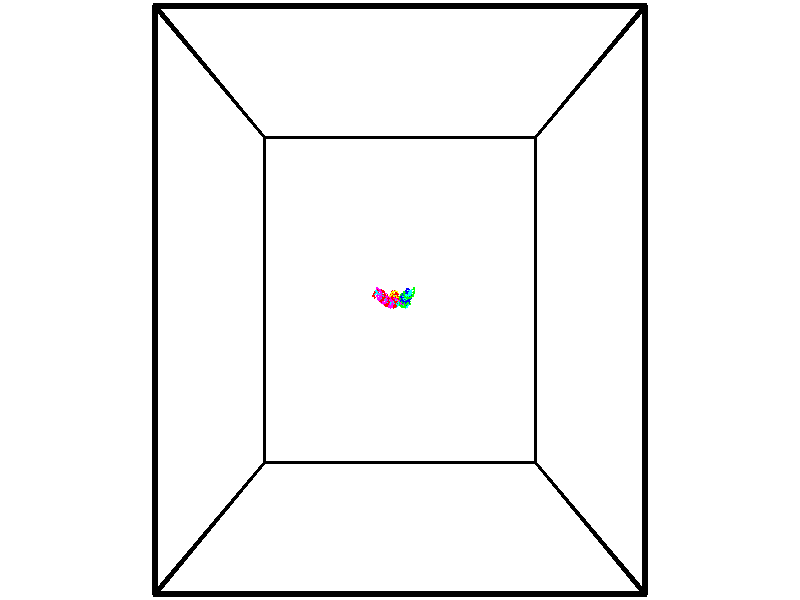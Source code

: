 // switches for output
#declare DRAW_BASES = 1; // possible values are 0, 1; only relevant for DNA ribbons
#declare DRAW_BASES_TYPE = 3; // possible values are 1, 2, 3; only relevant for DNA ribbons
#declare DRAW_FOG = 0; // set to 1 to enable fog

#include "colors.inc"

#include "transforms.inc"
background { rgb <1, 1, 1>}

#default {
   normal{
       ripples 0.25
       frequency 0.20
       turbulence 0.2
       lambda 5
   }
	finish {
		phong 0.1
		phong_size 40.
	}
}

// original window dimensions: 1024x640


// camera settings

camera {
	sky <-0, 1, 0>
	up <-0, 1, 0>
	right 1.6 * <1, 0, 0>
	location <44.88, 44.88, 200.277>
	look_at <44.88, 44.88, 44.88>
	direction <0, 0, -155.397>
	angle 67.0682
}


# declare cpy_camera_pos = <44.88, 44.88, 200.277>;
# if (DRAW_FOG = 1)
fog {
	fog_type 2
	up vnormalize(cpy_camera_pos)
	color rgbt<1,1,1,0.3>
	distance 1e-5
	fog_alt 3e-3
	fog_offset 71.808
}
# end


// LIGHTS

# declare lum = 6;
global_settings {
	ambient_light rgb lum * <0.05, 0.05, 0.05>
	max_trace_level 15
}# declare cpy_direct_light_amount = 0.25;
light_source
{	1000 * <-1, -1, 1>,
	rgb lum * cpy_direct_light_amount
	parallel
}

light_source
{	1000 * <1, 1, -1>,
	rgb lum * cpy_direct_light_amount
	parallel
}

// strand 0

// nucleotide -1

// particle -1
sphere {
	<38.851261, 45.373032, 57.060066> 0.250000
	pigment { color rgbt <1,0,0,0> }
	no_shadow
}
cylinder {
	<38.939659, 45.762596, 57.080719>,  <38.992699, 45.996334, 57.093109>, 0.100000
	pigment { color rgbt <1,0,0,0> }
	no_shadow
}
cylinder {
	<38.939659, 45.762596, 57.080719>,  <38.851261, 45.373032, 57.060066>, 0.100000
	pigment { color rgbt <1,0,0,0> }
	no_shadow
}

// particle -1
sphere {
	<38.939659, 45.762596, 57.080719> 0.100000
	pigment { color rgbt <1,0,0,0> }
	no_shadow
}
sphere {
	0, 1
	scale<0.080000,0.200000,0.300000>
	matrix <0.327173, -0.024158, -0.944655,
		-0.918760, 0.225654, -0.323975,
		0.220992, 0.973908, 0.051633,
		39.005955, 46.054768, 57.096210>
	pigment { color rgbt <0,1,1,0> }
	no_shadow
}
cylinder {
	<38.499004, 45.672512, 56.519798>,  <38.851261, 45.373032, 57.060066>, 0.130000
	pigment { color rgbt <1,0,0,0> }
	no_shadow
}

// nucleotide -1

// particle -1
sphere {
	<38.499004, 45.672512, 56.519798> 0.250000
	pigment { color rgbt <1,0,0,0> }
	no_shadow
}
cylinder {
	<38.826271, 45.887241, 56.602180>,  <39.022633, 46.016079, 56.651611>, 0.100000
	pigment { color rgbt <1,0,0,0> }
	no_shadow
}
cylinder {
	<38.826271, 45.887241, 56.602180>,  <38.499004, 45.672512, 56.519798>, 0.100000
	pigment { color rgbt <1,0,0,0> }
	no_shadow
}

// particle -1
sphere {
	<38.826271, 45.887241, 56.602180> 0.100000
	pigment { color rgbt <1,0,0,0> }
	no_shadow
}
sphere {
	0, 1
	scale<0.080000,0.200000,0.300000>
	matrix <0.301249, -0.095115, -0.948790,
		-0.489742, 0.838317, -0.239538,
		0.818170, 0.536822, 0.205960,
		39.071724, 46.048286, 56.663967>
	pigment { color rgbt <0,1,1,0> }
	no_shadow
}
cylinder {
	<38.636341, 45.997753, 55.915348>,  <38.499004, 45.672512, 56.519798>, 0.130000
	pigment { color rgbt <1,0,0,0> }
	no_shadow
}

// nucleotide -1

// particle -1
sphere {
	<38.636341, 45.997753, 55.915348> 0.250000
	pigment { color rgbt <1,0,0,0> }
	no_shadow
}
cylinder {
	<38.972900, 46.100548, 56.105507>,  <39.174835, 46.162224, 56.219601>, 0.100000
	pigment { color rgbt <1,0,0,0> }
	no_shadow
}
cylinder {
	<38.972900, 46.100548, 56.105507>,  <38.636341, 45.997753, 55.915348>, 0.100000
	pigment { color rgbt <1,0,0,0> }
	no_shadow
}

// particle -1
sphere {
	<38.972900, 46.100548, 56.105507> 0.100000
	pigment { color rgbt <1,0,0,0> }
	no_shadow
}
sphere {
	0, 1
	scale<0.080000,0.200000,0.300000>
	matrix <0.487448, 0.018900, -0.872948,
		-0.233324, 0.966229, -0.109366,
		0.841401, 0.256990, 0.475396,
		39.225319, 46.177647, 56.248127>
	pigment { color rgbt <0,1,1,0> }
	no_shadow
}
cylinder {
	<38.965919, 46.516483, 55.574070>,  <38.636341, 45.997753, 55.915348>, 0.130000
	pigment { color rgbt <1,0,0,0> }
	no_shadow
}

// nucleotide -1

// particle -1
sphere {
	<38.965919, 46.516483, 55.574070> 0.250000
	pigment { color rgbt <1,0,0,0> }
	no_shadow
}
cylinder {
	<39.281822, 46.365158, 55.767220>,  <39.471363, 46.274364, 55.883110>, 0.100000
	pigment { color rgbt <1,0,0,0> }
	no_shadow
}
cylinder {
	<39.281822, 46.365158, 55.767220>,  <38.965919, 46.516483, 55.574070>, 0.100000
	pigment { color rgbt <1,0,0,0> }
	no_shadow
}

// particle -1
sphere {
	<39.281822, 46.365158, 55.767220> 0.100000
	pigment { color rgbt <1,0,0,0> }
	no_shadow
}
sphere {
	0, 1
	scale<0.080000,0.200000,0.300000>
	matrix <0.494781, -0.072445, -0.865993,
		0.362595, 0.922840, 0.129966,
		0.789757, -0.378309, 0.482872,
		39.518749, 46.251667, 55.912083>
	pigment { color rgbt <0,1,1,0> }
	no_shadow
}
cylinder {
	<39.503971, 46.797398, 55.268181>,  <38.965919, 46.516483, 55.574070>, 0.130000
	pigment { color rgbt <1,0,0,0> }
	no_shadow
}

// nucleotide -1

// particle -1
sphere {
	<39.503971, 46.797398, 55.268181> 0.250000
	pigment { color rgbt <1,0,0,0> }
	no_shadow
}
cylinder {
	<39.671333, 46.477753, 55.440861>,  <39.771751, 46.285965, 55.544468>, 0.100000
	pigment { color rgbt <1,0,0,0> }
	no_shadow
}
cylinder {
	<39.671333, 46.477753, 55.440861>,  <39.503971, 46.797398, 55.268181>, 0.100000
	pigment { color rgbt <1,0,0,0> }
	no_shadow
}

// particle -1
sphere {
	<39.671333, 46.477753, 55.440861> 0.100000
	pigment { color rgbt <1,0,0,0> }
	no_shadow
}
sphere {
	0, 1
	scale<0.080000,0.200000,0.300000>
	matrix <0.444155, -0.234574, -0.864697,
		0.792252, 0.553534, 0.256781,
		0.418405, -0.799109, 0.431697,
		39.796856, 46.238022, 55.570370>
	pigment { color rgbt <0,1,1,0> }
	no_shadow
}
cylinder {
	<40.219143, 46.863518, 55.165249>,  <39.503971, 46.797398, 55.268181>, 0.130000
	pigment { color rgbt <1,0,0,0> }
	no_shadow
}

// nucleotide -1

// particle -1
sphere {
	<40.219143, 46.863518, 55.165249> 0.250000
	pigment { color rgbt <1,0,0,0> }
	no_shadow
}
cylinder {
	<40.143768, 46.475922, 55.229179>,  <40.098545, 46.243362, 55.267540>, 0.100000
	pigment { color rgbt <1,0,0,0> }
	no_shadow
}
cylinder {
	<40.143768, 46.475922, 55.229179>,  <40.219143, 46.863518, 55.165249>, 0.100000
	pigment { color rgbt <1,0,0,0> }
	no_shadow
}

// particle -1
sphere {
	<40.143768, 46.475922, 55.229179> 0.100000
	pigment { color rgbt <1,0,0,0> }
	no_shadow
}
sphere {
	0, 1
	scale<0.080000,0.200000,0.300000>
	matrix <0.448384, -0.229678, -0.863828,
		0.873753, -0.091111, 0.477760,
		-0.188435, -0.968992, 0.159829,
		40.087238, 46.185223, 55.277126>
	pigment { color rgbt <0,1,1,0> }
	no_shadow
}
cylinder {
	<40.910969, 46.599934, 55.084190>,  <40.219143, 46.863518, 55.165249>, 0.130000
	pigment { color rgbt <1,0,0,0> }
	no_shadow
}

// nucleotide -1

// particle -1
sphere {
	<40.910969, 46.599934, 55.084190> 0.250000
	pigment { color rgbt <1,0,0,0> }
	no_shadow
}
cylinder {
	<40.639969, 46.310989, 55.028770>,  <40.477367, 46.137623, 54.995518>, 0.100000
	pigment { color rgbt <1,0,0,0> }
	no_shadow
}
cylinder {
	<40.639969, 46.310989, 55.028770>,  <40.910969, 46.599934, 55.084190>, 0.100000
	pigment { color rgbt <1,0,0,0> }
	no_shadow
}

// particle -1
sphere {
	<40.639969, 46.310989, 55.028770> 0.100000
	pigment { color rgbt <1,0,0,0> }
	no_shadow
}
sphere {
	0, 1
	scale<0.080000,0.200000,0.300000>
	matrix <0.457851, -0.266759, -0.848064,
		0.575644, -0.637998, 0.511461,
		-0.677500, -0.722356, -0.138550,
		40.436718, 46.094284, 54.987206>
	pigment { color rgbt <0,1,1,0> }
	no_shadow
}
cylinder {
	<41.231583, 45.946606, 54.824326>,  <40.910969, 46.599934, 55.084190>, 0.130000
	pigment { color rgbt <1,0,0,0> }
	no_shadow
}

// nucleotide -1

// particle -1
sphere {
	<41.231583, 45.946606, 54.824326> 0.250000
	pigment { color rgbt <1,0,0,0> }
	no_shadow
}
cylinder {
	<40.849960, 45.931587, 54.705421>,  <40.620987, 45.922577, 54.634079>, 0.100000
	pigment { color rgbt <1,0,0,0> }
	no_shadow
}
cylinder {
	<40.849960, 45.931587, 54.705421>,  <41.231583, 45.946606, 54.824326>, 0.100000
	pigment { color rgbt <1,0,0,0> }
	no_shadow
}

// particle -1
sphere {
	<40.849960, 45.931587, 54.705421> 0.100000
	pigment { color rgbt <1,0,0,0> }
	no_shadow
}
sphere {
	0, 1
	scale<0.080000,0.200000,0.300000>
	matrix <0.291637, -0.343917, -0.892563,
		-0.068718, -0.938249, 0.339067,
		-0.954058, -0.037549, -0.297261,
		40.563744, 45.920322, 54.616241>
	pigment { color rgbt <0,1,1,0> }
	no_shadow
}
cylinder {
	<41.099960, 45.234680, 54.539299>,  <41.231583, 45.946606, 54.824326>, 0.130000
	pigment { color rgbt <1,0,0,0> }
	no_shadow
}

// nucleotide -1

// particle -1
sphere {
	<41.099960, 45.234680, 54.539299> 0.250000
	pigment { color rgbt <1,0,0,0> }
	no_shadow
}
cylinder {
	<40.825546, 45.487480, 54.395119>,  <40.660896, 45.639160, 54.308613>, 0.100000
	pigment { color rgbt <1,0,0,0> }
	no_shadow
}
cylinder {
	<40.825546, 45.487480, 54.395119>,  <41.099960, 45.234680, 54.539299>, 0.100000
	pigment { color rgbt <1,0,0,0> }
	no_shadow
}

// particle -1
sphere {
	<40.825546, 45.487480, 54.395119> 0.100000
	pigment { color rgbt <1,0,0,0> }
	no_shadow
}
sphere {
	0, 1
	scale<0.080000,0.200000,0.300000>
	matrix <0.221566, -0.290407, -0.930899,
		-0.693009, -0.718495, 0.059199,
		-0.686038, 0.632004, -0.360449,
		40.619736, 45.677082, 54.286983>
	pigment { color rgbt <0,1,1,0> }
	no_shadow
}
cylinder {
	<40.806332, 44.870106, 54.152679>,  <41.099960, 45.234680, 54.539299>, 0.130000
	pigment { color rgbt <1,0,0,0> }
	no_shadow
}

// nucleotide -1

// particle -1
sphere {
	<40.806332, 44.870106, 54.152679> 0.250000
	pigment { color rgbt <1,0,0,0> }
	no_shadow
}
cylinder {
	<40.676414, 45.223450, 54.017517>,  <40.598465, 45.435455, 53.936420>, 0.100000
	pigment { color rgbt <1,0,0,0> }
	no_shadow
}
cylinder {
	<40.676414, 45.223450, 54.017517>,  <40.806332, 44.870106, 54.152679>, 0.100000
	pigment { color rgbt <1,0,0,0> }
	no_shadow
}

// particle -1
sphere {
	<40.676414, 45.223450, 54.017517> 0.100000
	pigment { color rgbt <1,0,0,0> }
	no_shadow
}
sphere {
	0, 1
	scale<0.080000,0.200000,0.300000>
	matrix <0.018669, -0.351222, -0.936106,
		-0.945602, -0.310346, 0.097582,
		-0.324789, 0.883362, -0.337910,
		40.578979, 45.488457, 53.916145>
	pigment { color rgbt <0,1,1,0> }
	no_shadow
}
cylinder {
	<40.349693, 44.594353, 53.607243>,  <40.806332, 44.870106, 54.152679>, 0.130000
	pigment { color rgbt <1,0,0,0> }
	no_shadow
}

// nucleotide -1

// particle -1
sphere {
	<40.349693, 44.594353, 53.607243> 0.250000
	pigment { color rgbt <1,0,0,0> }
	no_shadow
}
cylinder {
	<40.426010, 44.975613, 53.513344>,  <40.471802, 45.204369, 53.457005>, 0.100000
	pigment { color rgbt <1,0,0,0> }
	no_shadow
}
cylinder {
	<40.426010, 44.975613, 53.513344>,  <40.349693, 44.594353, 53.607243>, 0.100000
	pigment { color rgbt <1,0,0,0> }
	no_shadow
}

// particle -1
sphere {
	<40.426010, 44.975613, 53.513344> 0.100000
	pigment { color rgbt <1,0,0,0> }
	no_shadow
}
sphere {
	0, 1
	scale<0.080000,0.200000,0.300000>
	matrix <-0.059416, -0.227491, -0.971966,
		-0.979830, 0.199393, 0.013229,
		0.190794, 0.953147, -0.234750,
		40.483250, 45.261559, 53.442921>
	pigment { color rgbt <0,1,1,0> }
	no_shadow
}
cylinder {
	<39.860348, 44.810230, 53.077881>,  <40.349693, 44.594353, 53.607243>, 0.130000
	pigment { color rgbt <1,0,0,0> }
	no_shadow
}

// nucleotide -1

// particle -1
sphere {
	<39.860348, 44.810230, 53.077881> 0.250000
	pigment { color rgbt <1,0,0,0> }
	no_shadow
}
cylinder {
	<40.155952, 45.078716, 53.054802>,  <40.333317, 45.239807, 53.040955>, 0.100000
	pigment { color rgbt <1,0,0,0> }
	no_shadow
}
cylinder {
	<40.155952, 45.078716, 53.054802>,  <39.860348, 44.810230, 53.077881>, 0.100000
	pigment { color rgbt <1,0,0,0> }
	no_shadow
}

// particle -1
sphere {
	<40.155952, 45.078716, 53.054802> 0.100000
	pigment { color rgbt <1,0,0,0> }
	no_shadow
}
sphere {
	0, 1
	scale<0.080000,0.200000,0.300000>
	matrix <0.050185, -0.140254, -0.988843,
		-0.671821, 0.727870, -0.137335,
		0.739011, 0.671218, -0.057698,
		40.377655, 45.280083, 53.037491>
	pigment { color rgbt <0,1,1,0> }
	no_shadow
}
cylinder {
	<39.703529, 45.186123, 52.492058>,  <39.860348, 44.810230, 53.077881>, 0.130000
	pigment { color rgbt <1,0,0,0> }
	no_shadow
}

// nucleotide -1

// particle -1
sphere {
	<39.703529, 45.186123, 52.492058> 0.250000
	pigment { color rgbt <1,0,0,0> }
	no_shadow
}
cylinder {
	<40.089264, 45.279034, 52.542831>,  <40.320705, 45.334782, 52.573296>, 0.100000
	pigment { color rgbt <1,0,0,0> }
	no_shadow
}
cylinder {
	<40.089264, 45.279034, 52.542831>,  <39.703529, 45.186123, 52.492058>, 0.100000
	pigment { color rgbt <1,0,0,0> }
	no_shadow
}

// particle -1
sphere {
	<40.089264, 45.279034, 52.542831> 0.100000
	pigment { color rgbt <1,0,0,0> }
	no_shadow
}
sphere {
	0, 1
	scale<0.080000,0.200000,0.300000>
	matrix <0.130083, 0.001774, -0.991501,
		-0.230527, 0.972648, -0.028505,
		0.964332, 0.232276, 0.126934,
		40.378563, 45.348717, 52.580910>
	pigment { color rgbt <0,1,1,0> }
	no_shadow
}
cylinder {
	<39.910126, 45.728012, 52.031052>,  <39.703529, 45.186123, 52.492058>, 0.130000
	pigment { color rgbt <1,0,0,0> }
	no_shadow
}

// nucleotide -1

// particle -1
sphere {
	<39.910126, 45.728012, 52.031052> 0.250000
	pigment { color rgbt <1,0,0,0> }
	no_shadow
}
cylinder {
	<40.262505, 45.554478, 52.106655>,  <40.473930, 45.450356, 52.152016>, 0.100000
	pigment { color rgbt <1,0,0,0> }
	no_shadow
}
cylinder {
	<40.262505, 45.554478, 52.106655>,  <39.910126, 45.728012, 52.031052>, 0.100000
	pigment { color rgbt <1,0,0,0> }
	no_shadow
}

// particle -1
sphere {
	<40.262505, 45.554478, 52.106655> 0.100000
	pigment { color rgbt <1,0,0,0> }
	no_shadow
}
sphere {
	0, 1
	scale<0.080000,0.200000,0.300000>
	matrix <0.244890, 0.076184, -0.966553,
		0.404930, 0.897764, 0.173356,
		0.880943, -0.433839, 0.189004,
		40.526787, 45.424324, 52.163357>
	pigment { color rgbt <0,1,1,0> }
	no_shadow
}
cylinder {
	<40.294991, 45.991909, 51.556824>,  <39.910126, 45.728012, 52.031052>, 0.130000
	pigment { color rgbt <1,0,0,0> }
	no_shadow
}

// nucleotide -1

// particle -1
sphere {
	<40.294991, 45.991909, 51.556824> 0.250000
	pigment { color rgbt <1,0,0,0> }
	no_shadow
}
cylinder {
	<40.504532, 45.677559, 51.688259>,  <40.630257, 45.488949, 51.767120>, 0.100000
	pigment { color rgbt <1,0,0,0> }
	no_shadow
}
cylinder {
	<40.504532, 45.677559, 51.688259>,  <40.294991, 45.991909, 51.556824>, 0.100000
	pigment { color rgbt <1,0,0,0> }
	no_shadow
}

// particle -1
sphere {
	<40.504532, 45.677559, 51.688259> 0.100000
	pigment { color rgbt <1,0,0,0> }
	no_shadow
}
sphere {
	0, 1
	scale<0.080000,0.200000,0.300000>
	matrix <0.372307, -0.135715, -0.918133,
		0.766137, 0.603304, 0.221494,
		0.523853, -0.785879, 0.328591,
		40.661686, 45.441795, 51.786835>
	pigment { color rgbt <0,1,1,0> }
	no_shadow
}
cylinder {
	<41.057369, 46.071110, 51.298790>,  <40.294991, 45.991909, 51.556824>, 0.130000
	pigment { color rgbt <1,0,0,0> }
	no_shadow
}

// nucleotide -1

// particle -1
sphere {
	<41.057369, 46.071110, 51.298790> 0.250000
	pigment { color rgbt <1,0,0,0> }
	no_shadow
}
cylinder {
	<41.011917, 45.684246, 51.389729>,  <40.984646, 45.452126, 51.444290>, 0.100000
	pigment { color rgbt <1,0,0,0> }
	no_shadow
}
cylinder {
	<41.011917, 45.684246, 51.389729>,  <41.057369, 46.071110, 51.298790>, 0.100000
	pigment { color rgbt <1,0,0,0> }
	no_shadow
}

// particle -1
sphere {
	<41.011917, 45.684246, 51.389729> 0.100000
	pigment { color rgbt <1,0,0,0> }
	no_shadow
}
sphere {
	0, 1
	scale<0.080000,0.200000,0.300000>
	matrix <0.392961, -0.253916, -0.883803,
		0.912507, -0.011089, 0.408910,
		-0.113629, -0.967163, 0.227342,
		40.977829, 45.394096, 51.457932>
	pigment { color rgbt <0,1,1,0> }
	no_shadow
}
cylinder {
	<41.710251, 45.788769, 51.196152>,  <41.057369, 46.071110, 51.298790>, 0.130000
	pigment { color rgbt <1,0,0,0> }
	no_shadow
}

// nucleotide -1

// particle -1
sphere {
	<41.710251, 45.788769, 51.196152> 0.250000
	pigment { color rgbt <1,0,0,0> }
	no_shadow
}
cylinder {
	<41.429382, 45.505489, 51.166721>,  <41.260860, 45.335522, 51.149063>, 0.100000
	pigment { color rgbt <1,0,0,0> }
	no_shadow
}
cylinder {
	<41.429382, 45.505489, 51.166721>,  <41.710251, 45.788769, 51.196152>, 0.100000
	pigment { color rgbt <1,0,0,0> }
	no_shadow
}

// particle -1
sphere {
	<41.429382, 45.505489, 51.166721> 0.100000
	pigment { color rgbt <1,0,0,0> }
	no_shadow
}
sphere {
	0, 1
	scale<0.080000,0.200000,0.300000>
	matrix <0.486501, -0.401758, -0.775827,
		0.519880, -0.580556, 0.626642,
		-0.702169, -0.708198, -0.073575,
		41.218731, 45.293030, 51.144650>
	pigment { color rgbt <0,1,1,0> }
	no_shadow
}
cylinder {
	<42.092377, 45.157455, 51.090065>,  <41.710251, 45.788769, 51.196152>, 0.130000
	pigment { color rgbt <1,0,0,0> }
	no_shadow
}

// nucleotide -1

// particle -1
sphere {
	<42.092377, 45.157455, 51.090065> 0.250000
	pigment { color rgbt <1,0,0,0> }
	no_shadow
}
cylinder {
	<41.719055, 45.084351, 50.966431>,  <41.495060, 45.040485, 50.892250>, 0.100000
	pigment { color rgbt <1,0,0,0> }
	no_shadow
}
cylinder {
	<41.719055, 45.084351, 50.966431>,  <42.092377, 45.157455, 51.090065>, 0.100000
	pigment { color rgbt <1,0,0,0> }
	no_shadow
}

// particle -1
sphere {
	<41.719055, 45.084351, 50.966431> 0.100000
	pigment { color rgbt <1,0,0,0> }
	no_shadow
}
sphere {
	0, 1
	scale<0.080000,0.200000,0.300000>
	matrix <0.358876, -0.503789, -0.785751,
		-0.012106, -0.844271, 0.535780,
		-0.933307, -0.182766, -0.309088,
		41.439064, 45.029522, 50.873703>
	pigment { color rgbt <0,1,1,0> }
	no_shadow
}
cylinder {
	<42.081623, 44.432907, 50.965961>,  <42.092377, 45.157455, 51.090065>, 0.130000
	pigment { color rgbt <1,0,0,0> }
	no_shadow
}

// nucleotide -1

// particle -1
sphere {
	<42.081623, 44.432907, 50.965961> 0.250000
	pigment { color rgbt <1,0,0,0> }
	no_shadow
}
cylinder {
	<41.777618, 44.584702, 50.754913>,  <41.595215, 44.675777, 50.628284>, 0.100000
	pigment { color rgbt <1,0,0,0> }
	no_shadow
}
cylinder {
	<41.777618, 44.584702, 50.754913>,  <42.081623, 44.432907, 50.965961>, 0.100000
	pigment { color rgbt <1,0,0,0> }
	no_shadow
}

// particle -1
sphere {
	<41.777618, 44.584702, 50.754913> 0.100000
	pigment { color rgbt <1,0,0,0> }
	no_shadow
}
sphere {
	0, 1
	scale<0.080000,0.200000,0.300000>
	matrix <0.408113, -0.353146, -0.841862,
		-0.505798, -0.855149, 0.113522,
		-0.760008, 0.379483, -0.527618,
		41.549618, 44.698547, 50.596626>
	pigment { color rgbt <0,1,1,0> }
	no_shadow
}
cylinder {
	<41.807556, 43.933540, 50.510170>,  <42.081623, 44.432907, 50.965961>, 0.130000
	pigment { color rgbt <1,0,0,0> }
	no_shadow
}

// nucleotide -1

// particle -1
sphere {
	<41.807556, 43.933540, 50.510170> 0.250000
	pigment { color rgbt <1,0,0,0> }
	no_shadow
}
cylinder {
	<41.674553, 44.264278, 50.328724>,  <41.594749, 44.462723, 50.219856>, 0.100000
	pigment { color rgbt <1,0,0,0> }
	no_shadow
}
cylinder {
	<41.674553, 44.264278, 50.328724>,  <41.807556, 43.933540, 50.510170>, 0.100000
	pigment { color rgbt <1,0,0,0> }
	no_shadow
}

// particle -1
sphere {
	<41.674553, 44.264278, 50.328724> 0.100000
	pigment { color rgbt <1,0,0,0> }
	no_shadow
}
sphere {
	0, 1
	scale<0.080000,0.200000,0.300000>
	matrix <0.422725, -0.299290, -0.855412,
		-0.843054, -0.476187, -0.250010,
		-0.332511, 0.826844, -0.453614,
		41.574799, 44.512333, 50.192638>
	pigment { color rgbt <0,1,1,0> }
	no_shadow
}
cylinder {
	<41.561138, 43.663280, 49.887077>,  <41.807556, 43.933540, 50.510170>, 0.130000
	pigment { color rgbt <1,0,0,0> }
	no_shadow
}

// nucleotide -1

// particle -1
sphere {
	<41.561138, 43.663280, 49.887077> 0.250000
	pigment { color rgbt <1,0,0,0> }
	no_shadow
}
cylinder {
	<41.595627, 44.056503, 49.822384>,  <41.616322, 44.292439, 49.783566>, 0.100000
	pigment { color rgbt <1,0,0,0> }
	no_shadow
}
cylinder {
	<41.595627, 44.056503, 49.822384>,  <41.561138, 43.663280, 49.887077>, 0.100000
	pigment { color rgbt <1,0,0,0> }
	no_shadow
}

// particle -1
sphere {
	<41.595627, 44.056503, 49.822384> 0.100000
	pigment { color rgbt <1,0,0,0> }
	no_shadow
}
sphere {
	0, 1
	scale<0.080000,0.200000,0.300000>
	matrix <0.296852, -0.180319, -0.937744,
		-0.951023, 0.032845, -0.307371,
		0.086225, 0.983060, -0.161738,
		41.621494, 44.351421, 49.773861>
	pigment { color rgbt <0,1,1,0> }
	no_shadow
}
cylinder {
	<41.207577, 43.755856, 49.326168>,  <41.561138, 43.663280, 49.887077>, 0.130000
	pigment { color rgbt <1,0,0,0> }
	no_shadow
}

// nucleotide -1

// particle -1
sphere {
	<41.207577, 43.755856, 49.326168> 0.250000
	pigment { color rgbt <1,0,0,0> }
	no_shadow
}
cylinder {
	<41.449593, 44.073673, 49.346687>,  <41.594803, 44.264362, 49.358997>, 0.100000
	pigment { color rgbt <1,0,0,0> }
	no_shadow
}
cylinder {
	<41.449593, 44.073673, 49.346687>,  <41.207577, 43.755856, 49.326168>, 0.100000
	pigment { color rgbt <1,0,0,0> }
	no_shadow
}

// particle -1
sphere {
	<41.449593, 44.073673, 49.346687> 0.100000
	pigment { color rgbt <1,0,0,0> }
	no_shadow
}
sphere {
	0, 1
	scale<0.080000,0.200000,0.300000>
	matrix <0.300794, -0.168449, -0.938695,
		-0.737193, 0.583375, -0.340911,
		0.605037, 0.794543, 0.051297,
		41.631104, 44.312035, 49.362076>
	pigment { color rgbt <0,1,1,0> }
	no_shadow
}
cylinder {
	<41.156090, 44.077686, 48.647495>,  <41.207577, 43.755856, 49.326168>, 0.130000
	pigment { color rgbt <1,0,0,0> }
	no_shadow
}

// nucleotide -1

// particle -1
sphere {
	<41.156090, 44.077686, 48.647495> 0.250000
	pigment { color rgbt <1,0,0,0> }
	no_shadow
}
cylinder {
	<41.496361, 44.215118, 48.806641>,  <41.700523, 44.297577, 48.902126>, 0.100000
	pigment { color rgbt <1,0,0,0> }
	no_shadow
}
cylinder {
	<41.496361, 44.215118, 48.806641>,  <41.156090, 44.077686, 48.647495>, 0.100000
	pigment { color rgbt <1,0,0,0> }
	no_shadow
}

// particle -1
sphere {
	<41.496361, 44.215118, 48.806641> 0.100000
	pigment { color rgbt <1,0,0,0> }
	no_shadow
}
sphere {
	0, 1
	scale<0.080000,0.200000,0.300000>
	matrix <0.426214, -0.007769, -0.904589,
		-0.307706, 0.939092, -0.153046,
		0.850681, 0.343578, 0.397864,
		41.751564, 44.318192, 48.925999>
	pigment { color rgbt <0,1,1,0> }
	no_shadow
}
cylinder {
	<41.400177, 44.751575, 48.319584>,  <41.156090, 44.077686, 48.647495>, 0.130000
	pigment { color rgbt <1,0,0,0> }
	no_shadow
}

// nucleotide -1

// particle -1
sphere {
	<41.400177, 44.751575, 48.319584> 0.250000
	pigment { color rgbt <1,0,0,0> }
	no_shadow
}
cylinder {
	<41.712013, 44.559021, 48.479836>,  <41.899117, 44.443489, 48.575985>, 0.100000
	pigment { color rgbt <1,0,0,0> }
	no_shadow
}
cylinder {
	<41.712013, 44.559021, 48.479836>,  <41.400177, 44.751575, 48.319584>, 0.100000
	pigment { color rgbt <1,0,0,0> }
	no_shadow
}

// particle -1
sphere {
	<41.712013, 44.559021, 48.479836> 0.100000
	pigment { color rgbt <1,0,0,0> }
	no_shadow
}
sphere {
	0, 1
	scale<0.080000,0.200000,0.300000>
	matrix <0.483424, 0.055850, -0.873603,
		0.398165, 0.874728, 0.276254,
		0.779593, -0.481386, 0.400627,
		41.945892, 44.414604, 48.600025>
	pigment { color rgbt <0,1,1,0> }
	no_shadow
}
cylinder {
	<41.963348, 45.162880, 48.058483>,  <41.400177, 44.751575, 48.319584>, 0.130000
	pigment { color rgbt <1,0,0,0> }
	no_shadow
}

// nucleotide -1

// particle -1
sphere {
	<41.963348, 45.162880, 48.058483> 0.250000
	pigment { color rgbt <1,0,0,0> }
	no_shadow
}
cylinder {
	<42.143265, 44.832554, 48.194550>,  <42.251213, 44.634357, 48.276188>, 0.100000
	pigment { color rgbt <1,0,0,0> }
	no_shadow
}
cylinder {
	<42.143265, 44.832554, 48.194550>,  <41.963348, 45.162880, 48.058483>, 0.100000
	pigment { color rgbt <1,0,0,0> }
	no_shadow
}

// particle -1
sphere {
	<42.143265, 44.832554, 48.194550> 0.100000
	pigment { color rgbt <1,0,0,0> }
	no_shadow
}
sphere {
	0, 1
	scale<0.080000,0.200000,0.300000>
	matrix <0.617067, 0.011993, -0.786819,
		0.645691, 0.563807, 0.514980,
		0.449791, -0.825819, 0.340163,
		42.278202, 44.584808, 48.296600>
	pigment { color rgbt <0,1,1,0> }
	no_shadow
}
cylinder {
	<42.652359, 45.249950, 48.059830>,  <41.963348, 45.162880, 48.058483>, 0.130000
	pigment { color rgbt <1,0,0,0> }
	no_shadow
}

// nucleotide -1

// particle -1
sphere {
	<42.652359, 45.249950, 48.059830> 0.250000
	pigment { color rgbt <1,0,0,0> }
	no_shadow
}
cylinder {
	<42.632751, 44.850437, 48.062023>,  <42.620987, 44.610729, 48.063339>, 0.100000
	pigment { color rgbt <1,0,0,0> }
	no_shadow
}
cylinder {
	<42.632751, 44.850437, 48.062023>,  <42.652359, 45.249950, 48.059830>, 0.100000
	pigment { color rgbt <1,0,0,0> }
	no_shadow
}

// particle -1
sphere {
	<42.632751, 44.850437, 48.062023> 0.100000
	pigment { color rgbt <1,0,0,0> }
	no_shadow
}
sphere {
	0, 1
	scale<0.080000,0.200000,0.300000>
	matrix <0.516163, -0.030030, -0.855964,
		0.855086, -0.039127, 0.517007,
		-0.049018, -0.998783, 0.005482,
		42.618046, 44.550804, 48.063667>
	pigment { color rgbt <0,1,1,0> }
	no_shadow
}
cylinder {
	<43.342636, 44.935551, 47.935570>,  <42.652359, 45.249950, 48.059830>, 0.130000
	pigment { color rgbt <1,0,0,0> }
	no_shadow
}

// nucleotide -1

// particle -1
sphere {
	<43.342636, 44.935551, 47.935570> 0.250000
	pigment { color rgbt <1,0,0,0> }
	no_shadow
}
cylinder {
	<43.070038, 44.665211, 47.823292>,  <42.906479, 44.503006, 47.755924>, 0.100000
	pigment { color rgbt <1,0,0,0> }
	no_shadow
}
cylinder {
	<43.070038, 44.665211, 47.823292>,  <43.342636, 44.935551, 47.935570>, 0.100000
	pigment { color rgbt <1,0,0,0> }
	no_shadow
}

// particle -1
sphere {
	<43.070038, 44.665211, 47.823292> 0.100000
	pigment { color rgbt <1,0,0,0> }
	no_shadow
}
sphere {
	0, 1
	scale<0.080000,0.200000,0.300000>
	matrix <0.507423, -0.160003, -0.846712,
		0.527340, -0.719460, 0.451984,
		-0.681494, -0.675852, -0.280694,
		42.865589, 44.462456, 47.739082>
	pigment { color rgbt <0,1,1,0> }
	no_shadow
}
cylinder {
	<43.781853, 44.382965, 47.724968>,  <43.342636, 44.935551, 47.935570>, 0.130000
	pigment { color rgbt <1,0,0,0> }
	no_shadow
}

// nucleotide -1

// particle -1
sphere {
	<43.781853, 44.382965, 47.724968> 0.250000
	pigment { color rgbt <1,0,0,0> }
	no_shadow
}
cylinder {
	<43.439331, 44.289387, 47.540794>,  <43.233818, 44.233238, 47.430290>, 0.100000
	pigment { color rgbt <1,0,0,0> }
	no_shadow
}
cylinder {
	<43.439331, 44.289387, 47.540794>,  <43.781853, 44.382965, 47.724968>, 0.100000
	pigment { color rgbt <1,0,0,0> }
	no_shadow
}

// particle -1
sphere {
	<43.439331, 44.289387, 47.540794> 0.100000
	pigment { color rgbt <1,0,0,0> }
	no_shadow
}
sphere {
	0, 1
	scale<0.080000,0.200000,0.300000>
	matrix <0.498444, -0.140913, -0.855393,
		0.135237, -0.961983, 0.237275,
		-0.856308, -0.233949, -0.460439,
		43.182438, 44.219204, 47.402664>
	pigment { color rgbt <0,1,1,0> }
	no_shadow
}
cylinder {
	<43.850681, 43.687088, 47.283367>,  <43.781853, 44.382965, 47.724968>, 0.130000
	pigment { color rgbt <1,0,0,0> }
	no_shadow
}

// nucleotide -1

// particle -1
sphere {
	<43.850681, 43.687088, 47.283367> 0.250000
	pigment { color rgbt <1,0,0,0> }
	no_shadow
}
cylinder {
	<43.533409, 43.892002, 47.151653>,  <43.343048, 44.014950, 47.072624>, 0.100000
	pigment { color rgbt <1,0,0,0> }
	no_shadow
}
cylinder {
	<43.533409, 43.892002, 47.151653>,  <43.850681, 43.687088, 47.283367>, 0.100000
	pigment { color rgbt <1,0,0,0> }
	no_shadow
}

// particle -1
sphere {
	<43.533409, 43.892002, 47.151653> 0.100000
	pigment { color rgbt <1,0,0,0> }
	no_shadow
}
sphere {
	0, 1
	scale<0.080000,0.200000,0.300000>
	matrix <0.378332, -0.009200, -0.925624,
		-0.477217, -0.858763, -0.186519,
		-0.793176, 0.512290, -0.329288,
		43.295456, 44.045689, 47.052868>
	pigment { color rgbt <0,1,1,0> }
	no_shadow
}
cylinder {
	<43.542126, 43.331764, 46.708042>,  <43.850681, 43.687088, 47.283367>, 0.130000
	pigment { color rgbt <1,0,0,0> }
	no_shadow
}

// nucleotide -1

// particle -1
sphere {
	<43.542126, 43.331764, 46.708042> 0.250000
	pigment { color rgbt <1,0,0,0> }
	no_shadow
}
cylinder {
	<43.415001, 43.706715, 46.651012>,  <43.338726, 43.931683, 46.616795>, 0.100000
	pigment { color rgbt <1,0,0,0> }
	no_shadow
}
cylinder {
	<43.415001, 43.706715, 46.651012>,  <43.542126, 43.331764, 46.708042>, 0.100000
	pigment { color rgbt <1,0,0,0> }
	no_shadow
}

// particle -1
sphere {
	<43.415001, 43.706715, 46.651012> 0.100000
	pigment { color rgbt <1,0,0,0> }
	no_shadow
}
sphere {
	0, 1
	scale<0.080000,0.200000,0.300000>
	matrix <0.162069, -0.094452, -0.982249,
		-0.934201, -0.335274, -0.121901,
		-0.317809, 0.937374, -0.142575,
		43.319656, 43.987926, 46.608238>
	pigment { color rgbt <0,1,1,0> }
	no_shadow
}
cylinder {
	<43.221821, 43.215046, 46.067242>,  <43.542126, 43.331764, 46.708042>, 0.130000
	pigment { color rgbt <1,0,0,0> }
	no_shadow
}

// nucleotide -1

// particle -1
sphere {
	<43.221821, 43.215046, 46.067242> 0.250000
	pigment { color rgbt <1,0,0,0> }
	no_shadow
}
cylinder {
	<43.242065, 43.612434, 46.108139>,  <43.254211, 43.850868, 46.132679>, 0.100000
	pigment { color rgbt <1,0,0,0> }
	no_shadow
}
cylinder {
	<43.242065, 43.612434, 46.108139>,  <43.221821, 43.215046, 46.067242>, 0.100000
	pigment { color rgbt <1,0,0,0> }
	no_shadow
}

// particle -1
sphere {
	<43.242065, 43.612434, 46.108139> 0.100000
	pigment { color rgbt <1,0,0,0> }
	no_shadow
}
sphere {
	0, 1
	scale<0.080000,0.200000,0.300000>
	matrix <0.080846, 0.097964, -0.991901,
		-0.995441, 0.058469, -0.075360,
		0.050613, 0.993471, 0.102244,
		43.257248, 43.910477, 46.138813>
	pigment { color rgbt <0,1,1,0> }
	no_shadow
}
cylinder {
	<42.722828, 43.520195, 45.761559>,  <43.221821, 43.215046, 46.067242>, 0.130000
	pigment { color rgbt <1,0,0,0> }
	no_shadow
}

// nucleotide -1

// particle -1
sphere {
	<42.722828, 43.520195, 45.761559> 0.250000
	pigment { color rgbt <1,0,0,0> }
	no_shadow
}
cylinder {
	<43.018806, 43.789230, 45.765427>,  <43.196396, 43.950653, 45.767746>, 0.100000
	pigment { color rgbt <1,0,0,0> }
	no_shadow
}
cylinder {
	<43.018806, 43.789230, 45.765427>,  <42.722828, 43.520195, 45.761559>, 0.100000
	pigment { color rgbt <1,0,0,0> }
	no_shadow
}

// particle -1
sphere {
	<43.018806, 43.789230, 45.765427> 0.100000
	pigment { color rgbt <1,0,0,0> }
	no_shadow
}
sphere {
	0, 1
	scale<0.080000,0.200000,0.300000>
	matrix <-0.101224, 0.125548, -0.986910,
		-0.665001, 0.729286, 0.160982,
		0.739951, 0.672591, 0.009668,
		43.240791, 43.991009, 45.768326>
	pigment { color rgbt <0,1,1,0> }
	no_shadow
}
cylinder {
	<42.516335, 44.034397, 45.313366>,  <42.722828, 43.520195, 45.761559>, 0.130000
	pigment { color rgbt <1,0,0,0> }
	no_shadow
}

// nucleotide -1

// particle -1
sphere {
	<42.516335, 44.034397, 45.313366> 0.250000
	pigment { color rgbt <1,0,0,0> }
	no_shadow
}
cylinder {
	<42.909576, 44.099049, 45.347729>,  <43.145523, 44.137840, 45.368347>, 0.100000
	pigment { color rgbt <1,0,0,0> }
	no_shadow
}
cylinder {
	<42.909576, 44.099049, 45.347729>,  <42.516335, 44.034397, 45.313366>, 0.100000
	pigment { color rgbt <1,0,0,0> }
	no_shadow
}

// particle -1
sphere {
	<42.909576, 44.099049, 45.347729> 0.100000
	pigment { color rgbt <1,0,0,0> }
	no_shadow
}
sphere {
	0, 1
	scale<0.080000,0.200000,0.300000>
	matrix <0.065395, 0.128192, -0.989591,
		-0.170954, 0.978491, 0.115456,
		0.983106, 0.161624, 0.085903,
		43.204510, 44.147537, 45.373501>
	pigment { color rgbt <0,1,1,0> }
	no_shadow
}
cylinder {
	<42.643318, 44.778954, 45.042542>,  <42.516335, 44.034397, 45.313366>, 0.130000
	pigment { color rgbt <1,0,0,0> }
	no_shadow
}

// nucleotide -1

// particle -1
sphere {
	<42.643318, 44.778954, 45.042542> 0.250000
	pigment { color rgbt <1,0,0,0> }
	no_shadow
}
cylinder {
	<42.990280, 44.580307, 45.030029>,  <43.198456, 44.461121, 45.022522>, 0.100000
	pigment { color rgbt <1,0,0,0> }
	no_shadow
}
cylinder {
	<42.990280, 44.580307, 45.030029>,  <42.643318, 44.778954, 45.042542>, 0.100000
	pigment { color rgbt <1,0,0,0> }
	no_shadow
}

// particle -1
sphere {
	<42.990280, 44.580307, 45.030029> 0.100000
	pigment { color rgbt <1,0,0,0> }
	no_shadow
}
sphere {
	0, 1
	scale<0.080000,0.200000,0.300000>
	matrix <0.164578, 0.345639, -0.923822,
		0.469596, 0.796182, 0.381542,
		0.867406, -0.496617, -0.031277,
		43.250504, 44.431320, 45.020645>
	pigment { color rgbt <0,1,1,0> }
	no_shadow
}
cylinder {
	<43.085335, 45.222195, 44.896709>,  <42.643318, 44.778954, 45.042542>, 0.130000
	pigment { color rgbt <1,0,0,0> }
	no_shadow
}

// nucleotide -1

// particle -1
sphere {
	<43.085335, 45.222195, 44.896709> 0.250000
	pigment { color rgbt <1,0,0,0> }
	no_shadow
}
cylinder {
	<43.278938, 44.895885, 44.770061>,  <43.395100, 44.700100, 44.694073>, 0.100000
	pigment { color rgbt <1,0,0,0> }
	no_shadow
}
cylinder {
	<43.278938, 44.895885, 44.770061>,  <43.085335, 45.222195, 44.896709>, 0.100000
	pigment { color rgbt <1,0,0,0> }
	no_shadow
}

// particle -1
sphere {
	<43.278938, 44.895885, 44.770061> 0.100000
	pigment { color rgbt <1,0,0,0> }
	no_shadow
}
sphere {
	0, 1
	scale<0.080000,0.200000,0.300000>
	matrix <0.297885, 0.493821, -0.816949,
		0.822798, 0.301095, 0.482021,
		0.484012, -0.815771, -0.316623,
		43.424141, 44.651154, 44.675076>
	pigment { color rgbt <0,1,1,0> }
	no_shadow
}
cylinder {
	<43.713535, 45.390892, 44.429832>,  <43.085335, 45.222195, 44.896709>, 0.130000
	pigment { color rgbt <1,0,0,0> }
	no_shadow
}

// nucleotide -1

// particle -1
sphere {
	<43.713535, 45.390892, 44.429832> 0.250000
	pigment { color rgbt <1,0,0,0> }
	no_shadow
}
cylinder {
	<43.609512, 45.013161, 44.349228>,  <43.547100, 44.786522, 44.300865>, 0.100000
	pigment { color rgbt <1,0,0,0> }
	no_shadow
}
cylinder {
	<43.609512, 45.013161, 44.349228>,  <43.713535, 45.390892, 44.429832>, 0.100000
	pigment { color rgbt <1,0,0,0> }
	no_shadow
}

// particle -1
sphere {
	<43.609512, 45.013161, 44.349228> 0.100000
	pigment { color rgbt <1,0,0,0> }
	no_shadow
}
sphere {
	0, 1
	scale<0.080000,0.200000,0.300000>
	matrix <0.158072, 0.164241, -0.973673,
		0.952566, -0.285065, 0.106560,
		-0.260059, -0.944332, -0.201512,
		43.531494, 44.729862, 44.288773>
	pigment { color rgbt <0,1,1,0> }
	no_shadow
}
cylinder {
	<44.269436, 45.091038, 43.873867>,  <43.713535, 45.390892, 44.429832>, 0.130000
	pigment { color rgbt <1,0,0,0> }
	no_shadow
}

// nucleotide -1

// particle -1
sphere {
	<44.269436, 45.091038, 43.873867> 0.250000
	pigment { color rgbt <1,0,0,0> }
	no_shadow
}
cylinder {
	<43.941559, 44.864201, 43.841583>,  <43.744831, 44.728100, 43.822212>, 0.100000
	pigment { color rgbt <1,0,0,0> }
	no_shadow
}
cylinder {
	<43.941559, 44.864201, 43.841583>,  <44.269436, 45.091038, 43.873867>, 0.100000
	pigment { color rgbt <1,0,0,0> }
	no_shadow
}

// particle -1
sphere {
	<43.941559, 44.864201, 43.841583> 0.100000
	pigment { color rgbt <1,0,0,0> }
	no_shadow
}
sphere {
	0, 1
	scale<0.080000,0.200000,0.300000>
	matrix <0.138729, -0.059836, -0.988521,
		0.555751, -0.821480, 0.127718,
		-0.819692, -0.567090, -0.080709,
		43.695652, 44.694073, 43.817371>
	pigment { color rgbt <0,1,1,0> }
	no_shadow
}
cylinder {
	<44.459492, 44.553513, 43.428375>,  <44.269436, 45.091038, 43.873867>, 0.130000
	pigment { color rgbt <1,0,0,0> }
	no_shadow
}

// nucleotide -1

// particle -1
sphere {
	<44.459492, 44.553513, 43.428375> 0.250000
	pigment { color rgbt <1,0,0,0> }
	no_shadow
}
cylinder {
	<44.062729, 44.595394, 43.399647>,  <43.824673, 44.620522, 43.382408>, 0.100000
	pigment { color rgbt <1,0,0,0> }
	no_shadow
}
cylinder {
	<44.062729, 44.595394, 43.399647>,  <44.459492, 44.553513, 43.428375>, 0.100000
	pigment { color rgbt <1,0,0,0> }
	no_shadow
}

// particle -1
sphere {
	<44.062729, 44.595394, 43.399647> 0.100000
	pigment { color rgbt <1,0,0,0> }
	no_shadow
}
sphere {
	0, 1
	scale<0.080000,0.200000,0.300000>
	matrix <0.060853, -0.104438, -0.992668,
		-0.111465, -0.989001, 0.097219,
		-0.991903, 0.104732, -0.071825,
		43.765156, 44.626804, 43.378101>
	pigment { color rgbt <0,1,1,0> }
	no_shadow
}
cylinder {
	<44.281929, 43.963463, 42.957478>,  <44.459492, 44.553513, 43.428375>, 0.130000
	pigment { color rgbt <1,0,0,0> }
	no_shadow
}

// nucleotide -1

// particle -1
sphere {
	<44.281929, 43.963463, 42.957478> 0.250000
	pigment { color rgbt <1,0,0,0> }
	no_shadow
}
cylinder {
	<43.986839, 44.233486, 42.954224>,  <43.809788, 44.395500, 42.952271>, 0.100000
	pigment { color rgbt <1,0,0,0> }
	no_shadow
}
cylinder {
	<43.986839, 44.233486, 42.954224>,  <44.281929, 43.963463, 42.957478>, 0.100000
	pigment { color rgbt <1,0,0,0> }
	no_shadow
}

// particle -1
sphere {
	<43.986839, 44.233486, 42.954224> 0.100000
	pigment { color rgbt <1,0,0,0> }
	no_shadow
}
sphere {
	0, 1
	scale<0.080000,0.200000,0.300000>
	matrix <0.041611, 0.033438, -0.998574,
		-0.673823, -0.737007, -0.052758,
		-0.737720, 0.675057, -0.008136,
		43.765522, 44.436005, 42.951782>
	pigment { color rgbt <0,1,1,0> }
	no_shadow
}
cylinder {
	<43.883102, 43.850941, 42.406067>,  <44.281929, 43.963463, 42.957478>, 0.130000
	pigment { color rgbt <1,0,0,0> }
	no_shadow
}

// nucleotide -1

// particle -1
sphere {
	<43.883102, 43.850941, 42.406067> 0.250000
	pigment { color rgbt <1,0,0,0> }
	no_shadow
}
cylinder {
	<43.748009, 44.220367, 42.478691>,  <43.666954, 44.442024, 42.522266>, 0.100000
	pigment { color rgbt <1,0,0,0> }
	no_shadow
}
cylinder {
	<43.748009, 44.220367, 42.478691>,  <43.883102, 43.850941, 42.406067>, 0.100000
	pigment { color rgbt <1,0,0,0> }
	no_shadow
}

// particle -1
sphere {
	<43.748009, 44.220367, 42.478691> 0.100000
	pigment { color rgbt <1,0,0,0> }
	no_shadow
}
sphere {
	0, 1
	scale<0.080000,0.200000,0.300000>
	matrix <-0.070694, 0.167455, -0.983342,
		-0.938584, -0.344941, 0.008736,
		-0.337732, 0.923566, 0.181556,
		43.646690, 44.497437, 42.533157>
	pigment { color rgbt <0,1,1,0> }
	no_shadow
}
cylinder {
	<43.189137, 43.855206, 42.156723>,  <43.883102, 43.850941, 42.406067>, 0.130000
	pigment { color rgbt <1,0,0,0> }
	no_shadow
}

// nucleotide -1

// particle -1
sphere {
	<43.189137, 43.855206, 42.156723> 0.250000
	pigment { color rgbt <1,0,0,0> }
	no_shadow
}
cylinder {
	<43.333038, 44.228348, 42.149094>,  <43.419380, 44.452232, 42.144516>, 0.100000
	pigment { color rgbt <1,0,0,0> }
	no_shadow
}
cylinder {
	<43.333038, 44.228348, 42.149094>,  <43.189137, 43.855206, 42.156723>, 0.100000
	pigment { color rgbt <1,0,0,0> }
	no_shadow
}

// particle -1
sphere {
	<43.333038, 44.228348, 42.149094> 0.100000
	pigment { color rgbt <1,0,0,0> }
	no_shadow
}
sphere {
	0, 1
	scale<0.080000,0.200000,0.300000>
	matrix <-0.239158, 0.072437, -0.968275,
		-0.901877, 0.352900, 0.249159,
		0.359752, 0.932853, -0.019069,
		43.440964, 44.508205, 42.143372>
	pigment { color rgbt <0,1,1,0> }
	no_shadow
}
cylinder {
	<42.862129, 44.087498, 41.602547>,  <43.189137, 43.855206, 42.156723>, 0.130000
	pigment { color rgbt <1,0,0,0> }
	no_shadow
}

// nucleotide -1

// particle -1
sphere {
	<42.862129, 44.087498, 41.602547> 0.250000
	pigment { color rgbt <1,0,0,0> }
	no_shadow
}
cylinder {
	<43.128136, 44.384392, 41.635635>,  <43.287739, 44.562527, 41.655491>, 0.100000
	pigment { color rgbt <1,0,0,0> }
	no_shadow
}
cylinder {
	<43.128136, 44.384392, 41.635635>,  <42.862129, 44.087498, 41.602547>, 0.100000
	pigment { color rgbt <1,0,0,0> }
	no_shadow
}

// particle -1
sphere {
	<43.128136, 44.384392, 41.635635> 0.100000
	pigment { color rgbt <1,0,0,0> }
	no_shadow
}
sphere {
	0, 1
	scale<0.080000,0.200000,0.300000>
	matrix <-0.111378, 0.208095, -0.971747,
		-0.738479, 0.637012, 0.221055,
		0.665014, 0.742235, 0.082725,
		43.327641, 44.607063, 41.660454>
	pigment { color rgbt <0,1,1,0> }
	no_shadow
}
cylinder {
	<42.664825, 44.679192, 41.244236>,  <42.862129, 44.087498, 41.602547>, 0.130000
	pigment { color rgbt <1,0,0,0> }
	no_shadow
}

// nucleotide -1

// particle -1
sphere {
	<42.664825, 44.679192, 41.244236> 0.250000
	pigment { color rgbt <1,0,0,0> }
	no_shadow
}
cylinder {
	<43.051277, 44.782001, 41.253479>,  <43.283150, 44.843685, 41.259026>, 0.100000
	pigment { color rgbt <1,0,0,0> }
	no_shadow
}
cylinder {
	<43.051277, 44.782001, 41.253479>,  <42.664825, 44.679192, 41.244236>, 0.100000
	pigment { color rgbt <1,0,0,0> }
	no_shadow
}

// particle -1
sphere {
	<43.051277, 44.782001, 41.253479> 0.100000
	pigment { color rgbt <1,0,0,0> }
	no_shadow
}
sphere {
	0, 1
	scale<0.080000,0.200000,0.300000>
	matrix <-0.050280, 0.275315, -0.960039,
		-0.253114, 0.926359, 0.278912,
		0.966129, 0.257023, 0.023109,
		43.341114, 44.859108, 41.260410>
	pigment { color rgbt <0,1,1,0> }
	no_shadow
}
cylinder {
	<42.689976, 45.297241, 40.784378>,  <42.664825, 44.679192, 41.244236>, 0.130000
	pigment { color rgbt <1,0,0,0> }
	no_shadow
}

// nucleotide -1

// particle -1
sphere {
	<42.689976, 45.297241, 40.784378> 0.250000
	pigment { color rgbt <1,0,0,0> }
	no_shadow
}
cylinder {
	<43.070442, 45.176960, 40.812248>,  <43.298721, 45.104790, 40.828972>, 0.100000
	pigment { color rgbt <1,0,0,0> }
	no_shadow
}
cylinder {
	<43.070442, 45.176960, 40.812248>,  <42.689976, 45.297241, 40.784378>, 0.100000
	pigment { color rgbt <1,0,0,0> }
	no_shadow
}

// particle -1
sphere {
	<43.070442, 45.176960, 40.812248> 0.100000
	pigment { color rgbt <1,0,0,0> }
	no_shadow
}
sphere {
	0, 1
	scale<0.080000,0.200000,0.300000>
	matrix <0.182423, 0.365543, -0.912743,
		0.248995, 0.880883, 0.402549,
		0.951169, -0.300703, 0.069675,
		43.355793, 45.086750, 40.833149>
	pigment { color rgbt <0,1,1,0> }
	no_shadow
}
cylinder {
	<43.122803, 45.878353, 40.751354>,  <42.689976, 45.297241, 40.784378>, 0.130000
	pigment { color rgbt <1,0,0,0> }
	no_shadow
}

// nucleotide -1

// particle -1
sphere {
	<43.122803, 45.878353, 40.751354> 0.250000
	pigment { color rgbt <1,0,0,0> }
	no_shadow
}
cylinder {
	<43.355606, 45.584328, 40.612244>,  <43.495289, 45.407913, 40.528778>, 0.100000
	pigment { color rgbt <1,0,0,0> }
	no_shadow
}
cylinder {
	<43.355606, 45.584328, 40.612244>,  <43.122803, 45.878353, 40.751354>, 0.100000
	pigment { color rgbt <1,0,0,0> }
	no_shadow
}

// particle -1
sphere {
	<43.355606, 45.584328, 40.612244> 0.100000
	pigment { color rgbt <1,0,0,0> }
	no_shadow
}
sphere {
	0, 1
	scale<0.080000,0.200000,0.300000>
	matrix <0.087863, 0.482015, -0.871746,
		0.808423, 0.476806, 0.345121,
		0.582007, -0.735063, -0.347779,
		43.530209, 45.363808, 40.507912>
	pigment { color rgbt <0,1,1,0> }
	no_shadow
}
cylinder {
	<43.695045, 46.290459, 40.414165>,  <43.122803, 45.878353, 40.751354>, 0.130000
	pigment { color rgbt <1,0,0,0> }
	no_shadow
}

// nucleotide -1

// particle -1
sphere {
	<43.695045, 46.290459, 40.414165> 0.250000
	pigment { color rgbt <1,0,0,0> }
	no_shadow
}
cylinder {
	<43.688217, 45.913551, 40.280396>,  <43.684120, 45.687408, 40.200134>, 0.100000
	pigment { color rgbt <1,0,0,0> }
	no_shadow
}
cylinder {
	<43.688217, 45.913551, 40.280396>,  <43.695045, 46.290459, 40.414165>, 0.100000
	pigment { color rgbt <1,0,0,0> }
	no_shadow
}

// particle -1
sphere {
	<43.688217, 45.913551, 40.280396> 0.100000
	pigment { color rgbt <1,0,0,0> }
	no_shadow
}
sphere {
	0, 1
	scale<0.080000,0.200000,0.300000>
	matrix <0.109010, 0.330728, -0.937409,
		0.993894, -0.052455, 0.097071,
		-0.017068, -0.942267, -0.334427,
		43.683098, 45.630871, 40.180069>
	pigment { color rgbt <0,1,1,0> }
	no_shadow
}
cylinder {
	<43.984188, 46.395123, 39.835556>,  <43.695045, 46.290459, 40.414165>, 0.130000
	pigment { color rgbt <1,0,0,0> }
	no_shadow
}

// nucleotide -1

// particle -1
sphere {
	<43.984188, 46.395123, 39.835556> 0.250000
	pigment { color rgbt <1,0,0,0> }
	no_shadow
}
cylinder {
	<43.828148, 46.030220, 39.785587>,  <43.734524, 45.811279, 39.755608>, 0.100000
	pigment { color rgbt <1,0,0,0> }
	no_shadow
}
cylinder {
	<43.828148, 46.030220, 39.785587>,  <43.984188, 46.395123, 39.835556>, 0.100000
	pigment { color rgbt <1,0,0,0> }
	no_shadow
}

// particle -1
sphere {
	<43.828148, 46.030220, 39.785587> 0.100000
	pigment { color rgbt <1,0,0,0> }
	no_shadow
}
sphere {
	0, 1
	scale<0.080000,0.200000,0.300000>
	matrix <-0.049276, 0.156155, -0.986503,
		0.919452, -0.378682, -0.105869,
		-0.390103, -0.912258, -0.124917,
		43.711117, 45.756542, 39.748112>
	pigment { color rgbt <0,1,1,0> }
	no_shadow
}
cylinder {
	<44.293480, 46.139835, 39.298424>,  <43.984188, 46.395123, 39.835556>, 0.130000
	pigment { color rgbt <1,0,0,0> }
	no_shadow
}

// nucleotide -1

// particle -1
sphere {
	<44.293480, 46.139835, 39.298424> 0.250000
	pigment { color rgbt <1,0,0,0> }
	no_shadow
}
cylinder {
	<43.967155, 45.909096, 39.314930>,  <43.771362, 45.770653, 39.324833>, 0.100000
	pigment { color rgbt <1,0,0,0> }
	no_shadow
}
cylinder {
	<43.967155, 45.909096, 39.314930>,  <44.293480, 46.139835, 39.298424>, 0.100000
	pigment { color rgbt <1,0,0,0> }
	no_shadow
}

// particle -1
sphere {
	<43.967155, 45.909096, 39.314930> 0.100000
	pigment { color rgbt <1,0,0,0> }
	no_shadow
}
sphere {
	0, 1
	scale<0.080000,0.200000,0.300000>
	matrix <-0.099478, 0.069680, -0.992597,
		0.569700, -0.813876, -0.114229,
		-0.815810, -0.576846, 0.041267,
		43.722412, 45.736042, 39.327309>
	pigment { color rgbt <0,1,1,0> }
	no_shadow
}
cylinder {
	<44.358624, 45.591545, 38.744884>,  <44.293480, 46.139835, 39.298424>, 0.130000
	pigment { color rgbt <1,0,0,0> }
	no_shadow
}

// nucleotide -1

// particle -1
sphere {
	<44.358624, 45.591545, 38.744884> 0.250000
	pigment { color rgbt <1,0,0,0> }
	no_shadow
}
cylinder {
	<43.968918, 45.616699, 38.831470>,  <43.735096, 45.631790, 38.883423>, 0.100000
	pigment { color rgbt <1,0,0,0> }
	no_shadow
}
cylinder {
	<43.968918, 45.616699, 38.831470>,  <44.358624, 45.591545, 38.744884>, 0.100000
	pigment { color rgbt <1,0,0,0> }
	no_shadow
}

// particle -1
sphere {
	<43.968918, 45.616699, 38.831470> 0.100000
	pigment { color rgbt <1,0,0,0> }
	no_shadow
}
sphere {
	0, 1
	scale<0.080000,0.200000,0.300000>
	matrix <-0.211827, 0.072967, -0.974579,
		-0.077085, -0.995350, -0.057768,
		-0.974262, 0.062888, 0.216467,
		43.676640, 45.635567, 38.896412>
	pigment { color rgbt <0,1,1,0> }
	no_shadow
}
cylinder {
	<44.033478, 45.148590, 38.284794>,  <44.358624, 45.591545, 38.744884>, 0.130000
	pigment { color rgbt <1,0,0,0> }
	no_shadow
}

// nucleotide -1

// particle -1
sphere {
	<44.033478, 45.148590, 38.284794> 0.250000
	pigment { color rgbt <1,0,0,0> }
	no_shadow
}
cylinder {
	<43.742851, 45.407791, 38.376175>,  <43.568474, 45.563313, 38.431004>, 0.100000
	pigment { color rgbt <1,0,0,0> }
	no_shadow
}
cylinder {
	<43.742851, 45.407791, 38.376175>,  <44.033478, 45.148590, 38.284794>, 0.100000
	pigment { color rgbt <1,0,0,0> }
	no_shadow
}

// particle -1
sphere {
	<43.742851, 45.407791, 38.376175> 0.100000
	pigment { color rgbt <1,0,0,0> }
	no_shadow
}
sphere {
	0, 1
	scale<0.080000,0.200000,0.300000>
	matrix <-0.099361, 0.229910, -0.968127,
		-0.679871, -0.726110, -0.102660,
		-0.726569, 0.648001, 0.228456,
		43.524879, 45.602192, 38.444710>
	pigment { color rgbt <0,1,1,0> }
	no_shadow
}
cylinder {
	<43.622871, 44.922539, 37.774948>,  <44.033478, 45.148590, 38.284794>, 0.130000
	pigment { color rgbt <1,0,0,0> }
	no_shadow
}

// nucleotide -1

// particle -1
sphere {
	<43.622871, 44.922539, 37.774948> 0.250000
	pigment { color rgbt <1,0,0,0> }
	no_shadow
}
cylinder {
	<43.504021, 45.282211, 37.903446>,  <43.432713, 45.498013, 37.980545>, 0.100000
	pigment { color rgbt <1,0,0,0> }
	no_shadow
}
cylinder {
	<43.504021, 45.282211, 37.903446>,  <43.622871, 44.922539, 37.774948>, 0.100000
	pigment { color rgbt <1,0,0,0> }
	no_shadow
}

// particle -1
sphere {
	<43.504021, 45.282211, 37.903446> 0.100000
	pigment { color rgbt <1,0,0,0> }
	no_shadow
}
sphere {
	0, 1
	scale<0.080000,0.200000,0.300000>
	matrix <-0.064788, 0.316680, -0.946317,
		-0.952639, -0.301986, -0.035837,
		-0.297123, 0.899177, 0.321247,
		43.414883, 45.551964, 37.999821>
	pigment { color rgbt <0,1,1,0> }
	no_shadow
}
cylinder {
	<42.982449, 44.988716, 37.482887>,  <43.622871, 44.922539, 37.774948>, 0.130000
	pigment { color rgbt <1,0,0,0> }
	no_shadow
}

// nucleotide -1

// particle -1
sphere {
	<42.982449, 44.988716, 37.482887> 0.250000
	pigment { color rgbt <1,0,0,0> }
	no_shadow
}
cylinder {
	<43.117577, 45.353992, 37.574066>,  <43.198654, 45.573158, 37.628773>, 0.100000
	pigment { color rgbt <1,0,0,0> }
	no_shadow
}
cylinder {
	<43.117577, 45.353992, 37.574066>,  <42.982449, 44.988716, 37.482887>, 0.100000
	pigment { color rgbt <1,0,0,0> }
	no_shadow
}

// particle -1
sphere {
	<43.117577, 45.353992, 37.574066> 0.100000
	pigment { color rgbt <1,0,0,0> }
	no_shadow
}
sphere {
	0, 1
	scale<0.080000,0.200000,0.300000>
	matrix <-0.138328, 0.287729, -0.947670,
		-0.930992, 0.288606, 0.223520,
		0.337816, 0.913191, 0.227951,
		43.218922, 45.627949, 37.642452>
	pigment { color rgbt <0,1,1,0> }
	no_shadow
}
cylinder {
	<42.555988, 45.388832, 37.183563>,  <42.982449, 44.988716, 37.482887>, 0.130000
	pigment { color rgbt <1,0,0,0> }
	no_shadow
}

// nucleotide -1

// particle -1
sphere {
	<42.555988, 45.388832, 37.183563> 0.250000
	pigment { color rgbt <1,0,0,0> }
	no_shadow
}
cylinder {
	<42.885643, 45.613102, 37.215679>,  <43.083435, 45.747662, 37.234947>, 0.100000
	pigment { color rgbt <1,0,0,0> }
	no_shadow
}
cylinder {
	<42.885643, 45.613102, 37.215679>,  <42.555988, 45.388832, 37.183563>, 0.100000
	pigment { color rgbt <1,0,0,0> }
	no_shadow
}

// particle -1
sphere {
	<42.885643, 45.613102, 37.215679> 0.100000
	pigment { color rgbt <1,0,0,0> }
	no_shadow
}
sphere {
	0, 1
	scale<0.080000,0.200000,0.300000>
	matrix <-0.059140, 0.226166, -0.972292,
		-0.563296, 0.796552, 0.219549,
		0.824136, 0.560672, 0.080290,
		43.132885, 45.781303, 37.239765>
	pigment { color rgbt <0,1,1,0> }
	no_shadow
}
cylinder {
	<42.376667, 46.100029, 36.928909>,  <42.555988, 45.388832, 37.183563>, 0.130000
	pigment { color rgbt <1,0,0,0> }
	no_shadow
}

// nucleotide -1

// particle -1
sphere {
	<42.376667, 46.100029, 36.928909> 0.250000
	pigment { color rgbt <1,0,0,0> }
	no_shadow
}
cylinder {
	<42.775711, 46.103355, 36.901463>,  <43.015137, 46.105350, 36.884995>, 0.100000
	pigment { color rgbt <1,0,0,0> }
	no_shadow
}
cylinder {
	<42.775711, 46.103355, 36.901463>,  <42.376667, 46.100029, 36.928909>, 0.100000
	pigment { color rgbt <1,0,0,0> }
	no_shadow
}

// particle -1
sphere {
	<42.775711, 46.103355, 36.901463> 0.100000
	pigment { color rgbt <1,0,0,0> }
	no_shadow
}
sphere {
	0, 1
	scale<0.080000,0.200000,0.300000>
	matrix <-0.068925, 0.193473, -0.978682,
		0.005132, 0.981070, 0.193584,
		0.997609, 0.008320, -0.068613,
		43.074993, 46.105850, 36.880878>
	pigment { color rgbt <0,1,1,0> }
	no_shadow
}
cylinder {
	<42.539490, 46.661892, 36.556053>,  <42.376667, 46.100029, 36.928909>, 0.130000
	pigment { color rgbt <1,0,0,0> }
	no_shadow
}

// nucleotide -1

// particle -1
sphere {
	<42.539490, 46.661892, 36.556053> 0.250000
	pigment { color rgbt <1,0,0,0> }
	no_shadow
}
cylinder {
	<42.845406, 46.410088, 36.501183>,  <43.028954, 46.259007, 36.468262>, 0.100000
	pigment { color rgbt <1,0,0,0> }
	no_shadow
}
cylinder {
	<42.845406, 46.410088, 36.501183>,  <42.539490, 46.661892, 36.556053>, 0.100000
	pigment { color rgbt <1,0,0,0> }
	no_shadow
}

// particle -1
sphere {
	<42.845406, 46.410088, 36.501183> 0.100000
	pigment { color rgbt <1,0,0,0> }
	no_shadow
}
sphere {
	0, 1
	scale<0.080000,0.200000,0.300000>
	matrix <-0.028094, 0.180126, -0.983242,
		0.643671, 0.755824, 0.120072,
		0.764786, -0.629511, -0.137176,
		43.074841, 46.221233, 36.460030>
	pigment { color rgbt <0,1,1,0> }
	no_shadow
}
cylinder {
	<42.731167, 46.842880, 35.823326>,  <42.539490, 46.661892, 36.556053>, 0.130000
	pigment { color rgbt <1,0,0,0> }
	no_shadow
}

// nucleotide -1

// particle -1
sphere {
	<42.731167, 46.842880, 35.823326> 0.250000
	pigment { color rgbt <1,0,0,0> }
	no_shadow
}
cylinder {
	<42.957306, 46.525154, 35.912273>,  <43.092987, 46.334518, 35.965641>, 0.100000
	pigment { color rgbt <1,0,0,0> }
	no_shadow
}
cylinder {
	<42.957306, 46.525154, 35.912273>,  <42.731167, 46.842880, 35.823326>, 0.100000
	pigment { color rgbt <1,0,0,0> }
	no_shadow
}

// particle -1
sphere {
	<42.957306, 46.525154, 35.912273> 0.100000
	pigment { color rgbt <1,0,0,0> }
	no_shadow
}
sphere {
	0, 1
	scale<0.080000,0.200000,0.300000>
	matrix <0.107286, -0.196487, -0.974619,
		0.817848, 0.574853, -0.025863,
		0.565345, -0.794315, 0.222370,
		43.126911, 46.286858, 35.978985>
	pigment { color rgbt <0,1,1,0> }
	no_shadow
}
cylinder {
	<43.297489, 46.864494, 35.318310>,  <42.731167, 46.842880, 35.823326>, 0.130000
	pigment { color rgbt <1,0,0,0> }
	no_shadow
}

// nucleotide -1

// particle -1
sphere {
	<43.297489, 46.864494, 35.318310> 0.250000
	pigment { color rgbt <1,0,0,0> }
	no_shadow
}
cylinder {
	<43.250755, 46.480545, 35.420288>,  <43.222717, 46.250175, 35.481476>, 0.100000
	pigment { color rgbt <1,0,0,0> }
	no_shadow
}
cylinder {
	<43.250755, 46.480545, 35.420288>,  <43.297489, 46.864494, 35.318310>, 0.100000
	pigment { color rgbt <1,0,0,0> }
	no_shadow
}

// particle -1
sphere {
	<43.250755, 46.480545, 35.420288> 0.100000
	pigment { color rgbt <1,0,0,0> }
	no_shadow
}
sphere {
	0, 1
	scale<0.080000,0.200000,0.300000>
	matrix <-0.020762, -0.254287, -0.966906,
		0.992935, -0.118258, 0.009780,
		-0.116832, -0.959871, 0.254946,
		43.215706, 46.192585, 35.496773>
	pigment { color rgbt <0,1,1,0> }
	no_shadow
}
cylinder {
	<43.799915, 46.556210, 34.894867>,  <43.297489, 46.864494, 35.318310>, 0.130000
	pigment { color rgbt <1,0,0,0> }
	no_shadow
}

// nucleotide -1

// particle -1
sphere {
	<43.799915, 46.556210, 34.894867> 0.250000
	pigment { color rgbt <1,0,0,0> }
	no_shadow
}
cylinder {
	<43.513382, 46.300331, 35.006329>,  <43.341461, 46.146805, 35.073204>, 0.100000
	pigment { color rgbt <1,0,0,0> }
	no_shadow
}
cylinder {
	<43.513382, 46.300331, 35.006329>,  <43.799915, 46.556210, 34.894867>, 0.100000
	pigment { color rgbt <1,0,0,0> }
	no_shadow
}

// particle -1
sphere {
	<43.513382, 46.300331, 35.006329> 0.100000
	pigment { color rgbt <1,0,0,0> }
	no_shadow
}
sphere {
	0, 1
	scale<0.080000,0.200000,0.300000>
	matrix <-0.044355, -0.356801, -0.933127,
		0.696343, -0.680793, 0.227215,
		-0.716336, -0.639699, 0.278653,
		43.298481, 46.108421, 35.089924>
	pigment { color rgbt <0,1,1,0> }
	no_shadow
}
cylinder {
	<44.008595, 45.901119, 34.654194>,  <43.799915, 46.556210, 34.894867>, 0.130000
	pigment { color rgbt <1,0,0,0> }
	no_shadow
}

// nucleotide -1

// particle -1
sphere {
	<44.008595, 45.901119, 34.654194> 0.250000
	pigment { color rgbt <1,0,0,0> }
	no_shadow
}
cylinder {
	<43.616753, 45.845062, 34.711803>,  <43.381649, 45.811428, 34.746368>, 0.100000
	pigment { color rgbt <1,0,0,0> }
	no_shadow
}
cylinder {
	<43.616753, 45.845062, 34.711803>,  <44.008595, 45.901119, 34.654194>, 0.100000
	pigment { color rgbt <1,0,0,0> }
	no_shadow
}

// particle -1
sphere {
	<43.616753, 45.845062, 34.711803> 0.100000
	pigment { color rgbt <1,0,0,0> }
	no_shadow
}
sphere {
	0, 1
	scale<0.080000,0.200000,0.300000>
	matrix <-0.072815, -0.420438, -0.904395,
		0.187297, -0.896433, 0.401656,
		-0.979601, -0.140144, 0.144021,
		43.322872, 45.803020, 34.755009>
	pigment { color rgbt <0,1,1,0> }
	no_shadow
}
cylinder {
	<43.905396, 45.137836, 34.539150>,  <44.008595, 45.901119, 34.654194>, 0.130000
	pigment { color rgbt <1,0,0,0> }
	no_shadow
}

// nucleotide -1

// particle -1
sphere {
	<43.905396, 45.137836, 34.539150> 0.250000
	pigment { color rgbt <1,0,0,0> }
	no_shadow
}
cylinder {
	<43.543602, 45.303379, 34.497913>,  <43.326527, 45.402702, 34.473171>, 0.100000
	pigment { color rgbt <1,0,0,0> }
	no_shadow
}
cylinder {
	<43.543602, 45.303379, 34.497913>,  <43.905396, 45.137836, 34.539150>, 0.100000
	pigment { color rgbt <1,0,0,0> }
	no_shadow
}

// particle -1
sphere {
	<43.543602, 45.303379, 34.497913> 0.100000
	pigment { color rgbt <1,0,0,0> }
	no_shadow
}
sphere {
	0, 1
	scale<0.080000,0.200000,0.300000>
	matrix <-0.070179, -0.382836, -0.921147,
		-0.420693, -0.825928, 0.375313,
		-0.904485, 0.413860, -0.103094,
		43.272255, 45.427536, 34.466988>
	pigment { color rgbt <0,1,1,0> }
	no_shadow
}
cylinder {
	<43.458290, 44.539925, 34.331242>,  <43.905396, 45.137836, 34.539150>, 0.130000
	pigment { color rgbt <1,0,0,0> }
	no_shadow
}

// nucleotide -1

// particle -1
sphere {
	<43.458290, 44.539925, 34.331242> 0.250000
	pigment { color rgbt <1,0,0,0> }
	no_shadow
}
cylinder {
	<43.262474, 44.877476, 34.243393>,  <43.144985, 45.080006, 34.190685>, 0.100000
	pigment { color rgbt <1,0,0,0> }
	no_shadow
}
cylinder {
	<43.262474, 44.877476, 34.243393>,  <43.458290, 44.539925, 34.331242>, 0.100000
	pigment { color rgbt <1,0,0,0> }
	no_shadow
}

// particle -1
sphere {
	<43.262474, 44.877476, 34.243393> 0.100000
	pigment { color rgbt <1,0,0,0> }
	no_shadow
}
sphere {
	0, 1
	scale<0.080000,0.200000,0.300000>
	matrix <-0.159449, -0.334246, -0.928900,
		-0.857281, -0.419712, 0.298180,
		-0.489536, 0.843873, -0.219620,
		43.115612, 45.130638, 34.177505>
	pigment { color rgbt <0,1,1,0> }
	no_shadow
}
cylinder {
	<42.895622, 44.327217, 34.016068>,  <43.458290, 44.539925, 34.331242>, 0.130000
	pigment { color rgbt <1,0,0,0> }
	no_shadow
}

// nucleotide -1

// particle -1
sphere {
	<42.895622, 44.327217, 34.016068> 0.250000
	pigment { color rgbt <1,0,0,0> }
	no_shadow
}
cylinder {
	<42.959961, 44.704433, 33.899582>,  <42.998566, 44.930763, 33.829689>, 0.100000
	pigment { color rgbt <1,0,0,0> }
	no_shadow
}
cylinder {
	<42.959961, 44.704433, 33.899582>,  <42.895622, 44.327217, 34.016068>, 0.100000
	pigment { color rgbt <1,0,0,0> }
	no_shadow
}

// particle -1
sphere {
	<42.959961, 44.704433, 33.899582> 0.100000
	pigment { color rgbt <1,0,0,0> }
	no_shadow
}
sphere {
	0, 1
	scale<0.080000,0.200000,0.300000>
	matrix <-0.090754, -0.279675, -0.955796,
		-0.982797, 0.180169, 0.040598,
		0.160851, 0.943038, -0.291215,
		43.008217, 44.987347, 33.812218>
	pigment { color rgbt <0,1,1,0> }
	no_shadow
}
cylinder {
	<42.440983, 44.462811, 33.469337>,  <42.895622, 44.327217, 34.016068>, 0.130000
	pigment { color rgbt <1,0,0,0> }
	no_shadow
}

// nucleotide -1

// particle -1
sphere {
	<42.440983, 44.462811, 33.469337> 0.250000
	pigment { color rgbt <1,0,0,0> }
	no_shadow
}
cylinder {
	<42.697968, 44.763138, 33.408001>,  <42.852158, 44.943333, 33.371197>, 0.100000
	pigment { color rgbt <1,0,0,0> }
	no_shadow
}
cylinder {
	<42.697968, 44.763138, 33.408001>,  <42.440983, 44.462811, 33.469337>, 0.100000
	pigment { color rgbt <1,0,0,0> }
	no_shadow
}

// particle -1
sphere {
	<42.697968, 44.763138, 33.408001> 0.100000
	pigment { color rgbt <1,0,0,0> }
	no_shadow
}
sphere {
	0, 1
	scale<0.080000,0.200000,0.300000>
	matrix <0.015466, -0.212770, -0.976980,
		-0.766160, 0.625302, -0.148309,
		0.642464, 0.750817, -0.153345,
		42.890705, 44.988384, 33.361996>
	pigment { color rgbt <0,1,1,0> }
	no_shadow
}
cylinder {
	<42.212234, 44.844090, 32.904408>,  <42.440983, 44.462811, 33.469337>, 0.130000
	pigment { color rgbt <1,0,0,0> }
	no_shadow
}

// nucleotide -1

// particle -1
sphere {
	<42.212234, 44.844090, 32.904408> 0.250000
	pigment { color rgbt <1,0,0,0> }
	no_shadow
}
cylinder {
	<42.599716, 44.942837, 32.914780>,  <42.832207, 45.002083, 32.921005>, 0.100000
	pigment { color rgbt <1,0,0,0> }
	no_shadow
}
cylinder {
	<42.599716, 44.942837, 32.914780>,  <42.212234, 44.844090, 32.904408>, 0.100000
	pigment { color rgbt <1,0,0,0> }
	no_shadow
}

// particle -1
sphere {
	<42.599716, 44.942837, 32.914780> 0.100000
	pigment { color rgbt <1,0,0,0> }
	no_shadow
}
sphere {
	0, 1
	scale<0.080000,0.200000,0.300000>
	matrix <0.036440, -0.038092, -0.998610,
		-0.245535, 0.968301, -0.045895,
		0.968703, 0.246866, 0.025932,
		42.890327, 45.016895, 32.922558>
	pigment { color rgbt <0,1,1,0> }
	no_shadow
}
// strand 1

// nucleotide -1

// particle -1
sphere {
	<46.082420, 43.653358, 33.078568> 0.250000
	pigment { color rgbt <0,1,0,0> }
	no_shadow
}
cylinder {
	<45.772163, 43.903790, 33.046555>,  <45.586010, 44.054047, 33.027348>, 0.100000
	pigment { color rgbt <0,1,0,0> }
	no_shadow
}
cylinder {
	<45.772163, 43.903790, 33.046555>,  <46.082420, 43.653358, 33.078568>, 0.100000
	pigment { color rgbt <0,1,0,0> }
	no_shadow
}

// particle -1
sphere {
	<45.772163, 43.903790, 33.046555> 0.100000
	pigment { color rgbt <0,1,0,0> }
	no_shadow
}
sphere {
	0, 1
	scale<0.080000,0.200000,0.300000>
	matrix <0.341826, 0.523280, 0.780598,
		0.530593, 0.578109, -0.619888,
		-0.775646, 0.626073, -0.080036,
		45.539471, 44.091610, 33.022545>
	pigment { color rgbt <0,1,1,0> }
	no_shadow
}
cylinder {
	<46.262390, 44.425804, 33.110973>,  <46.082420, 43.653358, 33.078568>, 0.130000
	pigment { color rgbt <0,1,0,0> }
	no_shadow
}

// nucleotide -1

// particle -1
sphere {
	<46.262390, 44.425804, 33.110973> 0.250000
	pigment { color rgbt <0,1,0,0> }
	no_shadow
}
cylinder {
	<45.884598, 44.387856, 33.236797>,  <45.657921, 44.365086, 33.312294>, 0.100000
	pigment { color rgbt <0,1,0,0> }
	no_shadow
}
cylinder {
	<45.884598, 44.387856, 33.236797>,  <46.262390, 44.425804, 33.110973>, 0.100000
	pigment { color rgbt <0,1,0,0> }
	no_shadow
}

// particle -1
sphere {
	<45.884598, 44.387856, 33.236797> 0.100000
	pigment { color rgbt <0,1,0,0> }
	no_shadow
}
sphere {
	0, 1
	scale<0.080000,0.200000,0.300000>
	matrix <0.231332, 0.487846, 0.841720,
		-0.233317, 0.867759, -0.438814,
		-0.944483, -0.094875, 0.314563,
		45.601254, 44.359394, 33.331165>
	pigment { color rgbt <0,1,1,0> }
	no_shadow
}
cylinder {
	<46.124496, 45.028008, 33.458210>,  <46.262390, 44.425804, 33.110973>, 0.130000
	pigment { color rgbt <0,1,0,0> }
	no_shadow
}

// nucleotide -1

// particle -1
sphere {
	<46.124496, 45.028008, 33.458210> 0.250000
	pigment { color rgbt <0,1,0,0> }
	no_shadow
}
cylinder {
	<45.833115, 44.788445, 33.591278>,  <45.658287, 44.644707, 33.671120>, 0.100000
	pigment { color rgbt <0,1,0,0> }
	no_shadow
}
cylinder {
	<45.833115, 44.788445, 33.591278>,  <46.124496, 45.028008, 33.458210>, 0.100000
	pigment { color rgbt <0,1,0,0> }
	no_shadow
}

// particle -1
sphere {
	<45.833115, 44.788445, 33.591278> 0.100000
	pigment { color rgbt <0,1,0,0> }
	no_shadow
}
sphere {
	0, 1
	scale<0.080000,0.200000,0.300000>
	matrix <0.139981, 0.345230, 0.928020,
		-0.670645, 0.722585, -0.167648,
		-0.728451, -0.598905, 0.332675,
		45.614578, 44.608772, 33.691082>
	pigment { color rgbt <0,1,1,0> }
	no_shadow
}
cylinder {
	<45.672413, 45.432865, 34.006485>,  <46.124496, 45.028008, 33.458210>, 0.130000
	pigment { color rgbt <0,1,0,0> }
	no_shadow
}

// nucleotide -1

// particle -1
sphere {
	<45.672413, 45.432865, 34.006485> 0.250000
	pigment { color rgbt <0,1,0,0> }
	no_shadow
}
cylinder {
	<45.595100, 45.045170, 34.067429>,  <45.548714, 44.812553, 34.103992>, 0.100000
	pigment { color rgbt <0,1,0,0> }
	no_shadow
}
cylinder {
	<45.595100, 45.045170, 34.067429>,  <45.672413, 45.432865, 34.006485>, 0.100000
	pigment { color rgbt <0,1,0,0> }
	no_shadow
}

// particle -1
sphere {
	<45.595100, 45.045170, 34.067429> 0.100000
	pigment { color rgbt <0,1,0,0> }
	no_shadow
}
sphere {
	0, 1
	scale<0.080000,0.200000,0.300000>
	matrix <0.177567, 0.118165, 0.976989,
		-0.964942, 0.215887, 0.149267,
		-0.193281, -0.969242, 0.152357,
		45.537117, 44.754398, 34.113136>
	pigment { color rgbt <0,1,1,0> }
	no_shadow
}
cylinder {
	<45.182709, 45.412933, 34.526344>,  <45.672413, 45.432865, 34.006485>, 0.130000
	pigment { color rgbt <0,1,0,0> }
	no_shadow
}

// nucleotide -1

// particle -1
sphere {
	<45.182709, 45.412933, 34.526344> 0.250000
	pigment { color rgbt <0,1,0,0> }
	no_shadow
}
cylinder {
	<45.362991, 45.055912, 34.520565>,  <45.471161, 44.841698, 34.517097>, 0.100000
	pigment { color rgbt <0,1,0,0> }
	no_shadow
}
cylinder {
	<45.362991, 45.055912, 34.520565>,  <45.182709, 45.412933, 34.526344>, 0.100000
	pigment { color rgbt <0,1,0,0> }
	no_shadow
}

// particle -1
sphere {
	<45.362991, 45.055912, 34.520565> 0.100000
	pigment { color rgbt <0,1,0,0> }
	no_shadow
}
sphere {
	0, 1
	scale<0.080000,0.200000,0.300000>
	matrix <0.011151, -0.010558, 0.999882,
		-0.892602, -0.450816, 0.005195,
		0.450708, -0.892554, -0.014451,
		45.498203, 44.788147, 34.516232>
	pigment { color rgbt <0,1,1,0> }
	no_shadow
}
cylinder {
	<44.801365, 44.946430, 35.109097>,  <45.182709, 45.412933, 34.526344>, 0.130000
	pigment { color rgbt <0,1,0,0> }
	no_shadow
}

// nucleotide -1

// particle -1
sphere {
	<44.801365, 44.946430, 35.109097> 0.250000
	pigment { color rgbt <0,1,0,0> }
	no_shadow
}
cylinder {
	<45.132935, 44.733002, 35.041946>,  <45.331875, 44.604942, 35.001656>, 0.100000
	pigment { color rgbt <0,1,0,0> }
	no_shadow
}
cylinder {
	<45.132935, 44.733002, 35.041946>,  <44.801365, 44.946430, 35.109097>, 0.100000
	pigment { color rgbt <0,1,0,0> }
	no_shadow
}

// particle -1
sphere {
	<45.132935, 44.733002, 35.041946> 0.100000
	pigment { color rgbt <0,1,0,0> }
	no_shadow
}
sphere {
	0, 1
	scale<0.080000,0.200000,0.300000>
	matrix <-0.068333, -0.394473, 0.916363,
		-0.555173, -0.748123, -0.363449,
		0.828923, -0.533576, -0.167879,
		45.381611, 44.572929, 34.991581>
	pigment { color rgbt <0,1,1,0> }
	no_shadow
}
cylinder {
	<44.676178, 44.317505, 35.511562>,  <44.801365, 44.946430, 35.109097>, 0.130000
	pigment { color rgbt <0,1,0,0> }
	no_shadow
}

// nucleotide -1

// particle -1
sphere {
	<44.676178, 44.317505, 35.511562> 0.250000
	pigment { color rgbt <0,1,0,0> }
	no_shadow
}
cylinder {
	<45.067978, 44.298538, 35.433247>,  <45.303059, 44.287159, 35.386257>, 0.100000
	pigment { color rgbt <0,1,0,0> }
	no_shadow
}
cylinder {
	<45.067978, 44.298538, 35.433247>,  <44.676178, 44.317505, 35.511562>, 0.100000
	pigment { color rgbt <0,1,0,0> }
	no_shadow
}

// particle -1
sphere {
	<45.067978, 44.298538, 35.433247> 0.100000
	pigment { color rgbt <0,1,0,0> }
	no_shadow
}
sphere {
	0, 1
	scale<0.080000,0.200000,0.300000>
	matrix <0.160583, -0.403067, 0.900972,
		-0.121641, -0.913941, -0.387188,
		0.979498, -0.047419, -0.195793,
		45.361828, 44.284313, 35.374508>
	pigment { color rgbt <0,1,1,0> }
	no_shadow
}
cylinder {
	<44.844860, 43.796455, 35.843361>,  <44.676178, 44.317505, 35.511562>, 0.130000
	pigment { color rgbt <0,1,0,0> }
	no_shadow
}

// nucleotide -1

// particle -1
sphere {
	<44.844860, 43.796455, 35.843361> 0.250000
	pigment { color rgbt <0,1,0,0> }
	no_shadow
}
cylinder {
	<45.174606, 44.018314, 35.798119>,  <45.372456, 44.151428, 35.770973>, 0.100000
	pigment { color rgbt <0,1,0,0> }
	no_shadow
}
cylinder {
	<45.174606, 44.018314, 35.798119>,  <44.844860, 43.796455, 35.843361>, 0.100000
	pigment { color rgbt <0,1,0,0> }
	no_shadow
}

// particle -1
sphere {
	<45.174606, 44.018314, 35.798119> 0.100000
	pigment { color rgbt <0,1,0,0> }
	no_shadow
}
sphere {
	0, 1
	scale<0.080000,0.200000,0.300000>
	matrix <0.234434, -0.152663, 0.960070,
		0.515231, -0.817963, -0.255878,
		0.824365, 0.554644, -0.113102,
		45.421917, 44.184708, 35.764187>
	pigment { color rgbt <0,1,1,0> }
	no_shadow
}
cylinder {
	<45.366863, 43.474979, 36.209290>,  <44.844860, 43.796455, 35.843361>, 0.130000
	pigment { color rgbt <0,1,0,0> }
	no_shadow
}

// nucleotide -1

// particle -1
sphere {
	<45.366863, 43.474979, 36.209290> 0.250000
	pigment { color rgbt <0,1,0,0> }
	no_shadow
}
cylinder {
	<45.566376, 43.820038, 36.175671>,  <45.686081, 44.027073, 36.155499>, 0.100000
	pigment { color rgbt <0,1,0,0> }
	no_shadow
}
cylinder {
	<45.566376, 43.820038, 36.175671>,  <45.366863, 43.474979, 36.209290>, 0.100000
	pigment { color rgbt <0,1,0,0> }
	no_shadow
}

// particle -1
sphere {
	<45.566376, 43.820038, 36.175671> 0.100000
	pigment { color rgbt <0,1,0,0> }
	no_shadow
}
sphere {
	0, 1
	scale<0.080000,0.200000,0.300000>
	matrix <0.065446, 0.059205, 0.996098,
		0.864255, -0.502333, -0.026926,
		0.498779, 0.862645, -0.084044,
		45.716011, 44.078831, 36.150459>
	pigment { color rgbt <0,1,1,0> }
	no_shadow
}
cylinder {
	<46.013767, 43.298481, 36.466976>,  <45.366863, 43.474979, 36.209290>, 0.130000
	pigment { color rgbt <0,1,0,0> }
	no_shadow
}

// nucleotide -1

// particle -1
sphere {
	<46.013767, 43.298481, 36.466976> 0.250000
	pigment { color rgbt <0,1,0,0> }
	no_shadow
}
cylinder {
	<45.943810, 43.691460, 36.492943>,  <45.901836, 43.927246, 36.508522>, 0.100000
	pigment { color rgbt <0,1,0,0> }
	no_shadow
}
cylinder {
	<45.943810, 43.691460, 36.492943>,  <46.013767, 43.298481, 36.466976>, 0.100000
	pigment { color rgbt <0,1,0,0> }
	no_shadow
}

// particle -1
sphere {
	<45.943810, 43.691460, 36.492943> 0.100000
	pigment { color rgbt <0,1,0,0> }
	no_shadow
}
sphere {
	0, 1
	scale<0.080000,0.200000,0.300000>
	matrix <0.241071, -0.021194, 0.970276,
		0.954619, 0.185341, -0.233133,
		-0.174891, 0.982446, 0.064912,
		45.891342, 43.986195, 36.512417>
	pigment { color rgbt <0,1,1,0> }
	no_shadow
}
cylinder {
	<46.598091, 43.485775, 36.854065>,  <46.013767, 43.298481, 36.466976>, 0.130000
	pigment { color rgbt <0,1,0,0> }
	no_shadow
}

// nucleotide -1

// particle -1
sphere {
	<46.598091, 43.485775, 36.854065> 0.250000
	pigment { color rgbt <0,1,0,0> }
	no_shadow
}
cylinder {
	<46.336235, 43.783451, 36.907177>,  <46.179123, 43.962055, 36.939045>, 0.100000
	pigment { color rgbt <0,1,0,0> }
	no_shadow
}
cylinder {
	<46.336235, 43.783451, 36.907177>,  <46.598091, 43.485775, 36.854065>, 0.100000
	pigment { color rgbt <0,1,0,0> }
	no_shadow
}

// particle -1
sphere {
	<46.336235, 43.783451, 36.907177> 0.100000
	pigment { color rgbt <0,1,0,0> }
	no_shadow
}
sphere {
	0, 1
	scale<0.080000,0.200000,0.300000>
	matrix <0.315047, 0.108917, 0.942806,
		0.687166, 0.659027, -0.305756,
		-0.654636, 0.744192, 0.132780,
		46.139843, 44.006710, 36.947010>
	pigment { color rgbt <0,1,1,0> }
	no_shadow
}
cylinder {
	<46.976498, 44.107677, 37.220337>,  <46.598091, 43.485775, 36.854065>, 0.130000
	pigment { color rgbt <0,1,0,0> }
	no_shadow
}

// nucleotide -1

// particle -1
sphere {
	<46.976498, 44.107677, 37.220337> 0.250000
	pigment { color rgbt <0,1,0,0> }
	no_shadow
}
cylinder {
	<46.583740, 44.159729, 37.275414>,  <46.348087, 44.190960, 37.308460>, 0.100000
	pigment { color rgbt <0,1,0,0> }
	no_shadow
}
cylinder {
	<46.583740, 44.159729, 37.275414>,  <46.976498, 44.107677, 37.220337>, 0.100000
	pigment { color rgbt <0,1,0,0> }
	no_shadow
}

// particle -1
sphere {
	<46.583740, 44.159729, 37.275414> 0.100000
	pigment { color rgbt <0,1,0,0> }
	no_shadow
}
sphere {
	0, 1
	scale<0.080000,0.200000,0.300000>
	matrix <0.169923, 0.283561, 0.943779,
		0.083768, 0.950084, -0.300537,
		-0.981890, 0.130127, 0.137688,
		46.289173, 44.198769, 37.316719>
	pigment { color rgbt <0,1,1,0> }
	no_shadow
}
cylinder {
	<46.878918, 44.781166, 37.542229>,  <46.976498, 44.107677, 37.220337>, 0.130000
	pigment { color rgbt <0,1,0,0> }
	no_shadow
}

// nucleotide -1

// particle -1
sphere {
	<46.878918, 44.781166, 37.542229> 0.250000
	pigment { color rgbt <0,1,0,0> }
	no_shadow
}
cylinder {
	<46.539970, 44.600861, 37.654503>,  <46.336601, 44.492680, 37.721867>, 0.100000
	pigment { color rgbt <0,1,0,0> }
	no_shadow
}
cylinder {
	<46.539970, 44.600861, 37.654503>,  <46.878918, 44.781166, 37.542229>, 0.100000
	pigment { color rgbt <0,1,0,0> }
	no_shadow
}

// particle -1
sphere {
	<46.539970, 44.600861, 37.654503> 0.100000
	pigment { color rgbt <0,1,0,0> }
	no_shadow
}
sphere {
	0, 1
	scale<0.080000,0.200000,0.300000>
	matrix <0.121411, 0.350127, 0.928801,
		-0.516942, 0.821113, -0.241959,
		-0.847367, -0.450759, 0.280687,
		46.285759, 44.465633, 37.738708>
	pigment { color rgbt <0,1,1,0> }
	no_shadow
}
cylinder {
	<46.567310, 45.164925, 38.094734>,  <46.878918, 44.781166, 37.542229>, 0.130000
	pigment { color rgbt <0,1,0,0> }
	no_shadow
}

// nucleotide -1

// particle -1
sphere {
	<46.567310, 45.164925, 38.094734> 0.250000
	pigment { color rgbt <0,1,0,0> }
	no_shadow
}
cylinder {
	<46.364136, 44.821766, 38.125771>,  <46.242229, 44.615871, 38.144390>, 0.100000
	pigment { color rgbt <0,1,0,0> }
	no_shadow
}
cylinder {
	<46.364136, 44.821766, 38.125771>,  <46.567310, 45.164925, 38.094734>, 0.100000
	pigment { color rgbt <0,1,0,0> }
	no_shadow
}

// particle -1
sphere {
	<46.364136, 44.821766, 38.125771> 0.100000
	pigment { color rgbt <0,1,0,0> }
	no_shadow
}
sphere {
	0, 1
	scale<0.080000,0.200000,0.300000>
	matrix <-0.088848, 0.141771, 0.985904,
		-0.856799, 0.493885, -0.148232,
		-0.507938, -0.857892, 0.077589,
		46.211754, 44.564400, 38.149048>
	pigment { color rgbt <0,1,1,0> }
	no_shadow
}
cylinder {
	<46.125053, 45.322601, 38.654709>,  <46.567310, 45.164925, 38.094734>, 0.130000
	pigment { color rgbt <0,1,0,0> }
	no_shadow
}

// nucleotide -1

// particle -1
sphere {
	<46.125053, 45.322601, 38.654709> 0.250000
	pigment { color rgbt <0,1,0,0> }
	no_shadow
}
cylinder {
	<46.125809, 44.924149, 38.619553>,  <46.126263, 44.685078, 38.598457>, 0.100000
	pigment { color rgbt <0,1,0,0> }
	no_shadow
}
cylinder {
	<46.125809, 44.924149, 38.619553>,  <46.125053, 45.322601, 38.654709>, 0.100000
	pigment { color rgbt <0,1,0,0> }
	no_shadow
}

// particle -1
sphere {
	<46.125809, 44.924149, 38.619553> 0.100000
	pigment { color rgbt <0,1,0,0> }
	no_shadow
}
sphere {
	0, 1
	scale<0.080000,0.200000,0.300000>
	matrix <-0.202520, -0.086451, 0.975455,
		-0.979276, 0.015961, -0.201899,
		0.001886, -0.996128, -0.087892,
		46.126373, 44.625309, 38.593185>
	pigment { color rgbt <0,1,1,0> }
	no_shadow
}
cylinder {
	<45.467381, 45.046631, 38.994534>,  <46.125053, 45.322601, 38.654709>, 0.130000
	pigment { color rgbt <0,1,0,0> }
	no_shadow
}

// nucleotide -1

// particle -1
sphere {
	<45.467381, 45.046631, 38.994534> 0.250000
	pigment { color rgbt <0,1,0,0> }
	no_shadow
}
cylinder {
	<45.718559, 44.735462, 38.985401>,  <45.869267, 44.548763, 38.979923>, 0.100000
	pigment { color rgbt <0,1,0,0> }
	no_shadow
}
cylinder {
	<45.718559, 44.735462, 38.985401>,  <45.467381, 45.046631, 38.994534>, 0.100000
	pigment { color rgbt <0,1,0,0> }
	no_shadow
}

// particle -1
sphere {
	<45.718559, 44.735462, 38.985401> 0.100000
	pigment { color rgbt <0,1,0,0> }
	no_shadow
}
sphere {
	0, 1
	scale<0.080000,0.200000,0.300000>
	matrix <-0.115051, -0.121800, 0.985865,
		-0.769702, -0.616448, -0.165984,
		0.627951, -0.777918, -0.022827,
		45.906944, 44.502087, 38.978554>
	pigment { color rgbt <0,1,1,0> }
	no_shadow
}
cylinder {
	<45.265358, 44.641060, 39.521729>,  <45.467381, 45.046631, 38.994534>, 0.130000
	pigment { color rgbt <0,1,0,0> }
	no_shadow
}

// nucleotide -1

// particle -1
sphere {
	<45.265358, 44.641060, 39.521729> 0.250000
	pigment { color rgbt <0,1,0,0> }
	no_shadow
}
cylinder {
	<45.638702, 44.503944, 39.479141>,  <45.862709, 44.421673, 39.453590>, 0.100000
	pigment { color rgbt <0,1,0,0> }
	no_shadow
}
cylinder {
	<45.638702, 44.503944, 39.479141>,  <45.265358, 44.641060, 39.521729>, 0.100000
	pigment { color rgbt <0,1,0,0> }
	no_shadow
}

// particle -1
sphere {
	<45.638702, 44.503944, 39.479141> 0.100000
	pigment { color rgbt <0,1,0,0> }
	no_shadow
}
sphere {
	0, 1
	scale<0.080000,0.200000,0.300000>
	matrix <0.069493, -0.118423, 0.990529,
		-0.352152, -0.931918, -0.086710,
		0.933359, -0.342791, -0.106464,
		45.918709, 44.401108, 39.447201>
	pigment { color rgbt <0,1,1,0> }
	no_shadow
}
cylinder {
	<45.294666, 44.148712, 40.060524>,  <45.265358, 44.641060, 39.521729>, 0.130000
	pigment { color rgbt <0,1,0,0> }
	no_shadow
}

// nucleotide -1

// particle -1
sphere {
	<45.294666, 44.148712, 40.060524> 0.250000
	pigment { color rgbt <0,1,0,0> }
	no_shadow
}
cylinder {
	<45.670677, 44.243752, 39.962631>,  <45.896286, 44.300777, 39.903896>, 0.100000
	pigment { color rgbt <0,1,0,0> }
	no_shadow
}
cylinder {
	<45.670677, 44.243752, 39.962631>,  <45.294666, 44.148712, 40.060524>, 0.100000
	pigment { color rgbt <0,1,0,0> }
	no_shadow
}

// particle -1
sphere {
	<45.670677, 44.243752, 39.962631> 0.100000
	pigment { color rgbt <0,1,0,0> }
	no_shadow
}
sphere {
	0, 1
	scale<0.080000,0.200000,0.300000>
	matrix <0.237380, 0.059521, 0.969592,
		0.244943, -0.969537, -0.000450,
		0.940028, 0.237602, -0.244728,
		45.952686, 44.315033, 39.889214>
	pigment { color rgbt <0,1,1,0> }
	no_shadow
}
cylinder {
	<45.703369, 43.652702, 40.450577>,  <45.294666, 44.148712, 40.060524>, 0.130000
	pigment { color rgbt <0,1,0,0> }
	no_shadow
}

// nucleotide -1

// particle -1
sphere {
	<45.703369, 43.652702, 40.450577> 0.250000
	pigment { color rgbt <0,1,0,0> }
	no_shadow
}
cylinder {
	<45.942032, 43.959866, 40.357346>,  <46.085228, 44.144161, 40.301407>, 0.100000
	pigment { color rgbt <0,1,0,0> }
	no_shadow
}
cylinder {
	<45.942032, 43.959866, 40.357346>,  <45.703369, 43.652702, 40.450577>, 0.100000
	pigment { color rgbt <0,1,0,0> }
	no_shadow
}

// particle -1
sphere {
	<45.942032, 43.959866, 40.357346> 0.100000
	pigment { color rgbt <0,1,0,0> }
	no_shadow
}
sphere {
	0, 1
	scale<0.080000,0.200000,0.300000>
	matrix <0.325590, 0.033821, 0.944906,
		0.733482, -0.639669, -0.229843,
		0.596654, 0.767906, -0.233077,
		46.121029, 44.190239, 40.287422>
	pigment { color rgbt <0,1,1,0> }
	no_shadow
}
cylinder {
	<46.413078, 43.468361, 40.479931>,  <45.703369, 43.652702, 40.450577>, 0.130000
	pigment { color rgbt <0,1,0,0> }
	no_shadow
}

// nucleotide -1

// particle -1
sphere {
	<46.413078, 43.468361, 40.479931> 0.250000
	pigment { color rgbt <0,1,0,0> }
	no_shadow
}
cylinder {
	<46.441536, 43.865574, 40.517502>,  <46.458611, 44.103901, 40.540047>, 0.100000
	pigment { color rgbt <0,1,0,0> }
	no_shadow
}
cylinder {
	<46.441536, 43.865574, 40.517502>,  <46.413078, 43.468361, 40.479931>, 0.100000
	pigment { color rgbt <0,1,0,0> }
	no_shadow
}

// particle -1
sphere {
	<46.441536, 43.865574, 40.517502> 0.100000
	pigment { color rgbt <0,1,0,0> }
	no_shadow
}
sphere {
	0, 1
	scale<0.080000,0.200000,0.300000>
	matrix <0.149416, -0.103715, 0.983320,
		0.986212, -0.055921, -0.155754,
		0.071142, 0.993034, 0.093929,
		46.462879, 44.163483, 40.545681>
	pigment { color rgbt <0,1,1,0> }
	no_shadow
}
cylinder {
	<47.057564, 43.706673, 40.799179>,  <46.413078, 43.468361, 40.479931>, 0.130000
	pigment { color rgbt <0,1,0,0> }
	no_shadow
}

// nucleotide -1

// particle -1
sphere {
	<47.057564, 43.706673, 40.799179> 0.250000
	pigment { color rgbt <0,1,0,0> }
	no_shadow
}
cylinder {
	<46.794373, 43.996269, 40.882019>,  <46.636456, 44.170029, 40.931725>, 0.100000
	pigment { color rgbt <0,1,0,0> }
	no_shadow
}
cylinder {
	<46.794373, 43.996269, 40.882019>,  <47.057564, 43.706673, 40.799179>, 0.100000
	pigment { color rgbt <0,1,0,0> }
	no_shadow
}

// particle -1
sphere {
	<46.794373, 43.996269, 40.882019> 0.100000
	pigment { color rgbt <0,1,0,0> }
	no_shadow
}
sphere {
	0, 1
	scale<0.080000,0.200000,0.300000>
	matrix <0.335773, 0.035902, 0.941259,
		0.674030, 0.688871, -0.266721,
		-0.657982, 0.723994, 0.207105,
		46.596977, 44.213467, 40.944149>
	pigment { color rgbt <0,1,1,0> }
	no_shadow
}
cylinder {
	<47.509453, 44.081280, 41.300007>,  <47.057564, 43.706673, 40.799179>, 0.130000
	pigment { color rgbt <0,1,0,0> }
	no_shadow
}

// nucleotide -1

// particle -1
sphere {
	<47.509453, 44.081280, 41.300007> 0.250000
	pigment { color rgbt <0,1,0,0> }
	no_shadow
}
cylinder {
	<47.127632, 44.198769, 41.320255>,  <46.898540, 44.269260, 41.332405>, 0.100000
	pigment { color rgbt <0,1,0,0> }
	no_shadow
}
cylinder {
	<47.127632, 44.198769, 41.320255>,  <47.509453, 44.081280, 41.300007>, 0.100000
	pigment { color rgbt <0,1,0,0> }
	no_shadow
}

// particle -1
sphere {
	<47.127632, 44.198769, 41.320255> 0.100000
	pigment { color rgbt <0,1,0,0> }
	no_shadow
}
sphere {
	0, 1
	scale<0.080000,0.200000,0.300000>
	matrix <0.078433, 0.083675, 0.993402,
		0.287547, 0.952222, -0.102909,
		-0.954550, 0.293721, 0.050625,
		46.841267, 44.286884, 41.335442>
	pigment { color rgbt <0,1,1,0> }
	no_shadow
}
cylinder {
	<47.490032, 44.565285, 41.879311>,  <47.509453, 44.081280, 41.300007>, 0.130000
	pigment { color rgbt <0,1,0,0> }
	no_shadow
}

// nucleotide -1

// particle -1
sphere {
	<47.490032, 44.565285, 41.879311> 0.250000
	pigment { color rgbt <0,1,0,0> }
	no_shadow
}
cylinder {
	<47.104416, 44.473061, 41.826447>,  <46.873047, 44.417725, 41.794727>, 0.100000
	pigment { color rgbt <0,1,0,0> }
	no_shadow
}
cylinder {
	<47.104416, 44.473061, 41.826447>,  <47.490032, 44.565285, 41.879311>, 0.100000
	pigment { color rgbt <0,1,0,0> }
	no_shadow
}

// particle -1
sphere {
	<47.104416, 44.473061, 41.826447> 0.100000
	pigment { color rgbt <0,1,0,0> }
	no_shadow
}
sphere {
	0, 1
	scale<0.080000,0.200000,0.300000>
	matrix <-0.140948, 0.021991, 0.989773,
		-0.225298, 0.972809, -0.053697,
		-0.964041, -0.230563, -0.132161,
		46.815205, 44.403893, 41.786797>
	pigment { color rgbt <0,1,1,0> }
	no_shadow
}
cylinder {
	<47.147297, 44.887417, 42.426071>,  <47.490032, 44.565285, 41.879311>, 0.130000
	pigment { color rgbt <0,1,0,0> }
	no_shadow
}

// nucleotide -1

// particle -1
sphere {
	<47.147297, 44.887417, 42.426071> 0.250000
	pigment { color rgbt <0,1,0,0> }
	no_shadow
}
cylinder {
	<46.858055, 44.637836, 42.307545>,  <46.684509, 44.488087, 42.236427>, 0.100000
	pigment { color rgbt <0,1,0,0> }
	no_shadow
}
cylinder {
	<46.858055, 44.637836, 42.307545>,  <47.147297, 44.887417, 42.426071>, 0.100000
	pigment { color rgbt <0,1,0,0> }
	no_shadow
}

// particle -1
sphere {
	<46.858055, 44.637836, 42.307545> 0.100000
	pigment { color rgbt <0,1,0,0> }
	no_shadow
}
sphere {
	0, 1
	scale<0.080000,0.200000,0.300000>
	matrix <-0.430906, 0.072206, 0.899504,
		-0.539851, 0.778120, -0.321076,
		-0.723105, -0.623952, -0.296316,
		46.641125, 44.450649, 42.218651>
	pigment { color rgbt <0,1,1,0> }
	no_shadow
}
cylinder {
	<46.418228, 45.163982, 42.506977>,  <47.147297, 44.887417, 42.426071>, 0.130000
	pigment { color rgbt <0,1,0,0> }
	no_shadow
}

// nucleotide -1

// particle -1
sphere {
	<46.418228, 45.163982, 42.506977> 0.250000
	pigment { color rgbt <0,1,0,0> }
	no_shadow
}
cylinder {
	<46.382271, 44.765644, 42.512787>,  <46.360699, 44.526642, 42.516273>, 0.100000
	pigment { color rgbt <0,1,0,0> }
	no_shadow
}
cylinder {
	<46.382271, 44.765644, 42.512787>,  <46.418228, 45.163982, 42.506977>, 0.100000
	pigment { color rgbt <0,1,0,0> }
	no_shadow
}

// particle -1
sphere {
	<46.382271, 44.765644, 42.512787> 0.100000
	pigment { color rgbt <0,1,0,0> }
	no_shadow
}
sphere {
	0, 1
	scale<0.080000,0.200000,0.300000>
	matrix <-0.379278, 0.047711, 0.924052,
		-0.920906, 0.077556, -0.381991,
		-0.089891, -0.995846, 0.014522,
		46.355305, 44.466888, 42.517143>
	pigment { color rgbt <0,1,1,0> }
	no_shadow
}
cylinder {
	<45.759800, 45.034260, 42.909424>,  <46.418228, 45.163982, 42.506977>, 0.130000
	pigment { color rgbt <0,1,0,0> }
	no_shadow
}

// nucleotide -1

// particle -1
sphere {
	<45.759800, 45.034260, 42.909424> 0.250000
	pigment { color rgbt <0,1,0,0> }
	no_shadow
}
cylinder {
	<45.997406, 44.712646, 42.919849>,  <46.139969, 44.519676, 42.926105>, 0.100000
	pigment { color rgbt <0,1,0,0> }
	no_shadow
}
cylinder {
	<45.997406, 44.712646, 42.919849>,  <45.759800, 45.034260, 42.909424>, 0.100000
	pigment { color rgbt <0,1,0,0> }
	no_shadow
}

// particle -1
sphere {
	<45.997406, 44.712646, 42.919849> 0.100000
	pigment { color rgbt <0,1,0,0> }
	no_shadow
}
sphere {
	0, 1
	scale<0.080000,0.200000,0.300000>
	matrix <0.020074, 0.047198, 0.998684,
		-0.804207, -0.592705, 0.044176,
		0.594010, -0.804035, 0.026059,
		46.175610, 44.471436, 42.927666>
	pigment { color rgbt <0,1,1,0> }
	no_shadow
}
cylinder {
	<45.278221, 44.591324, 43.203667>,  <45.759800, 45.034260, 42.909424>, 0.130000
	pigment { color rgbt <0,1,0,0> }
	no_shadow
}

// nucleotide -1

// particle -1
sphere {
	<45.278221, 44.591324, 43.203667> 0.250000
	pigment { color rgbt <0,1,0,0> }
	no_shadow
}
cylinder {
	<45.652351, 44.460190, 43.256870>,  <45.876827, 44.381508, 43.288792>, 0.100000
	pigment { color rgbt <0,1,0,0> }
	no_shadow
}
cylinder {
	<45.652351, 44.460190, 43.256870>,  <45.278221, 44.591324, 43.203667>, 0.100000
	pigment { color rgbt <0,1,0,0> }
	no_shadow
}

// particle -1
sphere {
	<45.652351, 44.460190, 43.256870> 0.100000
	pigment { color rgbt <0,1,0,0> }
	no_shadow
}
sphere {
	0, 1
	scale<0.080000,0.200000,0.300000>
	matrix <-0.212294, -0.219324, 0.952275,
		-0.283019, -0.918923, -0.274737,
		0.935324, -0.327837, 0.133009,
		45.932949, 44.361839, 43.296772>
	pigment { color rgbt <0,1,1,0> }
	no_shadow
}
cylinder {
	<45.220249, 43.849976, 43.431458>,  <45.278221, 44.591324, 43.203667>, 0.130000
	pigment { color rgbt <0,1,0,0> }
	no_shadow
}

// nucleotide -1

// particle -1
sphere {
	<45.220249, 43.849976, 43.431458> 0.250000
	pigment { color rgbt <0,1,0,0> }
	no_shadow
}
cylinder {
	<45.557663, 44.016003, 43.567795>,  <45.760113, 44.115620, 43.649597>, 0.100000
	pigment { color rgbt <0,1,0,0> }
	no_shadow
}
cylinder {
	<45.557663, 44.016003, 43.567795>,  <45.220249, 43.849976, 43.431458>, 0.100000
	pigment { color rgbt <0,1,0,0> }
	no_shadow
}

// particle -1
sphere {
	<45.557663, 44.016003, 43.567795> 0.100000
	pigment { color rgbt <0,1,0,0> }
	no_shadow
}
sphere {
	0, 1
	scale<0.080000,0.200000,0.300000>
	matrix <-0.308467, -0.145094, 0.940104,
		0.439658, -0.898147, 0.005643,
		0.843534, 0.415065, 0.340841,
		45.810722, 44.140522, 43.670048>
	pigment { color rgbt <0,1,1,0> }
	no_shadow
}
cylinder {
	<45.102886, 43.554527, 44.022301>,  <45.220249, 43.849976, 43.431458>, 0.130000
	pigment { color rgbt <0,1,0,0> }
	no_shadow
}

// nucleotide -1

// particle -1
sphere {
	<45.102886, 43.554527, 44.022301> 0.250000
	pigment { color rgbt <0,1,0,0> }
	no_shadow
}
cylinder {
	<45.398468, 43.813805, 44.095829>,  <45.575817, 43.969372, 44.139946>, 0.100000
	pigment { color rgbt <0,1,0,0> }
	no_shadow
}
cylinder {
	<45.398468, 43.813805, 44.095829>,  <45.102886, 43.554527, 44.022301>, 0.100000
	pigment { color rgbt <0,1,0,0> }
	no_shadow
}

// particle -1
sphere {
	<45.398468, 43.813805, 44.095829> 0.100000
	pigment { color rgbt <0,1,0,0> }
	no_shadow
}
sphere {
	0, 1
	scale<0.080000,0.200000,0.300000>
	matrix <-0.111589, -0.151325, 0.982165,
		0.664447, -0.746291, -0.039492,
		0.738958, 0.648190, 0.183825,
		45.620155, 44.008263, 44.150978>
	pigment { color rgbt <0,1,1,0> }
	no_shadow
}
cylinder {
	<45.466599, 43.315601, 44.636158>,  <45.102886, 43.554527, 44.022301>, 0.130000
	pigment { color rgbt <0,1,0,0> }
	no_shadow
}

// nucleotide -1

// particle -1
sphere {
	<45.466599, 43.315601, 44.636158> 0.250000
	pigment { color rgbt <0,1,0,0> }
	no_shadow
}
cylinder {
	<45.627937, 43.680344, 44.605637>,  <45.724743, 43.899189, 44.587322>, 0.100000
	pigment { color rgbt <0,1,0,0> }
	no_shadow
}
cylinder {
	<45.627937, 43.680344, 44.605637>,  <45.466599, 43.315601, 44.636158>, 0.100000
	pigment { color rgbt <0,1,0,0> }
	no_shadow
}

// particle -1
sphere {
	<45.627937, 43.680344, 44.605637> 0.100000
	pigment { color rgbt <0,1,0,0> }
	no_shadow
}
sphere {
	0, 1
	scale<0.080000,0.200000,0.300000>
	matrix <0.107242, 0.035710, 0.993592,
		0.908740, -0.408948, -0.083386,
		0.403350, 0.911858, -0.076308,
		45.748943, 43.953899, 44.582745>
	pigment { color rgbt <0,1,1,0> }
	no_shadow
}
cylinder {
	<46.163158, 43.455952, 44.951923>,  <45.466599, 43.315601, 44.636158>, 0.130000
	pigment { color rgbt <0,1,0,0> }
	no_shadow
}

// nucleotide -1

// particle -1
sphere {
	<46.163158, 43.455952, 44.951923> 0.250000
	pigment { color rgbt <0,1,0,0> }
	no_shadow
}
cylinder {
	<45.975853, 43.809147, 44.964951>,  <45.863468, 44.021065, 44.972767>, 0.100000
	pigment { color rgbt <0,1,0,0> }
	no_shadow
}
cylinder {
	<45.975853, 43.809147, 44.964951>,  <46.163158, 43.455952, 44.951923>, 0.100000
	pigment { color rgbt <0,1,0,0> }
	no_shadow
}

// particle -1
sphere {
	<45.975853, 43.809147, 44.964951> 0.100000
	pigment { color rgbt <0,1,0,0> }
	no_shadow
}
sphere {
	0, 1
	scale<0.080000,0.200000,0.300000>
	matrix <0.134732, 0.034928, 0.990266,
		0.873256, 0.468093, -0.135323,
		-0.468263, 0.882989, 0.032566,
		45.835373, 44.074043, 44.974720>
	pigment { color rgbt <0,1,1,0> }
	no_shadow
}
cylinder {
	<46.443226, 43.768200, 45.549206>,  <46.163158, 43.455952, 44.951923>, 0.130000
	pigment { color rgbt <0,1,0,0> }
	no_shadow
}

// nucleotide -1

// particle -1
sphere {
	<46.443226, 43.768200, 45.549206> 0.250000
	pigment { color rgbt <0,1,0,0> }
	no_shadow
}
cylinder {
	<46.164558, 44.043404, 45.467926>,  <45.997356, 44.208527, 45.419159>, 0.100000
	pigment { color rgbt <0,1,0,0> }
	no_shadow
}
cylinder {
	<46.164558, 44.043404, 45.467926>,  <46.443226, 43.768200, 45.549206>, 0.100000
	pigment { color rgbt <0,1,0,0> }
	no_shadow
}

// particle -1
sphere {
	<46.164558, 44.043404, 45.467926> 0.100000
	pigment { color rgbt <0,1,0,0> }
	no_shadow
}
sphere {
	0, 1
	scale<0.080000,0.200000,0.300000>
	matrix <0.098705, 0.372478, 0.922777,
		0.710567, 0.622816, -0.327405,
		-0.696672, 0.688012, -0.203196,
		45.955555, 44.249805, 45.406967>
	pigment { color rgbt <0,1,1,0> }
	no_shadow
}
cylinder {
	<46.765579, 44.437176, 45.526474>,  <46.443226, 43.768200, 45.549206>, 0.130000
	pigment { color rgbt <0,1,0,0> }
	no_shadow
}

// nucleotide -1

// particle -1
sphere {
	<46.765579, 44.437176, 45.526474> 0.250000
	pigment { color rgbt <0,1,0,0> }
	no_shadow
}
cylinder {
	<46.379364, 44.469093, 45.625572>,  <46.147636, 44.488243, 45.685032>, 0.100000
	pigment { color rgbt <0,1,0,0> }
	no_shadow
}
cylinder {
	<46.379364, 44.469093, 45.625572>,  <46.765579, 44.437176, 45.526474>, 0.100000
	pigment { color rgbt <0,1,0,0> }
	no_shadow
}

// particle -1
sphere {
	<46.379364, 44.469093, 45.625572> 0.100000
	pigment { color rgbt <0,1,0,0> }
	no_shadow
}
sphere {
	0, 1
	scale<0.080000,0.200000,0.300000>
	matrix <0.254580, 0.487588, 0.835133,
		-0.054159, 0.869420, -0.491097,
		-0.965534, 0.079794, 0.247744,
		46.089703, 44.493031, 45.699894>
	pigment { color rgbt <0,1,1,0> }
	no_shadow
}
cylinder {
	<46.690037, 45.124279, 45.738632>,  <46.765579, 44.437176, 45.526474>, 0.130000
	pigment { color rgbt <0,1,0,0> }
	no_shadow
}

// nucleotide -1

// particle -1
sphere {
	<46.690037, 45.124279, 45.738632> 0.250000
	pigment { color rgbt <0,1,0,0> }
	no_shadow
}
cylinder {
	<46.371811, 44.928116, 45.880943>,  <46.180878, 44.810417, 45.966331>, 0.100000
	pigment { color rgbt <0,1,0,0> }
	no_shadow
}
cylinder {
	<46.371811, 44.928116, 45.880943>,  <46.690037, 45.124279, 45.738632>, 0.100000
	pigment { color rgbt <0,1,0,0> }
	no_shadow
}

// particle -1
sphere {
	<46.371811, 44.928116, 45.880943> 0.100000
	pigment { color rgbt <0,1,0,0> }
	no_shadow
}
sphere {
	0, 1
	scale<0.080000,0.200000,0.300000>
	matrix <0.177563, 0.372714, 0.910799,
		-0.579271, 0.787770, -0.209438,
		-0.795561, -0.490411, 0.355781,
		46.133144, 44.780994, 45.987679>
	pigment { color rgbt <0,1,1,0> }
	no_shadow
}
cylinder {
	<46.428280, 45.658581, 46.089218>,  <46.690037, 45.124279, 45.738632>, 0.130000
	pigment { color rgbt <0,1,0,0> }
	no_shadow
}

// nucleotide -1

// particle -1
sphere {
	<46.428280, 45.658581, 46.089218> 0.250000
	pigment { color rgbt <0,1,0,0> }
	no_shadow
}
cylinder {
	<46.292168, 45.309135, 46.228367>,  <46.210503, 45.099468, 46.311855>, 0.100000
	pigment { color rgbt <0,1,0,0> }
	no_shadow
}
cylinder {
	<46.292168, 45.309135, 46.228367>,  <46.428280, 45.658581, 46.089218>, 0.100000
	pigment { color rgbt <0,1,0,0> }
	no_shadow
}

// particle -1
sphere {
	<46.292168, 45.309135, 46.228367> 0.100000
	pigment { color rgbt <0,1,0,0> }
	no_shadow
}
sphere {
	0, 1
	scale<0.080000,0.200000,0.300000>
	matrix <0.119053, 0.326948, 0.937513,
		-0.932758, 0.360430, -0.007247,
		-0.340278, -0.873610, 0.347874,
		46.190083, 45.047050, 46.332729>
	pigment { color rgbt <0,1,1,0> }
	no_shadow
}
cylinder {
	<46.033676, 45.819523, 46.595772>,  <46.428280, 45.658581, 46.089218>, 0.130000
	pigment { color rgbt <0,1,0,0> }
	no_shadow
}

// nucleotide -1

// particle -1
sphere {
	<46.033676, 45.819523, 46.595772> 0.250000
	pigment { color rgbt <0,1,0,0> }
	no_shadow
}
cylinder {
	<46.124191, 45.434643, 46.656399>,  <46.178501, 45.203716, 46.692776>, 0.100000
	pigment { color rgbt <0,1,0,0> }
	no_shadow
}
cylinder {
	<46.124191, 45.434643, 46.656399>,  <46.033676, 45.819523, 46.595772>, 0.100000
	pigment { color rgbt <0,1,0,0> }
	no_shadow
}

// particle -1
sphere {
	<46.124191, 45.434643, 46.656399> 0.100000
	pigment { color rgbt <0,1,0,0> }
	no_shadow
}
sphere {
	0, 1
	scale<0.080000,0.200000,0.300000>
	matrix <0.099102, 0.177536, 0.979112,
		-0.969006, -0.206542, 0.135530,
		0.226289, -0.962196, 0.151564,
		46.192078, 45.145985, 46.701870>
	pigment { color rgbt <0,1,1,0> }
	no_shadow
}
cylinder {
	<45.583630, 45.523430, 47.106243>,  <46.033676, 45.819523, 46.595772>, 0.130000
	pigment { color rgbt <0,1,0,0> }
	no_shadow
}

// nucleotide -1

// particle -1
sphere {
	<45.583630, 45.523430, 47.106243> 0.250000
	pigment { color rgbt <0,1,0,0> }
	no_shadow
}
cylinder {
	<45.886902, 45.262962, 47.092751>,  <46.068867, 45.106682, 47.084656>, 0.100000
	pigment { color rgbt <0,1,0,0> }
	no_shadow
}
cylinder {
	<45.886902, 45.262962, 47.092751>,  <45.583630, 45.523430, 47.106243>, 0.100000
	pigment { color rgbt <0,1,0,0> }
	no_shadow
}

// particle -1
sphere {
	<45.886902, 45.262962, 47.092751> 0.100000
	pigment { color rgbt <0,1,0,0> }
	no_shadow
}
sphere {
	0, 1
	scale<0.080000,0.200000,0.300000>
	matrix <-0.041761, -0.100124, 0.994098,
		-0.650705, -0.752298, -0.103106,
		0.758181, -0.651171, -0.033735,
		46.114357, 45.067612, 47.082630>
	pigment { color rgbt <0,1,1,0> }
	no_shadow
}
cylinder {
	<45.419540, 44.956352, 47.493927>,  <45.583630, 45.523430, 47.106243>, 0.130000
	pigment { color rgbt <0,1,0,0> }
	no_shadow
}

// nucleotide -1

// particle -1
sphere {
	<45.419540, 44.956352, 47.493927> 0.250000
	pigment { color rgbt <0,1,0,0> }
	no_shadow
}
cylinder {
	<45.819366, 44.946220, 47.487900>,  <46.059261, 44.940140, 47.484283>, 0.100000
	pigment { color rgbt <0,1,0,0> }
	no_shadow
}
cylinder {
	<45.819366, 44.946220, 47.487900>,  <45.419540, 44.956352, 47.493927>, 0.100000
	pigment { color rgbt <0,1,0,0> }
	no_shadow
}

// particle -1
sphere {
	<45.819366, 44.946220, 47.487900> 0.100000
	pigment { color rgbt <0,1,0,0> }
	no_shadow
}
sphere {
	0, 1
	scale<0.080000,0.200000,0.300000>
	matrix <0.015591, 0.020447, 0.999669,
		-0.025019, -0.999470, 0.020834,
		0.999565, -0.025336, -0.015071,
		46.119236, 44.938622, 47.483379>
	pigment { color rgbt <0,1,1,0> }
	no_shadow
}
cylinder {
	<45.694012, 44.231041, 47.710033>,  <45.419540, 44.956352, 47.493927>, 0.130000
	pigment { color rgbt <0,1,0,0> }
	no_shadow
}

// nucleotide -1

// particle -1
sphere {
	<45.694012, 44.231041, 47.710033> 0.250000
	pigment { color rgbt <0,1,0,0> }
	no_shadow
}
cylinder {
	<45.969749, 44.512123, 47.780464>,  <46.135193, 44.680775, 47.822723>, 0.100000
	pigment { color rgbt <0,1,0,0> }
	no_shadow
}
cylinder {
	<45.969749, 44.512123, 47.780464>,  <45.694012, 44.231041, 47.710033>, 0.100000
	pigment { color rgbt <0,1,0,0> }
	no_shadow
}

// particle -1
sphere {
	<45.969749, 44.512123, 47.780464> 0.100000
	pigment { color rgbt <0,1,0,0> }
	no_shadow
}
sphere {
	0, 1
	scale<0.080000,0.200000,0.300000>
	matrix <-0.040046, -0.205716, 0.977792,
		0.723326, -0.681087, -0.113668,
		0.689345, 0.702710, 0.176074,
		46.176552, 44.722935, 47.833286>
	pigment { color rgbt <0,1,1,0> }
	no_shadow
}
cylinder {
	<46.164906, 43.964962, 48.260330>,  <45.694012, 44.231041, 47.710033>, 0.130000
	pigment { color rgbt <0,1,0,0> }
	no_shadow
}

// nucleotide -1

// particle -1
sphere {
	<46.164906, 43.964962, 48.260330> 0.250000
	pigment { color rgbt <0,1,0,0> }
	no_shadow
}
cylinder {
	<46.234650, 44.358833, 48.259102>,  <46.276497, 44.595158, 48.258366>, 0.100000
	pigment { color rgbt <0,1,0,0> }
	no_shadow
}
cylinder {
	<46.234650, 44.358833, 48.259102>,  <46.164906, 43.964962, 48.260330>, 0.100000
	pigment { color rgbt <0,1,0,0> }
	no_shadow
}

// particle -1
sphere {
	<46.234650, 44.358833, 48.259102> 0.100000
	pigment { color rgbt <0,1,0,0> }
	no_shadow
}
sphere {
	0, 1
	scale<0.080000,0.200000,0.300000>
	matrix <0.146674, -0.022890, 0.988920,
		0.973698, -0.172874, -0.148417,
		0.174356, 0.984678, -0.003068,
		46.286957, 44.654236, 48.258183>
	pigment { color rgbt <0,1,1,0> }
	no_shadow
}
cylinder {
	<46.630875, 44.008415, 48.678234>,  <46.164906, 43.964962, 48.260330>, 0.130000
	pigment { color rgbt <0,1,0,0> }
	no_shadow
}

// nucleotide -1

// particle -1
sphere {
	<46.630875, 44.008415, 48.678234> 0.250000
	pigment { color rgbt <0,1,0,0> }
	no_shadow
}
cylinder {
	<46.510239, 44.389343, 48.659790>,  <46.437855, 44.617901, 48.648724>, 0.100000
	pigment { color rgbt <0,1,0,0> }
	no_shadow
}
cylinder {
	<46.510239, 44.389343, 48.659790>,  <46.630875, 44.008415, 48.678234>, 0.100000
	pigment { color rgbt <0,1,0,0> }
	no_shadow
}

// particle -1
sphere {
	<46.510239, 44.389343, 48.659790> 0.100000
	pigment { color rgbt <0,1,0,0> }
	no_shadow
}
sphere {
	0, 1
	scale<0.080000,0.200000,0.300000>
	matrix <0.066874, 0.069373, 0.995347,
		0.951088, 0.297107, -0.084608,
		-0.301594, 0.952321, -0.046111,
		46.419762, 44.675041, 48.645958>
	pigment { color rgbt <0,1,1,0> }
	no_shadow
}
cylinder {
	<46.991272, 44.392159, 49.259186>,  <46.630875, 44.008415, 48.678234>, 0.130000
	pigment { color rgbt <0,1,0,0> }
	no_shadow
}

// nucleotide -1

// particle -1
sphere {
	<46.991272, 44.392159, 49.259186> 0.250000
	pigment { color rgbt <0,1,0,0> }
	no_shadow
}
cylinder {
	<46.677704, 44.623631, 49.169220>,  <46.489563, 44.762516, 49.115242>, 0.100000
	pigment { color rgbt <0,1,0,0> }
	no_shadow
}
cylinder {
	<46.677704, 44.623631, 49.169220>,  <46.991272, 44.392159, 49.259186>, 0.100000
	pigment { color rgbt <0,1,0,0> }
	no_shadow
}

// particle -1
sphere {
	<46.677704, 44.623631, 49.169220> 0.100000
	pigment { color rgbt <0,1,0,0> }
	no_shadow
}
sphere {
	0, 1
	scale<0.080000,0.200000,0.300000>
	matrix <-0.196717, 0.112085, 0.974033,
		0.588867, 0.807813, 0.025971,
		-0.783925, 0.578684, -0.224914,
		46.442528, 44.797237, 49.101746>
	pigment { color rgbt <0,1,1,0> }
	no_shadow
}
cylinder {
	<47.090134, 44.891663, 49.639500>,  <46.991272, 44.392159, 49.259186>, 0.130000
	pigment { color rgbt <0,1,0,0> }
	no_shadow
}

// nucleotide -1

// particle -1
sphere {
	<47.090134, 44.891663, 49.639500> 0.250000
	pigment { color rgbt <0,1,0,0> }
	no_shadow
}
cylinder {
	<46.699280, 44.913765, 49.557373>,  <46.464767, 44.927025, 49.508099>, 0.100000
	pigment { color rgbt <0,1,0,0> }
	no_shadow
}
cylinder {
	<46.699280, 44.913765, 49.557373>,  <47.090134, 44.891663, 49.639500>, 0.100000
	pigment { color rgbt <0,1,0,0> }
	no_shadow
}

// particle -1
sphere {
	<46.699280, 44.913765, 49.557373> 0.100000
	pigment { color rgbt <0,1,0,0> }
	no_shadow
}
sphere {
	0, 1
	scale<0.080000,0.200000,0.300000>
	matrix <-0.148915, 0.511404, 0.846339,
		0.151766, 0.857562, -0.491482,
		-0.977134, 0.055256, -0.205318,
		46.406139, 44.930344, 49.495777>
	pigment { color rgbt <0,1,1,0> }
	no_shadow
}
cylinder {
	<46.865490, 45.643368, 49.739658>,  <47.090134, 44.891663, 49.639500>, 0.130000
	pigment { color rgbt <0,1,0,0> }
	no_shadow
}

// nucleotide -1

// particle -1
sphere {
	<46.865490, 45.643368, 49.739658> 0.250000
	pigment { color rgbt <0,1,0,0> }
	no_shadow
}
cylinder {
	<46.546303, 45.406090, 49.782314>,  <46.354790, 45.263721, 49.807907>, 0.100000
	pigment { color rgbt <0,1,0,0> }
	no_shadow
}
cylinder {
	<46.546303, 45.406090, 49.782314>,  <46.865490, 45.643368, 49.739658>, 0.100000
	pigment { color rgbt <0,1,0,0> }
	no_shadow
}

// particle -1
sphere {
	<46.546303, 45.406090, 49.782314> 0.100000
	pigment { color rgbt <0,1,0,0> }
	no_shadow
}
sphere {
	0, 1
	scale<0.080000,0.200000,0.300000>
	matrix <-0.197890, 0.424994, 0.883300,
		-0.569291, 0.683739, -0.456518,
		-0.797964, -0.593195, 0.106641,
		46.306915, 45.228130, 49.814308>
	pigment { color rgbt <0,1,1,0> }
	no_shadow
}
cylinder {
	<46.451801, 46.114319, 50.096710>,  <46.865490, 45.643368, 49.739658>, 0.130000
	pigment { color rgbt <0,1,0,0> }
	no_shadow
}

// nucleotide -1

// particle -1
sphere {
	<46.451801, 46.114319, 50.096710> 0.250000
	pigment { color rgbt <0,1,0,0> }
	no_shadow
}
cylinder {
	<46.282532, 45.753162, 50.126949>,  <46.180969, 45.536469, 50.145092>, 0.100000
	pigment { color rgbt <0,1,0,0> }
	no_shadow
}
cylinder {
	<46.282532, 45.753162, 50.126949>,  <46.451801, 46.114319, 50.096710>, 0.100000
	pigment { color rgbt <0,1,0,0> }
	no_shadow
}

// particle -1
sphere {
	<46.282532, 45.753162, 50.126949> 0.100000
	pigment { color rgbt <0,1,0,0> }
	no_shadow
}
sphere {
	0, 1
	scale<0.080000,0.200000,0.300000>
	matrix <-0.364622, 0.246082, 0.898050,
		-0.829444, 0.352465, -0.433349,
		-0.423171, -0.902891, 0.075595,
		46.155579, 45.482296, 50.149628>
	pigment { color rgbt <0,1,1,0> }
	no_shadow
}
cylinder {
	<45.801613, 46.226059, 50.457870>,  <46.451801, 46.114319, 50.096710>, 0.130000
	pigment { color rgbt <0,1,0,0> }
	no_shadow
}

// nucleotide -1

// particle -1
sphere {
	<45.801613, 46.226059, 50.457870> 0.250000
	pigment { color rgbt <0,1,0,0> }
	no_shadow
}
cylinder {
	<45.850395, 45.830215, 50.488350>,  <45.879665, 45.592709, 50.506638>, 0.100000
	pigment { color rgbt <0,1,0,0> }
	no_shadow
}
cylinder {
	<45.850395, 45.830215, 50.488350>,  <45.801613, 46.226059, 50.457870>, 0.100000
	pigment { color rgbt <0,1,0,0> }
	no_shadow
}

// particle -1
sphere {
	<45.850395, 45.830215, 50.488350> 0.100000
	pigment { color rgbt <0,1,0,0> }
	no_shadow
}
sphere {
	0, 1
	scale<0.080000,0.200000,0.300000>
	matrix <-0.405473, 0.020395, 0.913880,
		-0.905935, -0.142347, -0.398772,
		0.121955, -0.989607, 0.076194,
		45.886982, 45.533333, 50.511208>
	pigment { color rgbt <0,1,1,0> }
	no_shadow
}
cylinder {
	<45.232491, 45.994690, 50.980110>,  <45.801613, 46.226059, 50.457870>, 0.130000
	pigment { color rgbt <0,1,0,0> }
	no_shadow
}

// nucleotide -1

// particle -1
sphere {
	<45.232491, 45.994690, 50.980110> 0.250000
	pigment { color rgbt <0,1,0,0> }
	no_shadow
}
cylinder {
	<45.499290, 45.696934, 50.992699>,  <45.659370, 45.518280, 51.000252>, 0.100000
	pigment { color rgbt <0,1,0,0> }
	no_shadow
}
cylinder {
	<45.499290, 45.696934, 50.992699>,  <45.232491, 45.994690, 50.980110>, 0.100000
	pigment { color rgbt <0,1,0,0> }
	no_shadow
}

// particle -1
sphere {
	<45.499290, 45.696934, 50.992699> 0.100000
	pigment { color rgbt <0,1,0,0> }
	no_shadow
}
sphere {
	0, 1
	scale<0.080000,0.200000,0.300000>
	matrix <-0.109829, -0.056459, 0.992346,
		-0.736920, -0.665349, -0.119415,
		0.666998, -0.744394, 0.031469,
		45.699390, 45.473614, 51.002140>
	pigment { color rgbt <0,1,1,0> }
	no_shadow
}
cylinder {
	<44.883194, 45.530754, 51.420464>,  <45.232491, 45.994690, 50.980110>, 0.130000
	pigment { color rgbt <0,1,0,0> }
	no_shadow
}

// nucleotide -1

// particle -1
sphere {
	<44.883194, 45.530754, 51.420464> 0.250000
	pigment { color rgbt <0,1,0,0> }
	no_shadow
}
cylinder {
	<45.276894, 45.460052, 51.422096>,  <45.513111, 45.417633, 51.423077>, 0.100000
	pigment { color rgbt <0,1,0,0> }
	no_shadow
}
cylinder {
	<45.276894, 45.460052, 51.422096>,  <44.883194, 45.530754, 51.420464>, 0.100000
	pigment { color rgbt <0,1,0,0> }
	no_shadow
}

// particle -1
sphere {
	<45.276894, 45.460052, 51.422096> 0.100000
	pigment { color rgbt <0,1,0,0> }
	no_shadow
}
sphere {
	0, 1
	scale<0.080000,0.200000,0.300000>
	matrix <0.002427, 0.036607, 0.999327,
		-0.176785, -0.983574, 0.036459,
		0.984247, -0.176755, 0.004085,
		45.572166, 45.407028, 51.423321>
	pigment { color rgbt <0,1,1,0> }
	no_shadow
}
cylinder {
	<44.886856, 44.997437, 51.964417>,  <44.883194, 45.530754, 51.420464>, 0.130000
	pigment { color rgbt <0,1,0,0> }
	no_shadow
}

// nucleotide -1

// particle -1
sphere {
	<44.886856, 44.997437, 51.964417> 0.250000
	pigment { color rgbt <0,1,0,0> }
	no_shadow
}
cylinder {
	<45.260941, 45.125637, 51.904213>,  <45.485394, 45.202557, 51.868092>, 0.100000
	pigment { color rgbt <0,1,0,0> }
	no_shadow
}
cylinder {
	<45.260941, 45.125637, 51.904213>,  <44.886856, 44.997437, 51.964417>, 0.100000
	pigment { color rgbt <0,1,0,0> }
	no_shadow
}

// particle -1
sphere {
	<45.260941, 45.125637, 51.904213> 0.100000
	pigment { color rgbt <0,1,0,0> }
	no_shadow
}
sphere {
	0, 1
	scale<0.080000,0.200000,0.300000>
	matrix <0.149635, 0.027494, 0.988359,
		0.320909, -0.946848, -0.022245,
		0.935215, 0.320502, -0.150504,
		45.541504, 45.221786, 51.859062>
	pigment { color rgbt <0,1,1,0> }
	no_shadow
}
cylinder {
	<45.258350, 44.519012, 52.311394>,  <44.886856, 44.997437, 51.964417>, 0.130000
	pigment { color rgbt <0,1,0,0> }
	no_shadow
}

// nucleotide -1

// particle -1
sphere {
	<45.258350, 44.519012, 52.311394> 0.250000
	pigment { color rgbt <0,1,0,0> }
	no_shadow
}
cylinder {
	<45.496582, 44.839130, 52.283669>,  <45.639523, 45.031200, 52.267033>, 0.100000
	pigment { color rgbt <0,1,0,0> }
	no_shadow
}
cylinder {
	<45.496582, 44.839130, 52.283669>,  <45.258350, 44.519012, 52.311394>, 0.100000
	pigment { color rgbt <0,1,0,0> }
	no_shadow
}

// particle -1
sphere {
	<45.496582, 44.839130, 52.283669> 0.100000
	pigment { color rgbt <0,1,0,0> }
	no_shadow
}
sphere {
	0, 1
	scale<0.080000,0.200000,0.300000>
	matrix <0.186206, -0.053612, 0.981047,
		0.781414, -0.597202, -0.180951,
		0.595584, 0.800298, -0.069309,
		45.675259, 45.079220, 52.262875>
	pigment { color rgbt <0,1,1,0> }
	no_shadow
}
cylinder {
	<45.892776, 44.308796, 52.570637>,  <45.258350, 44.519012, 52.311394>, 0.130000
	pigment { color rgbt <0,1,0,0> }
	no_shadow
}

// nucleotide -1

// particle -1
sphere {
	<45.892776, 44.308796, 52.570637> 0.250000
	pigment { color rgbt <0,1,0,0> }
	no_shadow
}
cylinder {
	<45.878532, 44.707645, 52.597404>,  <45.869987, 44.946957, 52.613464>, 0.100000
	pigment { color rgbt <0,1,0,0> }
	no_shadow
}
cylinder {
	<45.878532, 44.707645, 52.597404>,  <45.892776, 44.308796, 52.570637>, 0.100000
	pigment { color rgbt <0,1,0,0> }
	no_shadow
}

// particle -1
sphere {
	<45.878532, 44.707645, 52.597404> 0.100000
	pigment { color rgbt <0,1,0,0> }
	no_shadow
}
sphere {
	0, 1
	scale<0.080000,0.200000,0.300000>
	matrix <0.383757, -0.048183, 0.922176,
		0.922747, 0.058518, -0.380937,
		-0.035609, 0.997123, 0.066918,
		45.867851, 45.006783, 52.617481>
	pigment { color rgbt <0,1,1,0> }
	no_shadow
}
cylinder {
	<46.509434, 44.491558, 52.780205>,  <45.892776, 44.308796, 52.570637>, 0.130000
	pigment { color rgbt <0,1,0,0> }
	no_shadow
}

// nucleotide -1

// particle -1
sphere {
	<46.509434, 44.491558, 52.780205> 0.250000
	pigment { color rgbt <0,1,0,0> }
	no_shadow
}
cylinder {
	<46.292740, 44.810665, 52.886108>,  <46.162724, 45.002129, 52.949650>, 0.100000
	pigment { color rgbt <0,1,0,0> }
	no_shadow
}
cylinder {
	<46.292740, 44.810665, 52.886108>,  <46.509434, 44.491558, 52.780205>, 0.100000
	pigment { color rgbt <0,1,0,0> }
	no_shadow
}

// particle -1
sphere {
	<46.292740, 44.810665, 52.886108> 0.100000
	pigment { color rgbt <0,1,0,0> }
	no_shadow
}
sphere {
	0, 1
	scale<0.080000,0.200000,0.300000>
	matrix <0.548898, 0.097209, 0.830218,
		0.636584, 0.595078, -0.490554,
		-0.541730, 0.797767, 0.264756,
		46.130222, 45.049995, 52.965534>
	pigment { color rgbt <0,1,1,0> }
	no_shadow
}
cylinder {
	<46.998631, 44.921177, 53.168106>,  <46.509434, 44.491558, 52.780205>, 0.130000
	pigment { color rgbt <0,1,0,0> }
	no_shadow
}

// nucleotide -1

// particle -1
sphere {
	<46.998631, 44.921177, 53.168106> 0.250000
	pigment { color rgbt <0,1,0,0> }
	no_shadow
}
cylinder {
	<46.633461, 45.051125, 53.266922>,  <46.414360, 45.129093, 53.326210>, 0.100000
	pigment { color rgbt <0,1,0,0> }
	no_shadow
}
cylinder {
	<46.633461, 45.051125, 53.266922>,  <46.998631, 44.921177, 53.168106>, 0.100000
	pigment { color rgbt <0,1,0,0> }
	no_shadow
}

// particle -1
sphere {
	<46.633461, 45.051125, 53.266922> 0.100000
	pigment { color rgbt <0,1,0,0> }
	no_shadow
}
sphere {
	0, 1
	scale<0.080000,0.200000,0.300000>
	matrix <0.352936, 0.324457, 0.877590,
		0.204950, 0.888362, -0.410863,
		-0.912925, 0.324870, 0.247037,
		46.359585, 45.148586, 53.341034>
	pigment { color rgbt <0,1,1,0> }
	no_shadow
}
cylinder {
	<46.989532, 45.647144, 53.448753>,  <46.998631, 44.921177, 53.168106>, 0.130000
	pigment { color rgbt <0,1,0,0> }
	no_shadow
}

// nucleotide -1

// particle -1
sphere {
	<46.989532, 45.647144, 53.448753> 0.250000
	pigment { color rgbt <0,1,0,0> }
	no_shadow
}
cylinder {
	<46.647232, 45.485966, 53.578568>,  <46.441853, 45.389259, 53.656456>, 0.100000
	pigment { color rgbt <0,1,0,0> }
	no_shadow
}
cylinder {
	<46.647232, 45.485966, 53.578568>,  <46.989532, 45.647144, 53.448753>, 0.100000
	pigment { color rgbt <0,1,0,0> }
	no_shadow
}

// particle -1
sphere {
	<46.647232, 45.485966, 53.578568> 0.100000
	pigment { color rgbt <0,1,0,0> }
	no_shadow
}
sphere {
	0, 1
	scale<0.080000,0.200000,0.300000>
	matrix <0.148570, 0.409465, 0.900147,
		-0.495599, 0.818518, -0.290534,
		-0.855750, -0.402948, 0.324538,
		46.390507, 45.365082, 53.675930>
	pigment { color rgbt <0,1,1,0> }
	no_shadow
}
cylinder {
	<46.635414, 46.251011, 53.680809>,  <46.989532, 45.647144, 53.448753>, 0.130000
	pigment { color rgbt <0,1,0,0> }
	no_shadow
}

// nucleotide -1

// particle -1
sphere {
	<46.635414, 46.251011, 53.680809> 0.250000
	pigment { color rgbt <0,1,0,0> }
	no_shadow
}
cylinder {
	<46.454277, 45.926521, 53.828781>,  <46.345592, 45.731827, 53.917564>, 0.100000
	pigment { color rgbt <0,1,0,0> }
	no_shadow
}
cylinder {
	<46.454277, 45.926521, 53.828781>,  <46.635414, 46.251011, 53.680809>, 0.100000
	pigment { color rgbt <0,1,0,0> }
	no_shadow
}

// particle -1
sphere {
	<46.454277, 45.926521, 53.828781> 0.100000
	pigment { color rgbt <0,1,0,0> }
	no_shadow
}
sphere {
	0, 1
	scale<0.080000,0.200000,0.300000>
	matrix <0.038646, 0.396664, 0.917150,
		-0.890751, 0.429624, -0.148277,
		-0.452846, -0.811222, 0.369932,
		46.318424, 45.683155, 53.939762>
	pigment { color rgbt <0,1,1,0> }
	no_shadow
}
cylinder {
	<46.355907, 46.522587, 54.227947>,  <46.635414, 46.251011, 53.680809>, 0.130000
	pigment { color rgbt <0,1,0,0> }
	no_shadow
}

// nucleotide -1

// particle -1
sphere {
	<46.355907, 46.522587, 54.227947> 0.250000
	pigment { color rgbt <0,1,0,0> }
	no_shadow
}
cylinder {
	<46.335754, 46.133904, 54.320244>,  <46.323662, 45.900692, 54.375622>, 0.100000
	pigment { color rgbt <0,1,0,0> }
	no_shadow
}
cylinder {
	<46.335754, 46.133904, 54.320244>,  <46.355907, 46.522587, 54.227947>, 0.100000
	pigment { color rgbt <0,1,0,0> }
	no_shadow
}

// particle -1
sphere {
	<46.335754, 46.133904, 54.320244> 0.100000
	pigment { color rgbt <0,1,0,0> }
	no_shadow
}
sphere {
	0, 1
	scale<0.080000,0.200000,0.300000>
	matrix <0.045015, 0.228586, 0.972482,
		-0.997715, 0.059380, 0.032225,
		-0.050380, -0.971711, 0.230737,
		46.320641, 45.842392, 54.389465>
	pigment { color rgbt <0,1,1,0> }
	no_shadow
}
cylinder {
	<45.823231, 46.389679, 54.777744>,  <46.355907, 46.522587, 54.227947>, 0.130000
	pigment { color rgbt <0,1,0,0> }
	no_shadow
}

// nucleotide -1

// particle -1
sphere {
	<45.823231, 46.389679, 54.777744> 0.250000
	pigment { color rgbt <0,1,0,0> }
	no_shadow
}
cylinder {
	<46.080597, 46.083473, 54.777939>,  <46.235016, 45.899750, 54.778057>, 0.100000
	pigment { color rgbt <0,1,0,0> }
	no_shadow
}
cylinder {
	<46.080597, 46.083473, 54.777939>,  <45.823231, 46.389679, 54.777744>, 0.100000
	pigment { color rgbt <0,1,0,0> }
	no_shadow
}

// particle -1
sphere {
	<46.080597, 46.083473, 54.777939> 0.100000
	pigment { color rgbt <0,1,0,0> }
	no_shadow
}
sphere {
	0, 1
	scale<0.080000,0.200000,0.300000>
	matrix <0.274387, 0.231213, 0.933409,
		-0.714654, -0.600435, 0.358814,
		0.643414, -0.765519, 0.000486,
		46.273621, 45.853817, 54.778084>
	pigment { color rgbt <0,1,1,0> }
	no_shadow
}
cylinder {
	<45.746437, 46.077393, 55.431343>,  <45.823231, 46.389679, 54.777744>, 0.130000
	pigment { color rgbt <0,1,0,0> }
	no_shadow
}

// nucleotide -1

// particle -1
sphere {
	<45.746437, 46.077393, 55.431343> 0.250000
	pigment { color rgbt <0,1,0,0> }
	no_shadow
}
cylinder {
	<46.091110, 45.911480, 55.314407>,  <46.297913, 45.811932, 55.244247>, 0.100000
	pigment { color rgbt <0,1,0,0> }
	no_shadow
}
cylinder {
	<46.091110, 45.911480, 55.314407>,  <45.746437, 46.077393, 55.431343>, 0.100000
	pigment { color rgbt <0,1,0,0> }
	no_shadow
}

// particle -1
sphere {
	<46.091110, 45.911480, 55.314407> 0.100000
	pigment { color rgbt <0,1,0,0> }
	no_shadow
}
sphere {
	0, 1
	scale<0.080000,0.200000,0.300000>
	matrix <0.366213, 0.109511, 0.924064,
		-0.351269, -0.903308, 0.246262,
		0.861683, -0.414780, -0.292335,
		46.349617, 45.787045, 55.226707>
	pigment { color rgbt <0,1,1,0> }
	no_shadow
}
cylinder {
	<45.989754, 45.541172, 55.982178>,  <45.746437, 46.077393, 55.431343>, 0.130000
	pigment { color rgbt <0,1,0,0> }
	no_shadow
}

// nucleotide -1

// particle -1
sphere {
	<45.989754, 45.541172, 55.982178> 0.250000
	pigment { color rgbt <0,1,0,0> }
	no_shadow
}
cylinder {
	<46.320366, 45.648235, 55.784107>,  <46.518734, 45.712475, 55.665264>, 0.100000
	pigment { color rgbt <0,1,0,0> }
	no_shadow
}
cylinder {
	<46.320366, 45.648235, 55.784107>,  <45.989754, 45.541172, 55.982178>, 0.100000
	pigment { color rgbt <0,1,0,0> }
	no_shadow
}

// particle -1
sphere {
	<46.320366, 45.648235, 55.784107> 0.100000
	pigment { color rgbt <0,1,0,0> }
	no_shadow
}
sphere {
	0, 1
	scale<0.080000,0.200000,0.300000>
	matrix <0.475871, 0.137608, 0.868684,
		0.300654, -0.953636, -0.013635,
		0.826531, 0.267662, -0.495180,
		46.568325, 45.728535, 55.635551>
	pigment { color rgbt <0,1,1,0> }
	no_shadow
}
cylinder {
	<46.570087, 45.271889, 56.294357>,  <45.989754, 45.541172, 55.982178>, 0.130000
	pigment { color rgbt <0,1,0,0> }
	no_shadow
}

// nucleotide -1

// particle -1
sphere {
	<46.570087, 45.271889, 56.294357> 0.250000
	pigment { color rgbt <0,1,0,0> }
	no_shadow
}
cylinder {
	<46.757835, 45.567070, 56.100399>,  <46.870483, 45.744179, 55.984024>, 0.100000
	pigment { color rgbt <0,1,0,0> }
	no_shadow
}
cylinder {
	<46.757835, 45.567070, 56.100399>,  <46.570087, 45.271889, 56.294357>, 0.100000
	pigment { color rgbt <0,1,0,0> }
	no_shadow
}

// particle -1
sphere {
	<46.757835, 45.567070, 56.100399> 0.100000
	pigment { color rgbt <0,1,0,0> }
	no_shadow
}
sphere {
	0, 1
	scale<0.080000,0.200000,0.300000>
	matrix <0.391145, 0.318564, 0.863437,
		0.791643, -0.594933, -0.139122,
		0.469368, 0.737951, -0.484894,
		46.898647, 45.788456, 55.954929>
	pigment { color rgbt <0,1,1,0> }
	no_shadow
}
cylinder {
	<47.343960, 45.305805, 56.492382>,  <46.570087, 45.271889, 56.294357>, 0.130000
	pigment { color rgbt <0,1,0,0> }
	no_shadow
}

// nucleotide -1

// particle -1
sphere {
	<47.343960, 45.305805, 56.492382> 0.250000
	pigment { color rgbt <0,1,0,0> }
	no_shadow
}
cylinder {
	<47.279564, 45.661358, 56.320816>,  <47.240925, 45.874691, 56.217876>, 0.100000
	pigment { color rgbt <0,1,0,0> }
	no_shadow
}
cylinder {
	<47.279564, 45.661358, 56.320816>,  <47.343960, 45.305805, 56.492382>, 0.100000
	pigment { color rgbt <0,1,0,0> }
	no_shadow
}

// particle -1
sphere {
	<47.279564, 45.661358, 56.320816> 0.100000
	pigment { color rgbt <0,1,0,0> }
	no_shadow
}
sphere {
	0, 1
	scale<0.080000,0.200000,0.300000>
	matrix <0.410929, 0.455494, 0.789723,
		0.897341, -0.049118, -0.438597,
		-0.160989, 0.888883, -0.428917,
		47.231266, 45.928024, 56.192142>
	pigment { color rgbt <0,1,1,0> }
	no_shadow
}
cylinder {
	<48.003403, 45.761204, 56.411751>,  <47.343960, 45.305805, 56.492382>, 0.130000
	pigment { color rgbt <0,1,0,0> }
	no_shadow
}

// nucleotide -1

// particle -1
sphere {
	<48.003403, 45.761204, 56.411751> 0.250000
	pigment { color rgbt <0,1,0,0> }
	no_shadow
}
cylinder {
	<47.672813, 45.986370, 56.415207>,  <47.474461, 46.121468, 56.417282>, 0.100000
	pigment { color rgbt <0,1,0,0> }
	no_shadow
}
cylinder {
	<47.672813, 45.986370, 56.415207>,  <48.003403, 45.761204, 56.411751>, 0.100000
	pigment { color rgbt <0,1,0,0> }
	no_shadow
}

// particle -1
sphere {
	<47.672813, 45.986370, 56.415207> 0.100000
	pigment { color rgbt <0,1,0,0> }
	no_shadow
}
sphere {
	0, 1
	scale<0.080000,0.200000,0.300000>
	matrix <0.370520, 0.532314, 0.761155,
		0.423863, 0.632275, -0.648512,
		-0.826471, 0.562913, 0.008642,
		47.424873, 46.155243, 56.417801>
	pigment { color rgbt <0,1,1,0> }
	no_shadow
}
cylinder {
	<48.255699, 46.401035, 56.705635>,  <48.003403, 45.761204, 56.411751>, 0.130000
	pigment { color rgbt <0,1,0,0> }
	no_shadow
}

// nucleotide -1

// particle -1
sphere {
	<48.255699, 46.401035, 56.705635> 0.250000
	pigment { color rgbt <0,1,0,0> }
	no_shadow
}
cylinder {
	<47.857483, 46.423943, 56.735634>,  <47.618553, 46.437687, 56.753632>, 0.100000
	pigment { color rgbt <0,1,0,0> }
	no_shadow
}
cylinder {
	<47.857483, 46.423943, 56.735634>,  <48.255699, 46.401035, 56.705635>, 0.100000
	pigment { color rgbt <0,1,0,0> }
	no_shadow
}

// particle -1
sphere {
	<47.857483, 46.423943, 56.735634> 0.100000
	pigment { color rgbt <0,1,0,0> }
	no_shadow
}
sphere {
	0, 1
	scale<0.080000,0.200000,0.300000>
	matrix <0.094149, 0.549521, 0.830158,
		0.006333, 0.833515, -0.552461,
		-0.995538, 0.057271, 0.074994,
		47.558823, 46.441124, 56.758133>
	pigment { color rgbt <0,1,1,0> }
	no_shadow
}
cylinder {
	<48.190628, 47.158970, 56.861027>,  <48.255699, 46.401035, 56.705635>, 0.130000
	pigment { color rgbt <0,1,0,0> }
	no_shadow
}

// nucleotide -1

// particle -1
sphere {
	<48.190628, 47.158970, 56.861027> 0.250000
	pigment { color rgbt <0,1,0,0> }
	no_shadow
}
cylinder {
	<47.863548, 46.981232, 57.007408>,  <47.667301, 46.874588, 57.095238>, 0.100000
	pigment { color rgbt <0,1,0,0> }
	no_shadow
}
cylinder {
	<47.863548, 46.981232, 57.007408>,  <48.190628, 47.158970, 56.861027>, 0.100000
	pigment { color rgbt <0,1,0,0> }
	no_shadow
}

// particle -1
sphere {
	<47.863548, 46.981232, 57.007408> 0.100000
	pigment { color rgbt <0,1,0,0> }
	no_shadow
}
sphere {
	0, 1
	scale<0.080000,0.200000,0.300000>
	matrix <0.276490, 0.254421, 0.926727,
		-0.504896, 0.858967, -0.085182,
		-0.817700, -0.444349, 0.365952,
		47.618237, 46.847927, 57.117195>
	pigment { color rgbt <0,1,1,0> }
	no_shadow
}
// strand 2

// nucleotide -1

// particle -1
sphere {
	<46.571728, 46.305965, 57.534824> 0.250000
	pigment { color rgbt <0,0,1,0> }
	no_shadow
}
cylinder {
	<46.879929, 46.514328, 57.387863>,  <47.064850, 46.639347, 57.299686>, 0.100000
	pigment { color rgbt <0,0,1,0> }
	no_shadow
}
cylinder {
	<46.879929, 46.514328, 57.387863>,  <46.571728, 46.305965, 57.534824>, 0.100000
	pigment { color rgbt <0,0,1,0> }
	no_shadow
}

// particle -1
sphere {
	<46.879929, 46.514328, 57.387863> 0.100000
	pigment { color rgbt <0,0,1,0> }
	no_shadow
}
sphere {
	0, 1
	scale<0.080000,0.200000,0.300000>
	matrix <-0.251238, -0.281546, -0.926073,
		-0.585839, 0.805845, -0.086060,
		0.770501, 0.520908, -0.367400,
		47.111080, 46.670601, 57.277645>
	pigment { color rgbt <0,1,1,0> }
	no_shadow
}
cylinder {
	<46.318172, 46.679604, 56.943531>,  <46.571728, 46.305965, 57.534824>, 0.130000
	pigment { color rgbt <0,0,1,0> }
	no_shadow
}

// nucleotide -1

// particle -1
sphere {
	<46.318172, 46.679604, 56.943531> 0.250000
	pigment { color rgbt <0,0,1,0> }
	no_shadow
}
cylinder {
	<46.709412, 46.650597, 56.865494>,  <46.944157, 46.633194, 56.818672>, 0.100000
	pigment { color rgbt <0,0,1,0> }
	no_shadow
}
cylinder {
	<46.709412, 46.650597, 56.865494>,  <46.318172, 46.679604, 56.943531>, 0.100000
	pigment { color rgbt <0,0,1,0> }
	no_shadow
}

// particle -1
sphere {
	<46.709412, 46.650597, 56.865494> 0.100000
	pigment { color rgbt <0,0,1,0> }
	no_shadow
}
sphere {
	0, 1
	scale<0.080000,0.200000,0.300000>
	matrix <-0.207697, -0.400595, -0.892404,
		-0.013441, 0.913381, -0.406883,
		0.978101, -0.072514, -0.195091,
		47.002842, 46.628841, 56.806965>
	pigment { color rgbt <0,1,1,0> }
	no_shadow
}
cylinder {
	<46.514336, 47.073658, 56.404385>,  <46.318172, 46.679604, 56.943531>, 0.130000
	pigment { color rgbt <0,0,1,0> }
	no_shadow
}

// nucleotide -1

// particle -1
sphere {
	<46.514336, 47.073658, 56.404385> 0.250000
	pigment { color rgbt <0,0,1,0> }
	no_shadow
}
cylinder {
	<46.803268, 46.797058, 56.407394>,  <46.976627, 46.631096, 56.409203>, 0.100000
	pigment { color rgbt <0,0,1,0> }
	no_shadow
}
cylinder {
	<46.803268, 46.797058, 56.407394>,  <46.514336, 47.073658, 56.404385>, 0.100000
	pigment { color rgbt <0,0,1,0> }
	no_shadow
}

// particle -1
sphere {
	<46.803268, 46.797058, 56.407394> 0.100000
	pigment { color rgbt <0,0,1,0> }
	no_shadow
}
sphere {
	0, 1
	scale<0.080000,0.200000,0.300000>
	matrix <-0.314574, -0.338256, -0.886920,
		0.615855, 0.638283, -0.461863,
		0.722333, -0.691504, 0.007529,
		47.019970, 46.589607, 56.409653>
	pigment { color rgbt <0,1,1,0> }
	no_shadow
}
cylinder {
	<46.820465, 47.088825, 55.636765>,  <46.514336, 47.073658, 56.404385>, 0.130000
	pigment { color rgbt <0,0,1,0> }
	no_shadow
}

// nucleotide -1

// particle -1
sphere {
	<46.820465, 47.088825, 55.636765> 0.250000
	pigment { color rgbt <0,0,1,0> }
	no_shadow
}
cylinder {
	<46.937843, 46.745201, 55.804527>,  <47.008270, 46.539028, 55.905186>, 0.100000
	pigment { color rgbt <0,0,1,0> }
	no_shadow
}
cylinder {
	<46.937843, 46.745201, 55.804527>,  <46.820465, 47.088825, 55.636765>, 0.100000
	pigment { color rgbt <0,0,1,0> }
	no_shadow
}

// particle -1
sphere {
	<46.937843, 46.745201, 55.804527> 0.100000
	pigment { color rgbt <0,0,1,0> }
	no_shadow
}
sphere {
	0, 1
	scale<0.080000,0.200000,0.300000>
	matrix <-0.122401, -0.468879, -0.874740,
		0.948107, 0.205353, -0.242741,
		0.293447, -0.859059, 0.419411,
		47.025879, 46.487484, 55.930351>
	pigment { color rgbt <0,1,1,0> }
	no_shadow
}
cylinder {
	<47.325504, 46.724430, 55.198956>,  <46.820465, 47.088825, 55.636765>, 0.130000
	pigment { color rgbt <0,0,1,0> }
	no_shadow
}

// nucleotide -1

// particle -1
sphere {
	<47.325504, 46.724430, 55.198956> 0.250000
	pigment { color rgbt <0,0,1,0> }
	no_shadow
}
cylinder {
	<47.174210, 46.444931, 55.441833>,  <47.083431, 46.277229, 55.587559>, 0.100000
	pigment { color rgbt <0,0,1,0> }
	no_shadow
}
cylinder {
	<47.174210, 46.444931, 55.441833>,  <47.325504, 46.724430, 55.198956>, 0.100000
	pigment { color rgbt <0,0,1,0> }
	no_shadow
}

// particle -1
sphere {
	<47.174210, 46.444931, 55.441833> 0.100000
	pigment { color rgbt <0,0,1,0> }
	no_shadow
}
sphere {
	0, 1
	scale<0.080000,0.200000,0.300000>
	matrix <-0.178430, -0.588591, -0.788494,
		0.908349, -0.406581, 0.097950,
		-0.378239, -0.698750, 0.607193,
		47.060738, 46.235306, 55.623993>
	pigment { color rgbt <0,1,1,0> }
	no_shadow
}
cylinder {
	<47.631413, 46.098942, 54.996338>,  <47.325504, 46.724430, 55.198956>, 0.130000
	pigment { color rgbt <0,0,1,0> }
	no_shadow
}

// nucleotide -1

// particle -1
sphere {
	<47.631413, 46.098942, 54.996338> 0.250000
	pigment { color rgbt <0,0,1,0> }
	no_shadow
}
cylinder {
	<47.292305, 46.000076, 55.184036>,  <47.088840, 45.940758, 55.296658>, 0.100000
	pigment { color rgbt <0,0,1,0> }
	no_shadow
}
cylinder {
	<47.292305, 46.000076, 55.184036>,  <47.631413, 46.098942, 54.996338>, 0.100000
	pigment { color rgbt <0,0,1,0> }
	no_shadow
}

// particle -1
sphere {
	<47.292305, 46.000076, 55.184036> 0.100000
	pigment { color rgbt <0,0,1,0> }
	no_shadow
}
sphere {
	0, 1
	scale<0.080000,0.200000,0.300000>
	matrix <-0.318311, -0.470574, -0.822945,
		0.424220, -0.847035, 0.320263,
		-0.847771, -0.247167, 0.469248,
		47.037975, 45.925926, 55.324810>
	pigment { color rgbt <0,1,1,0> }
	no_shadow
}
cylinder {
	<47.598007, 45.373016, 54.892433>,  <47.631413, 46.098942, 54.996338>, 0.130000
	pigment { color rgbt <0,0,1,0> }
	no_shadow
}

// nucleotide -1

// particle -1
sphere {
	<47.598007, 45.373016, 54.892433> 0.250000
	pigment { color rgbt <0,0,1,0> }
	no_shadow
}
cylinder {
	<47.223587, 45.478848, 54.985222>,  <46.998936, 45.542347, 55.040897>, 0.100000
	pigment { color rgbt <0,0,1,0> }
	no_shadow
}
cylinder {
	<47.223587, 45.478848, 54.985222>,  <47.598007, 45.373016, 54.892433>, 0.100000
	pigment { color rgbt <0,0,1,0> }
	no_shadow
}

// particle -1
sphere {
	<47.223587, 45.478848, 54.985222> 0.100000
	pigment { color rgbt <0,0,1,0> }
	no_shadow
}
sphere {
	0, 1
	scale<0.080000,0.200000,0.300000>
	matrix <-0.341852, -0.527599, -0.777674,
		-0.083364, -0.807242, 0.584304,
		-0.936049, 0.264575, 0.231974,
		46.942772, 45.558220, 55.054813>
	pigment { color rgbt <0,1,1,0> }
	no_shadow
}
cylinder {
	<47.053551, 44.761513, 54.828182>,  <47.598007, 45.373016, 54.892433>, 0.130000
	pigment { color rgbt <0,0,1,0> }
	no_shadow
}

// nucleotide -1

// particle -1
sphere {
	<47.053551, 44.761513, 54.828182> 0.250000
	pigment { color rgbt <0,0,1,0> }
	no_shadow
}
cylinder {
	<46.829132, 45.092163, 54.810661>,  <46.694481, 45.290554, 54.800148>, 0.100000
	pigment { color rgbt <0,0,1,0> }
	no_shadow
}
cylinder {
	<46.829132, 45.092163, 54.810661>,  <47.053551, 44.761513, 54.828182>, 0.100000
	pigment { color rgbt <0,0,1,0> }
	no_shadow
}

// particle -1
sphere {
	<46.829132, 45.092163, 54.810661> 0.100000
	pigment { color rgbt <0,0,1,0> }
	no_shadow
}
sphere {
	0, 1
	scale<0.080000,0.200000,0.300000>
	matrix <-0.433734, -0.338631, -0.834988,
		-0.705058, -0.449462, 0.548522,
		-0.561042, 0.826627, -0.043807,
		46.660820, 45.340153, 54.797520>
	pigment { color rgbt <0,1,1,0> }
	no_shadow
}
cylinder {
	<46.384876, 44.547489, 54.653393>,  <47.053551, 44.761513, 54.828182>, 0.130000
	pigment { color rgbt <0,0,1,0> }
	no_shadow
}

// nucleotide -1

// particle -1
sphere {
	<46.384876, 44.547489, 54.653393> 0.250000
	pigment { color rgbt <0,0,1,0> }
	no_shadow
}
cylinder {
	<46.332878, 44.938202, 54.585285>,  <46.301678, 45.172630, 54.544422>, 0.100000
	pigment { color rgbt <0,0,1,0> }
	no_shadow
}
cylinder {
	<46.332878, 44.938202, 54.585285>,  <46.384876, 44.547489, 54.653393>, 0.100000
	pigment { color rgbt <0,0,1,0> }
	no_shadow
}

// particle -1
sphere {
	<46.332878, 44.938202, 54.585285> 0.100000
	pigment { color rgbt <0,0,1,0> }
	no_shadow
}
sphere {
	0, 1
	scale<0.080000,0.200000,0.300000>
	matrix <-0.487643, -0.212502, -0.846786,
		-0.863311, -0.027048, 0.503947,
		-0.129994, 0.976786, -0.170265,
		46.293880, 45.231239, 54.534206>
	pigment { color rgbt <0,1,1,0> }
	no_shadow
}
cylinder {
	<45.749142, 44.597416, 54.404152>,  <46.384876, 44.547489, 54.653393>, 0.130000
	pigment { color rgbt <0,0,1,0> }
	no_shadow
}

// nucleotide -1

// particle -1
sphere {
	<45.749142, 44.597416, 54.404152> 0.250000
	pigment { color rgbt <0,0,1,0> }
	no_shadow
}
cylinder {
	<45.936417, 44.925014, 54.271461>,  <46.048782, 45.121574, 54.191845>, 0.100000
	pigment { color rgbt <0,0,1,0> }
	no_shadow
}
cylinder {
	<45.936417, 44.925014, 54.271461>,  <45.749142, 44.597416, 54.404152>, 0.100000
	pigment { color rgbt <0,0,1,0> }
	no_shadow
}

// particle -1
sphere {
	<45.936417, 44.925014, 54.271461> 0.100000
	pigment { color rgbt <0,0,1,0> }
	no_shadow
}
sphere {
	0, 1
	scale<0.080000,0.200000,0.300000>
	matrix <-0.393091, -0.143182, -0.908283,
		-0.791380, 0.555645, 0.254905,
		0.468185, 0.818998, -0.331731,
		46.076874, 45.170715, 54.171944>
	pigment { color rgbt <0,1,1,0> }
	no_shadow
}
cylinder {
	<45.220669, 44.836544, 53.950890>,  <45.749142, 44.597416, 54.404152>, 0.130000
	pigment { color rgbt <0,0,1,0> }
	no_shadow
}

// nucleotide -1

// particle -1
sphere {
	<45.220669, 44.836544, 53.950890> 0.250000
	pigment { color rgbt <0,0,1,0> }
	no_shadow
}
cylinder {
	<45.572090, 45.021881, 53.904495>,  <45.782944, 45.133083, 53.876659>, 0.100000
	pigment { color rgbt <0,0,1,0> }
	no_shadow
}
cylinder {
	<45.572090, 45.021881, 53.904495>,  <45.220669, 44.836544, 53.950890>, 0.100000
	pigment { color rgbt <0,0,1,0> }
	no_shadow
}

// particle -1
sphere {
	<45.572090, 45.021881, 53.904495> 0.100000
	pigment { color rgbt <0,0,1,0> }
	no_shadow
}
sphere {
	0, 1
	scale<0.080000,0.200000,0.300000>
	matrix <-0.221068, 0.179192, -0.958655,
		-0.423405, 0.867871, 0.259861,
		0.878554, 0.463347, -0.115988,
		45.835655, 45.160885, 53.869698>
	pigment { color rgbt <0,1,1,0> }
	no_shadow
}
cylinder {
	<45.156288, 45.505260, 53.627056>,  <45.220669, 44.836544, 53.950890>, 0.130000
	pigment { color rgbt <0,0,1,0> }
	no_shadow
}

// nucleotide -1

// particle -1
sphere {
	<45.156288, 45.505260, 53.627056> 0.250000
	pigment { color rgbt <0,0,1,0> }
	no_shadow
}
cylinder {
	<45.533920, 45.399155, 53.548714>,  <45.760498, 45.335491, 53.501709>, 0.100000
	pigment { color rgbt <0,0,1,0> }
	no_shadow
}
cylinder {
	<45.533920, 45.399155, 53.548714>,  <45.156288, 45.505260, 53.627056>, 0.100000
	pigment { color rgbt <0,0,1,0> }
	no_shadow
}

// particle -1
sphere {
	<45.533920, 45.399155, 53.548714> 0.100000
	pigment { color rgbt <0,0,1,0> }
	no_shadow
}
sphere {
	0, 1
	scale<0.080000,0.200000,0.300000>
	matrix <-0.168940, 0.120964, -0.978175,
		0.283162, 0.956559, 0.069386,
		0.944076, -0.265260, -0.195853,
		45.817142, 45.319576, 53.489956>
	pigment { color rgbt <0,1,1,0> }
	no_shadow
}
cylinder {
	<45.502563, 46.089520, 53.244904>,  <45.156288, 45.505260, 53.627056>, 0.130000
	pigment { color rgbt <0,0,1,0> }
	no_shadow
}

// nucleotide -1

// particle -1
sphere {
	<45.502563, 46.089520, 53.244904> 0.250000
	pigment { color rgbt <0,0,1,0> }
	no_shadow
}
cylinder {
	<45.742470, 45.779987, 53.163452>,  <45.886414, 45.594269, 53.114582>, 0.100000
	pigment { color rgbt <0,0,1,0> }
	no_shadow
}
cylinder {
	<45.742470, 45.779987, 53.163452>,  <45.502563, 46.089520, 53.244904>, 0.100000
	pigment { color rgbt <0,0,1,0> }
	no_shadow
}

// particle -1
sphere {
	<45.742470, 45.779987, 53.163452> 0.100000
	pigment { color rgbt <0,0,1,0> }
	no_shadow
}
sphere {
	0, 1
	scale<0.080000,0.200000,0.300000>
	matrix <-0.052516, 0.215870, -0.975009,
		0.798449, 0.595473, 0.088833,
		0.599768, -0.773830, -0.203633,
		45.922401, 45.547840, 53.102364>
	pigment { color rgbt <0,1,1,0> }
	no_shadow
}
cylinder {
	<45.875763, 46.354080, 52.673645>,  <45.502563, 46.089520, 53.244904>, 0.130000
	pigment { color rgbt <0,0,1,0> }
	no_shadow
}

// nucleotide -1

// particle -1
sphere {
	<45.875763, 46.354080, 52.673645> 0.250000
	pigment { color rgbt <0,0,1,0> }
	no_shadow
}
cylinder {
	<45.907249, 45.955559, 52.659878>,  <45.926140, 45.716446, 52.651619>, 0.100000
	pigment { color rgbt <0,0,1,0> }
	no_shadow
}
cylinder {
	<45.907249, 45.955559, 52.659878>,  <45.875763, 46.354080, 52.673645>, 0.100000
	pigment { color rgbt <0,0,1,0> }
	no_shadow
}

// particle -1
sphere {
	<45.907249, 45.955559, 52.659878> 0.100000
	pigment { color rgbt <0,0,1,0> }
	no_shadow
}
sphere {
	0, 1
	scale<0.080000,0.200000,0.300000>
	matrix <-0.144351, 0.022771, -0.989264,
		0.986391, 0.082838, -0.142025,
		0.078715, -0.996303, -0.034419,
		45.930862, 45.656670, 52.649551>
	pigment { color rgbt <0,1,1,0> }
	no_shadow
}
cylinder {
	<46.295815, 46.197563, 52.229706>,  <45.875763, 46.354080, 52.673645>, 0.130000
	pigment { color rgbt <0,0,1,0> }
	no_shadow
}

// nucleotide -1

// particle -1
sphere {
	<46.295815, 46.197563, 52.229706> 0.250000
	pigment { color rgbt <0,0,1,0> }
	no_shadow
}
cylinder {
	<46.146713, 45.826401, 52.226814>,  <46.057251, 45.603703, 52.225079>, 0.100000
	pigment { color rgbt <0,0,1,0> }
	no_shadow
}
cylinder {
	<46.146713, 45.826401, 52.226814>,  <46.295815, 46.197563, 52.229706>, 0.100000
	pigment { color rgbt <0,0,1,0> }
	no_shadow
}

// particle -1
sphere {
	<46.146713, 45.826401, 52.226814> 0.100000
	pigment { color rgbt <0,0,1,0> }
	no_shadow
}
sphere {
	0, 1
	scale<0.080000,0.200000,0.300000>
	matrix <0.018436, 0.000380, -0.999830,
		0.927747, -0.372825, 0.016965,
		-0.372755, -0.927902, -0.007226,
		46.034885, 45.548031, 52.224648>
	pigment { color rgbt <0,1,1,0> }
	no_shadow
}
cylinder {
	<46.721851, 45.685635, 51.838516>,  <46.295815, 46.197563, 52.229706>, 0.130000
	pigment { color rgbt <0,0,1,0> }
	no_shadow
}

// nucleotide -1

// particle -1
sphere {
	<46.721851, 45.685635, 51.838516> 0.250000
	pigment { color rgbt <0,0,1,0> }
	no_shadow
}
cylinder {
	<46.355759, 45.524685, 51.830044>,  <46.136105, 45.428116, 51.824959>, 0.100000
	pigment { color rgbt <0,0,1,0> }
	no_shadow
}
cylinder {
	<46.355759, 45.524685, 51.830044>,  <46.721851, 45.685635, 51.838516>, 0.100000
	pigment { color rgbt <0,0,1,0> }
	no_shadow
}

// particle -1
sphere {
	<46.355759, 45.524685, 51.830044> 0.100000
	pigment { color rgbt <0,0,1,0> }
	no_shadow
}
sphere {
	0, 1
	scale<0.080000,0.200000,0.300000>
	matrix <0.061809, -0.088246, -0.994179,
		0.398166, -0.911211, 0.105636,
		-0.915229, -0.402378, -0.021185,
		46.081188, 45.403973, 51.823689>
	pigment { color rgbt <0,1,1,0> }
	no_shadow
}
cylinder {
	<46.832867, 45.100319, 51.461422>,  <46.721851, 45.685635, 51.838516>, 0.130000
	pigment { color rgbt <0,0,1,0> }
	no_shadow
}

// nucleotide -1

// particle -1
sphere {
	<46.832867, 45.100319, 51.461422> 0.250000
	pigment { color rgbt <0,0,1,0> }
	no_shadow
}
cylinder {
	<46.438019, 45.162258, 51.477547>,  <46.201111, 45.199421, 51.487221>, 0.100000
	pigment { color rgbt <0,0,1,0> }
	no_shadow
}
cylinder {
	<46.438019, 45.162258, 51.477547>,  <46.832867, 45.100319, 51.461422>, 0.100000
	pigment { color rgbt <0,0,1,0> }
	no_shadow
}

// particle -1
sphere {
	<46.438019, 45.162258, 51.477547> 0.100000
	pigment { color rgbt <0,0,1,0> }
	no_shadow
}
sphere {
	0, 1
	scale<0.080000,0.200000,0.300000>
	matrix <-0.072459, -0.207982, -0.975445,
		-0.142661, -0.965798, 0.216523,
		-0.987116, 0.154847, 0.040309,
		46.141884, 45.208714, 51.489639>
	pigment { color rgbt <0,1,1,0> }
	no_shadow
}
cylinder {
	<46.547626, 44.515942, 51.098171>,  <46.832867, 45.100319, 51.461422>, 0.130000
	pigment { color rgbt <0,0,1,0> }
	no_shadow
}

// nucleotide -1

// particle -1
sphere {
	<46.547626, 44.515942, 51.098171> 0.250000
	pigment { color rgbt <0,0,1,0> }
	no_shadow
}
cylinder {
	<46.281822, 44.813721, 51.072197>,  <46.122341, 44.992390, 51.056610>, 0.100000
	pigment { color rgbt <0,0,1,0> }
	no_shadow
}
cylinder {
	<46.281822, 44.813721, 51.072197>,  <46.547626, 44.515942, 51.098171>, 0.100000
	pigment { color rgbt <0,0,1,0> }
	no_shadow
}

// particle -1
sphere {
	<46.281822, 44.813721, 51.072197> 0.100000
	pigment { color rgbt <0,0,1,0> }
	no_shadow
}
sphere {
	0, 1
	scale<0.080000,0.200000,0.300000>
	matrix <-0.065274, -0.144393, -0.987365,
		-0.744422, -0.651876, 0.144544,
		-0.664511, 0.744452, -0.064938,
		46.082470, 45.037056, 51.052715>
	pigment { color rgbt <0,1,1,0> }
	no_shadow
}
cylinder {
	<46.204056, 44.285633, 50.581200>,  <46.547626, 44.515942, 51.098171>, 0.130000
	pigment { color rgbt <0,0,1,0> }
	no_shadow
}

// nucleotide -1

// particle -1
sphere {
	<46.204056, 44.285633, 50.581200> 0.250000
	pigment { color rgbt <0,0,1,0> }
	no_shadow
}
cylinder {
	<46.097588, 44.670963, 50.594856>,  <46.033707, 44.902161, 50.603050>, 0.100000
	pigment { color rgbt <0,0,1,0> }
	no_shadow
}
cylinder {
	<46.097588, 44.670963, 50.594856>,  <46.204056, 44.285633, 50.581200>, 0.100000
	pigment { color rgbt <0,0,1,0> }
	no_shadow
}

// particle -1
sphere {
	<46.097588, 44.670963, 50.594856> 0.100000
	pigment { color rgbt <0,0,1,0> }
	no_shadow
}
sphere {
	0, 1
	scale<0.080000,0.200000,0.300000>
	matrix <-0.172943, -0.012884, -0.984848,
		-0.948284, -0.268042, 0.170029,
		-0.266172, 0.963321, 0.034138,
		46.017735, 44.959961, 50.605099>
	pigment { color rgbt <0,1,1,0> }
	no_shadow
}
cylinder {
	<45.549911, 44.323666, 50.327888>,  <46.204056, 44.285633, 50.581200>, 0.130000
	pigment { color rgbt <0,0,1,0> }
	no_shadow
}

// nucleotide -1

// particle -1
sphere {
	<45.549911, 44.323666, 50.327888> 0.250000
	pigment { color rgbt <0,0,1,0> }
	no_shadow
}
cylinder {
	<45.722847, 44.679153, 50.266876>,  <45.826607, 44.892445, 50.230270>, 0.100000
	pigment { color rgbt <0,0,1,0> }
	no_shadow
}
cylinder {
	<45.722847, 44.679153, 50.266876>,  <45.549911, 44.323666, 50.327888>, 0.100000
	pigment { color rgbt <0,0,1,0> }
	no_shadow
}

// particle -1
sphere {
	<45.722847, 44.679153, 50.266876> 0.100000
	pigment { color rgbt <0,0,1,0> }
	no_shadow
}
sphere {
	0, 1
	scale<0.080000,0.200000,0.300000>
	matrix <-0.178071, -0.081677, -0.980622,
		-0.883955, 0.451120, 0.122943,
		0.432336, 0.888718, -0.152530,
		45.852547, 44.945770, 50.221119>
	pigment { color rgbt <0,1,1,0> }
	no_shadow
}
cylinder {
	<45.094257, 44.692638, 49.806911>,  <45.549911, 44.323666, 50.327888>, 0.130000
	pigment { color rgbt <0,0,1,0> }
	no_shadow
}

// nucleotide -1

// particle -1
sphere {
	<45.094257, 44.692638, 49.806911> 0.250000
	pigment { color rgbt <0,0,1,0> }
	no_shadow
}
cylinder {
	<45.454971, 44.864326, 49.786674>,  <45.671398, 44.967339, 49.774532>, 0.100000
	pigment { color rgbt <0,0,1,0> }
	no_shadow
}
cylinder {
	<45.454971, 44.864326, 49.786674>,  <45.094257, 44.692638, 49.806911>, 0.100000
	pigment { color rgbt <0,0,1,0> }
	no_shadow
}

// particle -1
sphere {
	<45.454971, 44.864326, 49.786674> 0.100000
	pigment { color rgbt <0,0,1,0> }
	no_shadow
}
sphere {
	0, 1
	scale<0.080000,0.200000,0.300000>
	matrix <0.023917, -0.166439, -0.985762,
		-0.431525, 0.887734, -0.160358,
		0.901784, 0.429216, -0.050591,
		45.725506, 44.993092, 49.771496>
	pigment { color rgbt <0,1,1,0> }
	no_shadow
}
cylinder {
	<45.108967, 45.099407, 49.232143>,  <45.094257, 44.692638, 49.806911>, 0.130000
	pigment { color rgbt <0,0,1,0> }
	no_shadow
}

// nucleotide -1

// particle -1
sphere {
	<45.108967, 45.099407, 49.232143> 0.250000
	pigment { color rgbt <0,0,1,0> }
	no_shadow
}
cylinder {
	<45.501259, 45.052658, 49.294769>,  <45.736633, 45.024609, 49.332344>, 0.100000
	pigment { color rgbt <0,0,1,0> }
	no_shadow
}
cylinder {
	<45.501259, 45.052658, 49.294769>,  <45.108967, 45.099407, 49.232143>, 0.100000
	pigment { color rgbt <0,0,1,0> }
	no_shadow
}

// particle -1
sphere {
	<45.501259, 45.052658, 49.294769> 0.100000
	pigment { color rgbt <0,0,1,0> }
	no_shadow
}
sphere {
	0, 1
	scale<0.080000,0.200000,0.300000>
	matrix <0.165572, 0.071727, -0.983586,
		0.103727, 0.990553, 0.089696,
		0.980728, -0.116876, 0.156568,
		45.795479, 45.017593, 49.341740>
	pigment { color rgbt <0,1,1,0> }
	no_shadow
}
cylinder {
	<45.432018, 45.611423, 48.753727>,  <45.108967, 45.099407, 49.232143>, 0.130000
	pigment { color rgbt <0,0,1,0> }
	no_shadow
}

// nucleotide -1

// particle -1
sphere {
	<45.432018, 45.611423, 48.753727> 0.250000
	pigment { color rgbt <0,0,1,0> }
	no_shadow
}
cylinder {
	<45.735718, 45.374245, 48.861031>,  <45.917938, 45.231937, 48.925411>, 0.100000
	pigment { color rgbt <0,0,1,0> }
	no_shadow
}
cylinder {
	<45.735718, 45.374245, 48.861031>,  <45.432018, 45.611423, 48.753727>, 0.100000
	pigment { color rgbt <0,0,1,0> }
	no_shadow
}

// particle -1
sphere {
	<45.735718, 45.374245, 48.861031> 0.100000
	pigment { color rgbt <0,0,1,0> }
	no_shadow
}
sphere {
	0, 1
	scale<0.080000,0.200000,0.300000>
	matrix <0.397584, 0.096264, -0.912502,
		0.515239, 0.799469, 0.308834,
		0.759247, -0.592944, 0.268257,
		45.963493, 45.196362, 48.941509>
	pigment { color rgbt <0,1,1,0> }
	no_shadow
}
cylinder {
	<46.027462, 45.968277, 48.635361>,  <45.432018, 45.611423, 48.753727>, 0.130000
	pigment { color rgbt <0,0,1,0> }
	no_shadow
}

// nucleotide -1

// particle -1
sphere {
	<46.027462, 45.968277, 48.635361> 0.250000
	pigment { color rgbt <0,0,1,0> }
	no_shadow
}
cylinder {
	<46.129784, 45.581612, 48.630909>,  <46.191177, 45.349613, 48.628239>, 0.100000
	pigment { color rgbt <0,0,1,0> }
	no_shadow
}
cylinder {
	<46.129784, 45.581612, 48.630909>,  <46.027462, 45.968277, 48.635361>, 0.100000
	pigment { color rgbt <0,0,1,0> }
	no_shadow
}

// particle -1
sphere {
	<46.129784, 45.581612, 48.630909> 0.100000
	pigment { color rgbt <0,0,1,0> }
	no_shadow
}
sphere {
	0, 1
	scale<0.080000,0.200000,0.300000>
	matrix <0.362960, 0.106712, -0.925674,
		0.896003, 0.232754, 0.378158,
		0.255809, -0.966663, -0.011134,
		46.206528, 45.291611, 48.627567>
	pigment { color rgbt <0,1,1,0> }
	no_shadow
}
cylinder {
	<46.633152, 45.913116, 48.228863>,  <46.027462, 45.968277, 48.635361>, 0.130000
	pigment { color rgbt <0,0,1,0> }
	no_shadow
}

// nucleotide -1

// particle -1
sphere {
	<46.633152, 45.913116, 48.228863> 0.250000
	pigment { color rgbt <0,0,1,0> }
	no_shadow
}
cylinder {
	<46.538643, 45.525253, 48.253975>,  <46.481937, 45.292534, 48.269043>, 0.100000
	pigment { color rgbt <0,0,1,0> }
	no_shadow
}
cylinder {
	<46.538643, 45.525253, 48.253975>,  <46.633152, 45.913116, 48.228863>, 0.100000
	pigment { color rgbt <0,0,1,0> }
	no_shadow
}

// particle -1
sphere {
	<46.538643, 45.525253, 48.253975> 0.100000
	pigment { color rgbt <0,0,1,0> }
	no_shadow
}
sphere {
	0, 1
	scale<0.080000,0.200000,0.300000>
	matrix <0.208335, -0.113658, -0.971431,
		0.949090, -0.216444, 0.228868,
		-0.236273, -0.969657, 0.062779,
		46.467762, 45.234356, 48.272808>
	pigment { color rgbt <0,1,1,0> }
	no_shadow
}
cylinder {
	<47.126537, 45.636211, 47.903717>,  <46.633152, 45.913116, 48.228863>, 0.130000
	pigment { color rgbt <0,0,1,0> }
	no_shadow
}

// nucleotide -1

// particle -1
sphere {
	<47.126537, 45.636211, 47.903717> 0.250000
	pigment { color rgbt <0,0,1,0> }
	no_shadow
}
cylinder {
	<46.854538, 45.342968, 47.898865>,  <46.691338, 45.167023, 47.895954>, 0.100000
	pigment { color rgbt <0,0,1,0> }
	no_shadow
}
cylinder {
	<46.854538, 45.342968, 47.898865>,  <47.126537, 45.636211, 47.903717>, 0.100000
	pigment { color rgbt <0,0,1,0> }
	no_shadow
}

// particle -1
sphere {
	<46.854538, 45.342968, 47.898865> 0.100000
	pigment { color rgbt <0,0,1,0> }
	no_shadow
}
sphere {
	0, 1
	scale<0.080000,0.200000,0.300000>
	matrix <0.214068, -0.182677, -0.959585,
		0.701267, -0.655116, 0.281156,
		-0.680000, -0.733112, -0.012134,
		46.650539, 45.123035, 47.895226>
	pigment { color rgbt <0,1,1,0> }
	no_shadow
}
cylinder {
	<47.368118, 44.965569, 47.469040>,  <47.126537, 45.636211, 47.903717>, 0.130000
	pigment { color rgbt <0,0,1,0> }
	no_shadow
}

// nucleotide -1

// particle -1
sphere {
	<47.368118, 44.965569, 47.469040> 0.250000
	pigment { color rgbt <0,0,1,0> }
	no_shadow
}
cylinder {
	<46.971153, 44.919960, 47.487431>,  <46.732975, 44.892593, 47.498466>, 0.100000
	pigment { color rgbt <0,0,1,0> }
	no_shadow
}
cylinder {
	<46.971153, 44.919960, 47.487431>,  <47.368118, 44.965569, 47.469040>, 0.100000
	pigment { color rgbt <0,0,1,0> }
	no_shadow
}

// particle -1
sphere {
	<46.971153, 44.919960, 47.487431> 0.100000
	pigment { color rgbt <0,0,1,0> }
	no_shadow
}
sphere {
	0, 1
	scale<0.080000,0.200000,0.300000>
	matrix <-0.020429, -0.215819, -0.976220,
		0.121233, -0.969753, 0.211852,
		-0.992414, -0.114022, 0.045976,
		46.673428, 44.885754, 47.501225>
	pigment { color rgbt <0,1,1,0> }
	no_shadow
}
cylinder {
	<47.170380, 44.286549, 47.120731>,  <47.368118, 44.965569, 47.469040>, 0.130000
	pigment { color rgbt <0,0,1,0> }
	no_shadow
}

// nucleotide -1

// particle -1
sphere {
	<47.170380, 44.286549, 47.120731> 0.250000
	pigment { color rgbt <0,0,1,0> }
	no_shadow
}
cylinder {
	<46.853424, 44.529697, 47.100277>,  <46.663250, 44.675587, 47.088005>, 0.100000
	pigment { color rgbt <0,0,1,0> }
	no_shadow
}
cylinder {
	<46.853424, 44.529697, 47.100277>,  <47.170380, 44.286549, 47.120731>, 0.100000
	pigment { color rgbt <0,0,1,0> }
	no_shadow
}

// particle -1
sphere {
	<46.853424, 44.529697, 47.100277> 0.100000
	pigment { color rgbt <0,0,1,0> }
	no_shadow
}
sphere {
	0, 1
	scale<0.080000,0.200000,0.300000>
	matrix <-0.130541, -0.250850, -0.959184,
		-0.595890, -0.753368, 0.278122,
		-0.792385, 0.607874, -0.051134,
		46.615707, 44.712059, 47.084938>
	pigment { color rgbt <0,1,1,0> }
	no_shadow
}
cylinder {
	<46.478191, 43.872158, 46.854942>,  <47.170380, 44.286549, 47.120731>, 0.130000
	pigment { color rgbt <0,0,1,0> }
	no_shadow
}

// nucleotide -1

// particle -1
sphere {
	<46.478191, 43.872158, 46.854942> 0.250000
	pigment { color rgbt <0,0,1,0> }
	no_shadow
}
cylinder {
	<46.412811, 44.263840, 46.806885>,  <46.373581, 44.498848, 46.778049>, 0.100000
	pigment { color rgbt <0,0,1,0> }
	no_shadow
}
cylinder {
	<46.412811, 44.263840, 46.806885>,  <46.478191, 43.872158, 46.854942>, 0.100000
	pigment { color rgbt <0,0,1,0> }
	no_shadow
}

// particle -1
sphere {
	<46.412811, 44.263840, 46.806885> 0.100000
	pigment { color rgbt <0,0,1,0> }
	no_shadow
}
sphere {
	0, 1
	scale<0.080000,0.200000,0.300000>
	matrix <-0.380235, -0.174900, -0.908202,
		-0.910332, -0.102767, 0.400918,
		-0.163454, 0.979209, -0.120141,
		46.363773, 44.557602, 46.770844>
	pigment { color rgbt <0,1,1,0> }
	no_shadow
}
// strand 3

// nucleotide -1

// particle -1
sphere {
	<44.607929, 43.973557, 34.181908> 0.250000
	pigment { color rgbt <1,1,0,0> }
	no_shadow
}
cylinder {
	<44.888557, 44.209644, 34.022186>,  <45.056934, 44.351295, 33.926353>, 0.100000
	pigment { color rgbt <1,1,0,0> }
	no_shadow
}
cylinder {
	<44.888557, 44.209644, 34.022186>,  <44.607929, 43.973557, 34.181908>, 0.100000
	pigment { color rgbt <1,1,0,0> }
	no_shadow
}

// particle -1
sphere {
	<44.888557, 44.209644, 34.022186> 0.100000
	pigment { color rgbt <1,1,0,0> }
	no_shadow
}
sphere {
	0, 1
	scale<0.080000,0.200000,0.300000>
	matrix <-0.358266, -0.192233, -0.913615,
		-0.615991, 0.784021, 0.076591,
		0.701570, 0.590218, -0.399302,
		45.099030, 44.386711, 33.902397>
	pigment { color rgbt <0,1,1,0> }
	no_shadow
}
cylinder {
	<44.356514, 44.352509, 33.635502>,  <44.607929, 43.973557, 34.181908>, 0.130000
	pigment { color rgbt <1,1,0,0> }
	no_shadow
}

// nucleotide -1

// particle -1
sphere {
	<44.356514, 44.352509, 33.635502> 0.250000
	pigment { color rgbt <1,1,0,0> }
	no_shadow
}
cylinder {
	<44.746315, 44.357685, 33.545902>,  <44.980194, 44.360790, 33.492142>, 0.100000
	pigment { color rgbt <1,1,0,0> }
	no_shadow
}
cylinder {
	<44.746315, 44.357685, 33.545902>,  <44.356514, 44.352509, 33.635502>, 0.100000
	pigment { color rgbt <1,1,0,0> }
	no_shadow
}

// particle -1
sphere {
	<44.746315, 44.357685, 33.545902> 0.100000
	pigment { color rgbt <1,1,0,0> }
	no_shadow
}
sphere {
	0, 1
	scale<0.080000,0.200000,0.300000>
	matrix <-0.210374, -0.294415, -0.932235,
		-0.078012, 0.955590, -0.284186,
		0.974503, 0.012940, -0.223999,
		45.038666, 44.361568, 33.478703>
	pigment { color rgbt <0,1,1,0> }
	no_shadow
}
cylinder {
	<44.411209, 44.679173, 32.959919>,  <44.356514, 44.352509, 33.635502>, 0.130000
	pigment { color rgbt <1,1,0,0> }
	no_shadow
}

// nucleotide -1

// particle -1
sphere {
	<44.411209, 44.679173, 32.959919> 0.250000
	pigment { color rgbt <1,1,0,0> }
	no_shadow
}
cylinder {
	<44.753365, 44.474522, 32.992302>,  <44.958656, 44.351730, 33.011730>, 0.100000
	pigment { color rgbt <1,1,0,0> }
	no_shadow
}
cylinder {
	<44.753365, 44.474522, 32.992302>,  <44.411209, 44.679173, 32.959919>, 0.100000
	pigment { color rgbt <1,1,0,0> }
	no_shadow
}

// particle -1
sphere {
	<44.753365, 44.474522, 32.992302> 0.100000
	pigment { color rgbt <1,1,0,0> }
	no_shadow
}
sphere {
	0, 1
	scale<0.080000,0.200000,0.300000>
	matrix <-0.008010, -0.169339, -0.985525,
		0.517927, 0.842357, -0.148948,
		0.855387, -0.511623, 0.080958,
		45.009979, 44.321033, 33.016590>
	pigment { color rgbt <0,1,1,0> }
	no_shadow
}
cylinder {
	<44.107704, 45.425861, 32.910892>,  <44.411209, 44.679173, 32.959919>, 0.130000
	pigment { color rgbt <1,1,0,0> }
	no_shadow
}

// nucleotide -1

// particle -1
sphere {
	<44.107704, 45.425861, 32.910892> 0.250000
	pigment { color rgbt <1,1,0,0> }
	no_shadow
}
cylinder {
	<43.727135, 45.303913, 32.928120>,  <43.498795, 45.230743, 32.938454>, 0.100000
	pigment { color rgbt <1,1,0,0> }
	no_shadow
}
cylinder {
	<43.727135, 45.303913, 32.928120>,  <44.107704, 45.425861, 32.910892>, 0.100000
	pigment { color rgbt <1,1,0,0> }
	no_shadow
}

// particle -1
sphere {
	<43.727135, 45.303913, 32.928120> 0.100000
	pigment { color rgbt <1,1,0,0> }
	no_shadow
}
sphere {
	0, 1
	scale<0.080000,0.200000,0.300000>
	matrix <-0.105118, 0.453097, 0.885242,
		-0.289395, 0.837710, -0.463133,
		-0.951420, -0.304868, 0.043066,
		43.441708, 45.212452, 32.941040>
	pigment { color rgbt <0,1,1,0> }
	no_shadow
}
cylinder {
	<43.757809, 45.942650, 33.176819>,  <44.107704, 45.425861, 32.910892>, 0.130000
	pigment { color rgbt <1,1,0,0> }
	no_shadow
}

// nucleotide -1

// particle -1
sphere {
	<43.757809, 45.942650, 33.176819> 0.250000
	pigment { color rgbt <1,1,0,0> }
	no_shadow
}
cylinder {
	<43.499603, 45.641811, 33.229980>,  <43.344681, 45.461308, 33.261875>, 0.100000
	pigment { color rgbt <1,1,0,0> }
	no_shadow
}
cylinder {
	<43.499603, 45.641811, 33.229980>,  <43.757809, 45.942650, 33.176819>, 0.100000
	pigment { color rgbt <1,1,0,0> }
	no_shadow
}

// particle -1
sphere {
	<43.499603, 45.641811, 33.229980> 0.100000
	pigment { color rgbt <1,1,0,0> }
	no_shadow
}
sphere {
	0, 1
	scale<0.080000,0.200000,0.300000>
	matrix <-0.298722, 0.408773, 0.862363,
		-0.702906, 0.516967, -0.488537,
		-0.645513, -0.752097, 0.132899,
		43.305950, 45.416183, 33.269852>
	pigment { color rgbt <0,1,1,0> }
	no_shadow
}
cylinder {
	<43.139717, 46.216591, 33.387287>,  <43.757809, 45.942650, 33.176819>, 0.130000
	pigment { color rgbt <1,1,0,0> }
	no_shadow
}

// nucleotide -1

// particle -1
sphere {
	<43.139717, 46.216591, 33.387287> 0.250000
	pigment { color rgbt <1,1,0,0> }
	no_shadow
}
cylinder {
	<43.127815, 45.841232, 33.525002>,  <43.120674, 45.616016, 33.607628>, 0.100000
	pigment { color rgbt <1,1,0,0> }
	no_shadow
}
cylinder {
	<43.127815, 45.841232, 33.525002>,  <43.139717, 46.216591, 33.387287>, 0.100000
	pigment { color rgbt <1,1,0,0> }
	no_shadow
}

// particle -1
sphere {
	<43.127815, 45.841232, 33.525002> 0.100000
	pigment { color rgbt <1,1,0,0> }
	no_shadow
}
sphere {
	0, 1
	scale<0.080000,0.200000,0.300000>
	matrix <-0.340293, 0.333371, 0.879241,
		-0.939849, -0.090999, -0.329247,
		-0.029751, -0.938394, 0.344284,
		43.118889, 45.559715, 33.628288>
	pigment { color rgbt <0,1,1,0> }
	no_shadow
}
cylinder {
	<42.491699, 46.125786, 33.777081>,  <43.139717, 46.216591, 33.387287>, 0.130000
	pigment { color rgbt <1,1,0,0> }
	no_shadow
}

// nucleotide -1

// particle -1
sphere {
	<42.491699, 46.125786, 33.777081> 0.250000
	pigment { color rgbt <1,1,0,0> }
	no_shadow
}
cylinder {
	<42.708809, 45.812374, 33.898064>,  <42.839073, 45.624329, 33.970654>, 0.100000
	pigment { color rgbt <1,1,0,0> }
	no_shadow
}
cylinder {
	<42.708809, 45.812374, 33.898064>,  <42.491699, 46.125786, 33.777081>, 0.100000
	pigment { color rgbt <1,1,0,0> }
	no_shadow
}

// particle -1
sphere {
	<42.708809, 45.812374, 33.898064> 0.100000
	pigment { color rgbt <1,1,0,0> }
	no_shadow
}
sphere {
	0, 1
	scale<0.080000,0.200000,0.300000>
	matrix <-0.129175, 0.277956, 0.951869,
		-0.829885, -0.555721, 0.049655,
		0.542775, -0.783527, 0.302457,
		42.871643, 45.577316, 33.988800>
	pigment { color rgbt <0,1,1,0> }
	no_shadow
}
cylinder {
	<42.052433, 45.808727, 34.258911>,  <42.491699, 46.125786, 33.777081>, 0.130000
	pigment { color rgbt <1,1,0,0> }
	no_shadow
}

// nucleotide -1

// particle -1
sphere {
	<42.052433, 45.808727, 34.258911> 0.250000
	pigment { color rgbt <1,1,0,0> }
	no_shadow
}
cylinder {
	<42.425568, 45.686459, 34.335209>,  <42.649448, 45.613098, 34.380989>, 0.100000
	pigment { color rgbt <1,1,0,0> }
	no_shadow
}
cylinder {
	<42.425568, 45.686459, 34.335209>,  <42.052433, 45.808727, 34.258911>, 0.100000
	pigment { color rgbt <1,1,0,0> }
	no_shadow
}

// particle -1
sphere {
	<42.425568, 45.686459, 34.335209> 0.100000
	pigment { color rgbt <1,1,0,0> }
	no_shadow
}
sphere {
	0, 1
	scale<0.080000,0.200000,0.300000>
	matrix <-0.101945, 0.283847, 0.953435,
		-0.345585, -0.908841, 0.233619,
		0.932834, -0.305677, 0.190745,
		42.705418, 45.594757, 34.392433>
	pigment { color rgbt <0,1,1,0> }
	no_shadow
}
cylinder {
	<42.057522, 45.651260, 34.972042>,  <42.052433, 45.808727, 34.258911>, 0.130000
	pigment { color rgbt <1,1,0,0> }
	no_shadow
}

// nucleotide -1

// particle -1
sphere {
	<42.057522, 45.651260, 34.972042> 0.250000
	pigment { color rgbt <1,1,0,0> }
	no_shadow
}
cylinder {
	<42.450851, 45.662041, 34.900097>,  <42.686848, 45.668510, 34.856930>, 0.100000
	pigment { color rgbt <1,1,0,0> }
	no_shadow
}
cylinder {
	<42.450851, 45.662041, 34.900097>,  <42.057522, 45.651260, 34.972042>, 0.100000
	pigment { color rgbt <1,1,0,0> }
	no_shadow
}

// particle -1
sphere {
	<42.450851, 45.662041, 34.900097> 0.100000
	pigment { color rgbt <1,1,0,0> }
	no_shadow
}
sphere {
	0, 1
	scale<0.080000,0.200000,0.300000>
	matrix <0.171993, 0.183751, 0.967809,
		0.059137, -0.982603, 0.176050,
		0.983322, 0.026954, -0.179867,
		42.745850, 45.670128, 34.846138>
	pigment { color rgbt <0,1,1,0> }
	no_shadow
}
cylinder {
	<42.404751, 45.293133, 35.558094>,  <42.057522, 45.651260, 34.972042>, 0.130000
	pigment { color rgbt <1,1,0,0> }
	no_shadow
}

// nucleotide -1

// particle -1
sphere {
	<42.404751, 45.293133, 35.558094> 0.250000
	pigment { color rgbt <1,1,0,0> }
	no_shadow
}
cylinder {
	<42.683296, 45.530857, 35.397163>,  <42.850426, 45.673492, 35.300606>, 0.100000
	pigment { color rgbt <1,1,0,0> }
	no_shadow
}
cylinder {
	<42.683296, 45.530857, 35.397163>,  <42.404751, 45.293133, 35.558094>, 0.100000
	pigment { color rgbt <1,1,0,0> }
	no_shadow
}

// particle -1
sphere {
	<42.683296, 45.530857, 35.397163> 0.100000
	pigment { color rgbt <1,1,0,0> }
	no_shadow
}
sphere {
	0, 1
	scale<0.080000,0.200000,0.300000>
	matrix <0.410589, 0.129877, 0.902524,
		0.588635, -0.793677, -0.153577,
		0.696366, 0.594314, -0.402325,
		42.892204, 45.709152, 35.276466>
	pigment { color rgbt <0,1,1,0> }
	no_shadow
}
cylinder {
	<43.019024, 44.966022, 35.766151>,  <42.404751, 45.293133, 35.558094>, 0.130000
	pigment { color rgbt <1,1,0,0> }
	no_shadow
}

// nucleotide -1

// particle -1
sphere {
	<43.019024, 44.966022, 35.766151> 0.250000
	pigment { color rgbt <1,1,0,0> }
	no_shadow
}
cylinder {
	<43.074547, 45.354980, 35.691116>,  <43.107861, 45.588356, 35.646095>, 0.100000
	pigment { color rgbt <1,1,0,0> }
	no_shadow
}
cylinder {
	<43.074547, 45.354980, 35.691116>,  <43.019024, 44.966022, 35.766151>, 0.100000
	pigment { color rgbt <1,1,0,0> }
	no_shadow
}

// particle -1
sphere {
	<43.074547, 45.354980, 35.691116> 0.100000
	pigment { color rgbt <1,1,0,0> }
	no_shadow
}
sphere {
	0, 1
	scale<0.080000,0.200000,0.300000>
	matrix <0.446402, 0.107653, 0.888334,
		0.884002, -0.207044, -0.419134,
		0.138804, 0.972391, -0.187590,
		43.116188, 45.646698, 35.634838>
	pigment { color rgbt <0,1,1,0> }
	no_shadow
}
cylinder {
	<43.673084, 45.143154, 36.222172>,  <43.019024, 44.966022, 35.766151>, 0.130000
	pigment { color rgbt <1,1,0,0> }
	no_shadow
}

// nucleotide -1

// particle -1
sphere {
	<43.673084, 45.143154, 36.222172> 0.250000
	pigment { color rgbt <1,1,0,0> }
	no_shadow
}
cylinder {
	<43.520683, 45.504677, 36.144234>,  <43.429241, 45.721592, 36.097469>, 0.100000
	pigment { color rgbt <1,1,0,0> }
	no_shadow
}
cylinder {
	<43.520683, 45.504677, 36.144234>,  <43.673084, 45.143154, 36.222172>, 0.100000
	pigment { color rgbt <1,1,0,0> }
	no_shadow
}

// particle -1
sphere {
	<43.520683, 45.504677, 36.144234> 0.100000
	pigment { color rgbt <1,1,0,0> }
	no_shadow
}
sphere {
	0, 1
	scale<0.080000,0.200000,0.300000>
	matrix <0.326660, 0.328741, 0.886128,
		0.864944, 0.273971, -0.420490,
		-0.381006, 0.903808, -0.194848,
		43.406380, 45.775818, 36.085781>
	pigment { color rgbt <0,1,1,0> }
	no_shadow
}
cylinder {
	<44.199917, 45.508442, 36.387722>,  <43.673084, 45.143154, 36.222172>, 0.130000
	pigment { color rgbt <1,1,0,0> }
	no_shadow
}

// nucleotide -1

// particle -1
sphere {
	<44.199917, 45.508442, 36.387722> 0.250000
	pigment { color rgbt <1,1,0,0> }
	no_shadow
}
cylinder {
	<43.874489, 45.740429, 36.404430>,  <43.679234, 45.879620, 36.414455>, 0.100000
	pigment { color rgbt <1,1,0,0> }
	no_shadow
}
cylinder {
	<43.874489, 45.740429, 36.404430>,  <44.199917, 45.508442, 36.387722>, 0.100000
	pigment { color rgbt <1,1,0,0> }
	no_shadow
}

// particle -1
sphere {
	<43.874489, 45.740429, 36.404430> 0.100000
	pigment { color rgbt <1,1,0,0> }
	no_shadow
}
sphere {
	0, 1
	scale<0.080000,0.200000,0.300000>
	matrix <0.245441, 0.277402, 0.928874,
		0.527131, 0.765953, -0.368034,
		-0.813567, 0.579969, 0.041769,
		43.630417, 45.914421, 36.416962>
	pigment { color rgbt <0,1,1,0> }
	no_shadow
}
cylinder {
	<44.348995, 46.197296, 36.789265>,  <44.199917, 45.508442, 36.387722>, 0.130000
	pigment { color rgbt <1,1,0,0> }
	no_shadow
}

// nucleotide -1

// particle -1
sphere {
	<44.348995, 46.197296, 36.789265> 0.250000
	pigment { color rgbt <1,1,0,0> }
	no_shadow
}
cylinder {
	<43.954041, 46.139862, 36.815971>,  <43.717068, 46.105400, 36.831997>, 0.100000
	pigment { color rgbt <1,1,0,0> }
	no_shadow
}
cylinder {
	<43.954041, 46.139862, 36.815971>,  <44.348995, 46.197296, 36.789265>, 0.100000
	pigment { color rgbt <1,1,0,0> }
	no_shadow
}

// particle -1
sphere {
	<43.954041, 46.139862, 36.815971> 0.100000
	pigment { color rgbt <1,1,0,0> }
	no_shadow
}
sphere {
	0, 1
	scale<0.080000,0.200000,0.300000>
	matrix <0.056771, 0.072630, 0.995742,
		-0.147823, 0.986969, -0.063562,
		-0.987383, -0.143585, 0.066767,
		43.657825, 46.096786, 36.836002>
	pigment { color rgbt <0,1,1,0> }
	no_shadow
}
cylinder {
	<44.171085, 46.550114, 37.355797>,  <44.348995, 46.197296, 36.789265>, 0.130000
	pigment { color rgbt <1,1,0,0> }
	no_shadow
}

// nucleotide -1

// particle -1
sphere {
	<44.171085, 46.550114, 37.355797> 0.250000
	pigment { color rgbt <1,1,0,0> }
	no_shadow
}
cylinder {
	<43.853561, 46.310898, 37.311569>,  <43.663048, 46.167370, 37.285030>, 0.100000
	pigment { color rgbt <1,1,0,0> }
	no_shadow
}
cylinder {
	<43.853561, 46.310898, 37.311569>,  <44.171085, 46.550114, 37.355797>, 0.100000
	pigment { color rgbt <1,1,0,0> }
	no_shadow
}

// particle -1
sphere {
	<43.853561, 46.310898, 37.311569> 0.100000
	pigment { color rgbt <1,1,0,0> }
	no_shadow
}
sphere {
	0, 1
	scale<0.080000,0.200000,0.300000>
	matrix <-0.008605, -0.170746, 0.985277,
		-0.608110, 0.783071, 0.130393,
		-0.793806, -0.598035, -0.110571,
		43.615421, 46.131489, 37.278397>
	pigment { color rgbt <0,1,1,0> }
	no_shadow
}
cylinder {
	<43.661163, 46.849846, 37.842312>,  <44.171085, 46.550114, 37.355797>, 0.130000
	pigment { color rgbt <1,1,0,0> }
	no_shadow
}

// nucleotide -1

// particle -1
sphere {
	<43.661163, 46.849846, 37.842312> 0.250000
	pigment { color rgbt <1,1,0,0> }
	no_shadow
}
cylinder {
	<43.520538, 46.479691, 37.785664>,  <43.436165, 46.257595, 37.751675>, 0.100000
	pigment { color rgbt <1,1,0,0> }
	no_shadow
}
cylinder {
	<43.520538, 46.479691, 37.785664>,  <43.661163, 46.849846, 37.842312>, 0.100000
	pigment { color rgbt <1,1,0,0> }
	no_shadow
}

// particle -1
sphere {
	<43.520538, 46.479691, 37.785664> 0.100000
	pigment { color rgbt <1,1,0,0> }
	no_shadow
}
sphere {
	0, 1
	scale<0.080000,0.200000,0.300000>
	matrix <-0.012141, -0.146758, 0.989098,
		-0.936085, 0.349450, 0.040360,
		-0.351563, -0.925390, -0.141621,
		43.415070, 46.202072, 37.743176>
	pigment { color rgbt <0,1,1,0> }
	no_shadow
}
cylinder {
	<43.069611, 46.729622, 38.238983>,  <43.661163, 46.849846, 37.842312>, 0.130000
	pigment { color rgbt <1,1,0,0> }
	no_shadow
}

// nucleotide -1

// particle -1
sphere {
	<43.069611, 46.729622, 38.238983> 0.250000
	pigment { color rgbt <1,1,0,0> }
	no_shadow
}
cylinder {
	<43.202034, 46.356262, 38.183605>,  <43.281490, 46.132248, 38.150379>, 0.100000
	pigment { color rgbt <1,1,0,0> }
	no_shadow
}
cylinder {
	<43.202034, 46.356262, 38.183605>,  <43.069611, 46.729622, 38.238983>, 0.100000
	pigment { color rgbt <1,1,0,0> }
	no_shadow
}

// particle -1
sphere {
	<43.202034, 46.356262, 38.183605> 0.100000
	pigment { color rgbt <1,1,0,0> }
	no_shadow
}
sphere {
	0, 1
	scale<0.080000,0.200000,0.300000>
	matrix <-0.157839, -0.199429, 0.967117,
		-0.930314, -0.298324, -0.213350,
		0.331062, -0.933397, -0.138444,
		43.301353, 46.076244, 38.142071>
	pigment { color rgbt <0,1,1,0> }
	no_shadow
}
cylinder {
	<42.553120, 46.383160, 38.687092>,  <43.069611, 46.729622, 38.238983>, 0.130000
	pigment { color rgbt <1,1,0,0> }
	no_shadow
}

// nucleotide -1

// particle -1
sphere {
	<42.553120, 46.383160, 38.687092> 0.250000
	pigment { color rgbt <1,1,0,0> }
	no_shadow
}
cylinder {
	<42.857498, 46.131531, 38.623562>,  <43.040127, 45.980553, 38.585442>, 0.100000
	pigment { color rgbt <1,1,0,0> }
	no_shadow
}
cylinder {
	<42.857498, 46.131531, 38.623562>,  <42.553120, 46.383160, 38.687092>, 0.100000
	pigment { color rgbt <1,1,0,0> }
	no_shadow
}

// particle -1
sphere {
	<42.857498, 46.131531, 38.623562> 0.100000
	pigment { color rgbt <1,1,0,0> }
	no_shadow
}
sphere {
	0, 1
	scale<0.080000,0.200000,0.300000>
	matrix <-0.103257, -0.359097, 0.927571,
		-0.640541, -0.689435, -0.338211,
		0.760950, -0.629069, -0.158827,
		43.085785, 45.942810, 38.575912>
	pigment { color rgbt <0,1,1,0> }
	no_shadow
}
cylinder {
	<42.436207, 45.848400, 39.175152>,  <42.553120, 46.383160, 38.687092>, 0.130000
	pigment { color rgbt <1,1,0,0> }
	no_shadow
}

// nucleotide -1

// particle -1
sphere {
	<42.436207, 45.848400, 39.175152> 0.250000
	pigment { color rgbt <1,1,0,0> }
	no_shadow
}
cylinder {
	<42.820580, 45.782623, 39.086094>,  <43.051205, 45.743156, 39.032661>, 0.100000
	pigment { color rgbt <1,1,0,0> }
	no_shadow
}
cylinder {
	<42.820580, 45.782623, 39.086094>,  <42.436207, 45.848400, 39.175152>, 0.100000
	pigment { color rgbt <1,1,0,0> }
	no_shadow
}

// particle -1
sphere {
	<42.820580, 45.782623, 39.086094> 0.100000
	pigment { color rgbt <1,1,0,0> }
	no_shadow
}
sphere {
	0, 1
	scale<0.080000,0.200000,0.300000>
	matrix <0.152145, -0.358134, 0.921190,
		-0.231218, -0.919075, -0.319124,
		0.960932, -0.164443, -0.222640,
		43.108860, 45.733292, 39.019302>
	pigment { color rgbt <0,1,1,0> }
	no_shadow
}
cylinder {
	<42.479572, 45.165932, 39.433445>,  <42.436207, 45.848400, 39.175152>, 0.130000
	pigment { color rgbt <1,1,0,0> }
	no_shadow
}

// nucleotide -1

// particle -1
sphere {
	<42.479572, 45.165932, 39.433445> 0.250000
	pigment { color rgbt <1,1,0,0> }
	no_shadow
}
cylinder {
	<42.844055, 45.328621, 39.407310>,  <43.062744, 45.426235, 39.391628>, 0.100000
	pigment { color rgbt <1,1,0,0> }
	no_shadow
}
cylinder {
	<42.844055, 45.328621, 39.407310>,  <42.479572, 45.165932, 39.433445>, 0.100000
	pigment { color rgbt <1,1,0,0> }
	no_shadow
}

// particle -1
sphere {
	<42.844055, 45.328621, 39.407310> 0.100000
	pigment { color rgbt <1,1,0,0> }
	no_shadow
}
sphere {
	0, 1
	scale<0.080000,0.200000,0.300000>
	matrix <0.219900, -0.346134, 0.912050,
		0.348340, -0.845437, -0.404840,
		0.911210, 0.406728, -0.065339,
		43.117416, 45.450638, 39.387711>
	pigment { color rgbt <0,1,1,0> }
	no_shadow
}
cylinder {
	<42.985626, 44.648041, 39.632015>,  <42.479572, 45.165932, 39.433445>, 0.130000
	pigment { color rgbt <1,1,0,0> }
	no_shadow
}

// nucleotide -1

// particle -1
sphere {
	<42.985626, 44.648041, 39.632015> 0.250000
	pigment { color rgbt <1,1,0,0> }
	no_shadow
}
cylinder {
	<43.201172, 44.982460, 39.673290>,  <43.330498, 45.183113, 39.698055>, 0.100000
	pigment { color rgbt <1,1,0,0> }
	no_shadow
}
cylinder {
	<43.201172, 44.982460, 39.673290>,  <42.985626, 44.648041, 39.632015>, 0.100000
	pigment { color rgbt <1,1,0,0> }
	no_shadow
}

// particle -1
sphere {
	<43.201172, 44.982460, 39.673290> 0.100000
	pigment { color rgbt <1,1,0,0> }
	no_shadow
}
sphere {
	0, 1
	scale<0.080000,0.200000,0.300000>
	matrix <0.410224, -0.367421, 0.834697,
		0.735760, -0.407459, -0.540957,
		0.538864, 0.836049, 0.103184,
		43.362831, 45.233276, 39.704247>
	pigment { color rgbt <0,1,1,0> }
	no_shadow
}
cylinder {
	<43.685879, 44.428055, 39.740227>,  <42.985626, 44.648041, 39.632015>, 0.130000
	pigment { color rgbt <1,1,0,0> }
	no_shadow
}

// nucleotide -1

// particle -1
sphere {
	<43.685879, 44.428055, 39.740227> 0.250000
	pigment { color rgbt <1,1,0,0> }
	no_shadow
}
cylinder {
	<43.678185, 44.796452, 39.895866>,  <43.673569, 45.017490, 39.989250>, 0.100000
	pigment { color rgbt <1,1,0,0> }
	no_shadow
}
cylinder {
	<43.678185, 44.796452, 39.895866>,  <43.685879, 44.428055, 39.740227>, 0.100000
	pigment { color rgbt <1,1,0,0> }
	no_shadow
}

// particle -1
sphere {
	<43.678185, 44.796452, 39.895866> 0.100000
	pigment { color rgbt <1,1,0,0> }
	no_shadow
}
sphere {
	0, 1
	scale<0.080000,0.200000,0.300000>
	matrix <0.215930, -0.376162, 0.901042,
		0.976219, 0.101353, -0.191633,
		-0.019238, 0.920994, 0.389102,
		43.672413, 45.072750, 40.012596>
	pigment { color rgbt <0,1,1,0> }
	no_shadow
}
cylinder {
	<44.396729, 44.468323, 40.150562>,  <43.685879, 44.428055, 39.740227>, 0.130000
	pigment { color rgbt <1,1,0,0> }
	no_shadow
}

// nucleotide -1

// particle -1
sphere {
	<44.396729, 44.468323, 40.150562> 0.250000
	pigment { color rgbt <1,1,0,0> }
	no_shadow
}
cylinder {
	<44.133652, 44.749573, 40.258678>,  <43.975807, 44.918324, 40.323547>, 0.100000
	pigment { color rgbt <1,1,0,0> }
	no_shadow
}
cylinder {
	<44.133652, 44.749573, 40.258678>,  <44.396729, 44.468323, 40.150562>, 0.100000
	pigment { color rgbt <1,1,0,0> }
	no_shadow
}

// particle -1
sphere {
	<44.133652, 44.749573, 40.258678> 0.100000
	pigment { color rgbt <1,1,0,0> }
	no_shadow
}
sphere {
	0, 1
	scale<0.080000,0.200000,0.300000>
	matrix <0.108694, -0.266483, 0.957691,
		0.745404, 0.659245, 0.098838,
		-0.657691, 0.703124, 0.270294,
		43.936344, 44.960510, 40.339767>
	pigment { color rgbt <0,1,1,0> }
	no_shadow
}
cylinder {
	<44.589062, 44.607288, 40.897400>,  <44.396729, 44.468323, 40.150562>, 0.130000
	pigment { color rgbt <1,1,0,0> }
	no_shadow
}

// nucleotide -1

// particle -1
sphere {
	<44.589062, 44.607288, 40.897400> 0.250000
	pigment { color rgbt <1,1,0,0> }
	no_shadow
}
cylinder {
	<44.220741, 44.763275, 40.894501>,  <43.999748, 44.856869, 40.892761>, 0.100000
	pigment { color rgbt <1,1,0,0> }
	no_shadow
}
cylinder {
	<44.220741, 44.763275, 40.894501>,  <44.589062, 44.607288, 40.897400>, 0.100000
	pigment { color rgbt <1,1,0,0> }
	no_shadow
}

// particle -1
sphere {
	<44.220741, 44.763275, 40.894501> 0.100000
	pigment { color rgbt <1,1,0,0> }
	no_shadow
}
sphere {
	0, 1
	scale<0.080000,0.200000,0.300000>
	matrix <-0.026757, -0.044619, 0.998646,
		0.389117, 0.919747, 0.051519,
		-0.920800, 0.389969, -0.007248,
		43.944500, 44.880264, 40.892326>
	pigment { color rgbt <0,1,1,0> }
	no_shadow
}
cylinder {
	<44.702778, 44.990059, 41.411743>,  <44.589062, 44.607288, 40.897400>, 0.130000
	pigment { color rgbt <1,1,0,0> }
	no_shadow
}

// nucleotide -1

// particle -1
sphere {
	<44.702778, 44.990059, 41.411743> 0.250000
	pigment { color rgbt <1,1,0,0> }
	no_shadow
}
cylinder {
	<44.305893, 44.975567, 41.364082>,  <44.067760, 44.966873, 41.335487>, 0.100000
	pigment { color rgbt <1,1,0,0> }
	no_shadow
}
cylinder {
	<44.305893, 44.975567, 41.364082>,  <44.702778, 44.990059, 41.411743>, 0.100000
	pigment { color rgbt <1,1,0,0> }
	no_shadow
}

// particle -1
sphere {
	<44.305893, 44.975567, 41.364082> 0.100000
	pigment { color rgbt <1,1,0,0> }
	no_shadow
}
sphere {
	0, 1
	scale<0.080000,0.200000,0.300000>
	matrix <-0.123311, 0.152071, 0.980647,
		-0.017409, 0.987705, -0.155354,
		-0.992215, -0.036228, -0.119148,
		44.008228, 44.964699, 41.328339>
	pigment { color rgbt <0,1,1,0> }
	no_shadow
}
cylinder {
	<44.372669, 45.363476, 41.936600>,  <44.702778, 44.990059, 41.411743>, 0.130000
	pigment { color rgbt <1,1,0,0> }
	no_shadow
}

// nucleotide -1

// particle -1
sphere {
	<44.372669, 45.363476, 41.936600> 0.250000
	pigment { color rgbt <1,1,0,0> }
	no_shadow
}
cylinder {
	<44.050110, 45.144646, 41.846771>,  <43.856575, 45.013348, 41.792873>, 0.100000
	pigment { color rgbt <1,1,0,0> }
	no_shadow
}
cylinder {
	<44.050110, 45.144646, 41.846771>,  <44.372669, 45.363476, 41.936600>, 0.100000
	pigment { color rgbt <1,1,0,0> }
	no_shadow
}

// particle -1
sphere {
	<44.050110, 45.144646, 41.846771> 0.100000
	pigment { color rgbt <1,1,0,0> }
	no_shadow
}
sphere {
	0, 1
	scale<0.080000,0.200000,0.300000>
	matrix <-0.302558, 0.055373, 0.951521,
		-0.508121, 0.835248, -0.210175,
		-0.806394, -0.547078, -0.224575,
		43.808193, 44.980522, 41.779400>
	pigment { color rgbt <0,1,1,0> }
	no_shadow
}
cylinder {
	<43.825432, 45.752533, 42.257114>,  <44.372669, 45.363476, 41.936600>, 0.130000
	pigment { color rgbt <1,1,0,0> }
	no_shadow
}

// nucleotide -1

// particle -1
sphere {
	<43.825432, 45.752533, 42.257114> 0.250000
	pigment { color rgbt <1,1,0,0> }
	no_shadow
}
cylinder {
	<43.727112, 45.366932, 42.216549>,  <43.668118, 45.135571, 42.192211>, 0.100000
	pigment { color rgbt <1,1,0,0> }
	no_shadow
}
cylinder {
	<43.727112, 45.366932, 42.216549>,  <43.825432, 45.752533, 42.257114>, 0.100000
	pigment { color rgbt <1,1,0,0> }
	no_shadow
}

// particle -1
sphere {
	<43.727112, 45.366932, 42.216549> 0.100000
	pigment { color rgbt <1,1,0,0> }
	no_shadow
}
sphere {
	0, 1
	scale<0.080000,0.200000,0.300000>
	matrix <-0.352251, -0.008636, 0.935866,
		-0.903050, 0.265762, -0.337447,
		-0.245804, -0.964000, -0.101414,
		43.653370, 45.077732, 42.186127>
	pigment { color rgbt <0,1,1,0> }
	no_shadow
}
cylinder {
	<43.232746, 45.702145, 42.648376>,  <43.825432, 45.752533, 42.257114>, 0.130000
	pigment { color rgbt <1,1,0,0> }
	no_shadow
}

// nucleotide -1

// particle -1
sphere {
	<43.232746, 45.702145, 42.648376> 0.250000
	pigment { color rgbt <1,1,0,0> }
	no_shadow
}
cylinder {
	<43.343102, 45.319809, 42.607857>,  <43.409313, 45.090408, 42.583546>, 0.100000
	pigment { color rgbt <1,1,0,0> }
	no_shadow
}
cylinder {
	<43.343102, 45.319809, 42.607857>,  <43.232746, 45.702145, 42.648376>, 0.100000
	pigment { color rgbt <1,1,0,0> }
	no_shadow
}

// particle -1
sphere {
	<43.343102, 45.319809, 42.607857> 0.100000
	pigment { color rgbt <1,1,0,0> }
	no_shadow
}
sphere {
	0, 1
	scale<0.080000,0.200000,0.300000>
	matrix <-0.295164, -0.184547, 0.937454,
		-0.914749, -0.228729, -0.333043,
		0.275885, -0.955837, -0.101301,
		43.425869, 45.033058, 42.577465>
	pigment { color rgbt <0,1,1,0> }
	no_shadow
}
cylinder {
	<42.733955, 45.265518, 42.949558>,  <43.232746, 45.702145, 42.648376>, 0.130000
	pigment { color rgbt <1,1,0,0> }
	no_shadow
}

// nucleotide -1

// particle -1
sphere {
	<42.733955, 45.265518, 42.949558> 0.250000
	pigment { color rgbt <1,1,0,0> }
	no_shadow
}
cylinder {
	<43.038300, 45.006008, 42.954838>,  <43.220905, 44.850304, 42.958004>, 0.100000
	pigment { color rgbt <1,1,0,0> }
	no_shadow
}
cylinder {
	<43.038300, 45.006008, 42.954838>,  <42.733955, 45.265518, 42.949558>, 0.100000
	pigment { color rgbt <1,1,0,0> }
	no_shadow
}

// particle -1
sphere {
	<43.038300, 45.006008, 42.954838> 0.100000
	pigment { color rgbt <1,1,0,0> }
	no_shadow
}
sphere {
	0, 1
	scale<0.080000,0.200000,0.300000>
	matrix <-0.154661, -0.161554, 0.974670,
		-0.630211, -0.743633, -0.223260,
		0.760864, -0.648777, 0.013198,
		43.266560, 44.811375, 42.958797>
	pigment { color rgbt <0,1,1,0> }
	no_shadow
}
cylinder {
	<42.484680, 44.553062, 43.288105>,  <42.733955, 45.265518, 42.949558>, 0.130000
	pigment { color rgbt <1,1,0,0> }
	no_shadow
}

// nucleotide -1

// particle -1
sphere {
	<42.484680, 44.553062, 43.288105> 0.250000
	pigment { color rgbt <1,1,0,0> }
	no_shadow
}
cylinder {
	<42.880371, 44.598732, 43.324749>,  <43.117786, 44.626133, 43.346733>, 0.100000
	pigment { color rgbt <1,1,0,0> }
	no_shadow
}
cylinder {
	<42.880371, 44.598732, 43.324749>,  <42.484680, 44.553062, 43.288105>, 0.100000
	pigment { color rgbt <1,1,0,0> }
	no_shadow
}

// particle -1
sphere {
	<42.880371, 44.598732, 43.324749> 0.100000
	pigment { color rgbt <1,1,0,0> }
	no_shadow
}
sphere {
	0, 1
	scale<0.080000,0.200000,0.300000>
	matrix <-0.062936, -0.233275, 0.970372,
		0.132158, -0.965685, -0.223576,
		0.989229, 0.114171, 0.091606,
		43.177139, 44.632984, 43.352230>
	pigment { color rgbt <0,1,1,0> }
	no_shadow
}
cylinder {
	<42.638752, 43.988461, 43.689983>,  <42.484680, 44.553062, 43.288105>, 0.130000
	pigment { color rgbt <1,1,0,0> }
	no_shadow
}

// nucleotide -1

// particle -1
sphere {
	<42.638752, 43.988461, 43.689983> 0.250000
	pigment { color rgbt <1,1,0,0> }
	no_shadow
}
cylinder {
	<42.972305, 44.206699, 43.723351>,  <43.172440, 44.337643, 43.743370>, 0.100000
	pigment { color rgbt <1,1,0,0> }
	no_shadow
}
cylinder {
	<42.972305, 44.206699, 43.723351>,  <42.638752, 43.988461, 43.689983>, 0.100000
	pigment { color rgbt <1,1,0,0> }
	no_shadow
}

// particle -1
sphere {
	<42.972305, 44.206699, 43.723351> 0.100000
	pigment { color rgbt <1,1,0,0> }
	no_shadow
}
sphere {
	0, 1
	scale<0.080000,0.200000,0.300000>
	matrix <0.190202, -0.425949, 0.884529,
		0.518126, -0.721731, -0.458967,
		0.833888, 0.545593, 0.083421,
		43.222473, 44.370377, 43.748375>
	pigment { color rgbt <0,1,1,0> }
	no_shadow
}
cylinder {
	<43.191757, 43.522469, 44.041573>,  <42.638752, 43.988461, 43.689983>, 0.130000
	pigment { color rgbt <1,1,0,0> }
	no_shadow
}

// nucleotide -1

// particle -1
sphere {
	<43.191757, 43.522469, 44.041573> 0.250000
	pigment { color rgbt <1,1,0,0> }
	no_shadow
}
cylinder {
	<43.299721, 43.902214, 44.105892>,  <43.364498, 44.130062, 44.144482>, 0.100000
	pigment { color rgbt <1,1,0,0> }
	no_shadow
}
cylinder {
	<43.299721, 43.902214, 44.105892>,  <43.191757, 43.522469, 44.041573>, 0.100000
	pigment { color rgbt <1,1,0,0> }
	no_shadow
}

// particle -1
sphere {
	<43.299721, 43.902214, 44.105892> 0.100000
	pigment { color rgbt <1,1,0,0> }
	no_shadow
}
sphere {
	0, 1
	scale<0.080000,0.200000,0.300000>
	matrix <0.082752, -0.189245, 0.978437,
		0.959324, -0.250781, -0.129641,
		0.269907, 0.949366, 0.160795,
		43.380692, 44.187023, 44.154129>
	pigment { color rgbt <0,1,1,0> }
	no_shadow
}
// strand 4

// nucleotide -1

// particle -1
sphere {
	<44.004459, 43.507870, 44.364876> 0.250000
	pigment { color rgbt <0,1,1,0> }
	no_shadow
}
cylinder {
	<43.822609, 43.851597, 44.458591>,  <43.713497, 44.057831, 44.514820>, 0.100000
	pigment { color rgbt <0,1,1,0> }
	no_shadow
}
cylinder {
	<43.822609, 43.851597, 44.458591>,  <44.004459, 43.507870, 44.364876>, 0.100000
	pigment { color rgbt <0,1,1,0> }
	no_shadow
}

// particle -1
sphere {
	<43.822609, 43.851597, 44.458591> 0.100000
	pigment { color rgbt <0,1,1,0> }
	no_shadow
}
sphere {
	0, 1
	scale<0.080000,0.200000,0.300000>
	matrix <0.101511, -0.211345, 0.972126,
		0.884879, 0.465736, 0.008852,
		-0.454625, 0.859316, 0.234293,
		43.686222, 44.109390, 44.528881>
	pigment { color rgbt <0,1,1,0> }
	no_shadow
}
cylinder {
	<44.386742, 43.792233, 44.914238>,  <44.004459, 43.507870, 44.364876>, 0.130000
	pigment { color rgbt <0,1,1,0> }
	no_shadow
}

// nucleotide -1

// particle -1
sphere {
	<44.386742, 43.792233, 44.914238> 0.250000
	pigment { color rgbt <0,1,1,0> }
	no_shadow
}
cylinder {
	<44.036880, 43.982632, 44.950920>,  <43.826965, 44.096870, 44.972931>, 0.100000
	pigment { color rgbt <0,1,1,0> }
	no_shadow
}
cylinder {
	<44.036880, 43.982632, 44.950920>,  <44.386742, 43.792233, 44.914238>, 0.100000
	pigment { color rgbt <0,1,1,0> }
	no_shadow
}

// particle -1
sphere {
	<44.036880, 43.982632, 44.950920> 0.100000
	pigment { color rgbt <0,1,1,0> }
	no_shadow
}
sphere {
	0, 1
	scale<0.080000,0.200000,0.300000>
	matrix <0.071615, -0.060228, 0.995612,
		0.479435, 0.877381, 0.018590,
		-0.874651, 0.476000, 0.091709,
		43.774487, 44.125431, 44.978432>
	pigment { color rgbt <0,1,1,0> }
	no_shadow
}
cylinder {
	<44.468292, 44.351486, 45.406666>,  <44.386742, 43.792233, 44.914238>, 0.130000
	pigment { color rgbt <0,1,1,0> }
	no_shadow
}

// nucleotide -1

// particle -1
sphere {
	<44.468292, 44.351486, 45.406666> 0.250000
	pigment { color rgbt <0,1,1,0> }
	no_shadow
}
cylinder {
	<44.074928, 44.278934, 45.405983>,  <43.838909, 44.235405, 45.405575>, 0.100000
	pigment { color rgbt <0,1,1,0> }
	no_shadow
}
cylinder {
	<44.074928, 44.278934, 45.405983>,  <44.468292, 44.351486, 45.406666>, 0.100000
	pigment { color rgbt <0,1,1,0> }
	no_shadow
}

// particle -1
sphere {
	<44.074928, 44.278934, 45.405983> 0.100000
	pigment { color rgbt <0,1,1,0> }
	no_shadow
}
sphere {
	0, 1
	scale<0.080000,0.200000,0.300000>
	matrix <-0.011607, 0.053530, 0.998499,
		-0.181014, 0.981956, -0.054748,
		-0.983412, -0.181378, -0.001708,
		43.779903, 44.224522, 45.405472>
	pigment { color rgbt <0,1,1,0> }
	no_shadow
}
cylinder {
	<44.903206, 44.992756, 45.282558>,  <44.468292, 44.351486, 45.406666>, 0.130000
	pigment { color rgbt <0,1,1,0> }
	no_shadow
}

// nucleotide -1

// particle -1
sphere {
	<44.903206, 44.992756, 45.282558> 0.250000
	pigment { color rgbt <0,1,1,0> }
	no_shadow
}
cylinder {
	<45.230209, 44.765808, 45.322102>,  <45.426411, 44.629639, 45.345829>, 0.100000
	pigment { color rgbt <0,1,1,0> }
	no_shadow
}
cylinder {
	<45.230209, 44.765808, 45.322102>,  <44.903206, 44.992756, 45.282558>, 0.100000
	pigment { color rgbt <0,1,1,0> }
	no_shadow
}

// particle -1
sphere {
	<45.230209, 44.765808, 45.322102> 0.100000
	pigment { color rgbt <0,1,1,0> }
	no_shadow
}
sphere {
	0, 1
	scale<0.080000,0.200000,0.300000>
	matrix <0.156514, 0.053683, -0.986216,
		0.554237, 0.821715, 0.132687,
		0.817511, -0.567365, 0.098857,
		45.475464, 44.595600, 45.351757>
	pigment { color rgbt <0,1,1,0> }
	no_shadow
}
cylinder {
	<45.381424, 45.242302, 44.856659>,  <44.903206, 44.992756, 45.282558>, 0.130000
	pigment { color rgbt <0,1,1,0> }
	no_shadow
}

// nucleotide -1

// particle -1
sphere {
	<45.381424, 45.242302, 44.856659> 0.250000
	pigment { color rgbt <0,1,1,0> }
	no_shadow
}
cylinder {
	<45.471588, 44.855938, 44.907570>,  <45.525688, 44.624119, 44.938118>, 0.100000
	pigment { color rgbt <0,1,1,0> }
	no_shadow
}
cylinder {
	<45.471588, 44.855938, 44.907570>,  <45.381424, 45.242302, 44.856659>, 0.100000
	pigment { color rgbt <0,1,1,0> }
	no_shadow
}

// particle -1
sphere {
	<45.471588, 44.855938, 44.907570> 0.100000
	pigment { color rgbt <0,1,1,0> }
	no_shadow
}
sphere {
	0, 1
	scale<0.080000,0.200000,0.300000>
	matrix <0.219780, -0.076860, -0.972517,
		0.949150, 0.247191, 0.194963,
		0.225413, -0.965913, 0.127280,
		45.539211, 44.566162, 44.945755>
	pigment { color rgbt <0,1,1,0> }
	no_shadow
}
cylinder {
	<45.979855, 45.217564, 44.497204>,  <45.381424, 45.242302, 44.856659>, 0.130000
	pigment { color rgbt <0,1,1,0> }
	no_shadow
}

// nucleotide -1

// particle -1
sphere {
	<45.979855, 45.217564, 44.497204> 0.250000
	pigment { color rgbt <0,1,1,0> }
	no_shadow
}
cylinder {
	<45.940277, 44.820724, 44.528076>,  <45.916531, 44.582623, 44.546600>, 0.100000
	pigment { color rgbt <0,1,1,0> }
	no_shadow
}
cylinder {
	<45.940277, 44.820724, 44.528076>,  <45.979855, 45.217564, 44.497204>, 0.100000
	pigment { color rgbt <0,1,1,0> }
	no_shadow
}

// particle -1
sphere {
	<45.940277, 44.820724, 44.528076> 0.100000
	pigment { color rgbt <0,1,1,0> }
	no_shadow
}
sphere {
	0, 1
	scale<0.080000,0.200000,0.300000>
	matrix <0.420688, -0.111998, -0.900266,
		0.901793, -0.056608, 0.428444,
		-0.098947, -0.992095, 0.077185,
		45.910591, 44.523094, 44.551231>
	pigment { color rgbt <0,1,1,0> }
	no_shadow
}
cylinder {
	<46.616199, 44.924980, 44.230854>,  <45.979855, 45.217564, 44.497204>, 0.130000
	pigment { color rgbt <0,1,1,0> }
	no_shadow
}

// nucleotide -1

// particle -1
sphere {
	<46.616199, 44.924980, 44.230854> 0.250000
	pigment { color rgbt <0,1,1,0> }
	no_shadow
}
cylinder {
	<46.324753, 44.651054, 44.225975>,  <46.149883, 44.486698, 44.223049>, 0.100000
	pigment { color rgbt <0,1,1,0> }
	no_shadow
}
cylinder {
	<46.324753, 44.651054, 44.225975>,  <46.616199, 44.924980, 44.230854>, 0.100000
	pigment { color rgbt <0,1,1,0> }
	no_shadow
}

// particle -1
sphere {
	<46.324753, 44.651054, 44.225975> 0.100000
	pigment { color rgbt <0,1,1,0> }
	no_shadow
}
sphere {
	0, 1
	scale<0.080000,0.200000,0.300000>
	matrix <0.238638, -0.237126, -0.941713,
		0.642006, -0.689058, 0.336197,
		-0.728616, -0.684814, -0.012199,
		46.106167, 44.445610, 44.222317>
	pigment { color rgbt <0,1,1,0> }
	no_shadow
}
cylinder {
	<47.042435, 44.356544, 44.027733>,  <46.616199, 44.924980, 44.230854>, 0.130000
	pigment { color rgbt <0,1,1,0> }
	no_shadow
}

// nucleotide -1

// particle -1
sphere {
	<47.042435, 44.356544, 44.027733> 0.250000
	pigment { color rgbt <0,1,1,0> }
	no_shadow
}
cylinder {
	<46.660591, 44.322384, 43.913589>,  <46.431484, 44.301888, 43.845104>, 0.100000
	pigment { color rgbt <0,1,1,0> }
	no_shadow
}
cylinder {
	<46.660591, 44.322384, 43.913589>,  <47.042435, 44.356544, 44.027733>, 0.100000
	pigment { color rgbt <0,1,1,0> }
	no_shadow
}

// particle -1
sphere {
	<46.660591, 44.322384, 43.913589> 0.100000
	pigment { color rgbt <0,1,1,0> }
	no_shadow
}
sphere {
	0, 1
	scale<0.080000,0.200000,0.300000>
	matrix <0.297810, -0.255698, -0.919743,
		0.005582, -0.962977, 0.269525,
		-0.954609, -0.085401, -0.285356,
		46.374207, 44.296764, 43.827984>
	pigment { color rgbt <0,1,1,0> }
	no_shadow
}
cylinder {
	<46.980568, 43.717758, 43.665024>,  <47.042435, 44.356544, 44.027733>, 0.130000
	pigment { color rgbt <0,1,1,0> }
	no_shadow
}

// nucleotide -1

// particle -1
sphere {
	<46.980568, 43.717758, 43.665024> 0.250000
	pigment { color rgbt <0,1,1,0> }
	no_shadow
}
cylinder {
	<46.686348, 43.962723, 43.549149>,  <46.509815, 44.109699, 43.479622>, 0.100000
	pigment { color rgbt <0,1,1,0> }
	no_shadow
}
cylinder {
	<46.686348, 43.962723, 43.549149>,  <46.980568, 43.717758, 43.665024>, 0.100000
	pigment { color rgbt <0,1,1,0> }
	no_shadow
}

// particle -1
sphere {
	<46.686348, 43.962723, 43.549149> 0.100000
	pigment { color rgbt <0,1,1,0> }
	no_shadow
}
sphere {
	0, 1
	scale<0.080000,0.200000,0.300000>
	matrix <0.221672, -0.186503, -0.957120,
		-0.640177, -0.768226, 0.001429,
		-0.735551, 0.612409, -0.289689,
		46.465683, 44.146446, 43.462242>
	pigment { color rgbt <0,1,1,0> }
	no_shadow
}
cylinder {
	<46.764351, 43.378555, 43.107853>,  <46.980568, 43.717758, 43.665024>, 0.130000
	pigment { color rgbt <0,1,1,0> }
	no_shadow
}

// nucleotide -1

// particle -1
sphere {
	<46.764351, 43.378555, 43.107853> 0.250000
	pigment { color rgbt <0,1,1,0> }
	no_shadow
}
cylinder {
	<46.591042, 43.734325, 43.049629>,  <46.487057, 43.947788, 43.014694>, 0.100000
	pigment { color rgbt <0,1,1,0> }
	no_shadow
}
cylinder {
	<46.591042, 43.734325, 43.049629>,  <46.764351, 43.378555, 43.107853>, 0.100000
	pigment { color rgbt <0,1,1,0> }
	no_shadow
}

// particle -1
sphere {
	<46.591042, 43.734325, 43.049629> 0.100000
	pigment { color rgbt <0,1,1,0> }
	no_shadow
}
sphere {
	0, 1
	scale<0.080000,0.200000,0.300000>
	matrix <-0.039271, -0.179981, -0.982886,
		-0.900405, -0.420145, 0.112910,
		-0.433276, 0.889430, -0.145557,
		46.461060, 44.001156, 43.005962>
	pigment { color rgbt <0,1,1,0> }
	no_shadow
}
cylinder {
	<46.336697, 43.201160, 42.534657>,  <46.764351, 43.378555, 43.107853>, 0.130000
	pigment { color rgbt <0,1,1,0> }
	no_shadow
}

// nucleotide -1

// particle -1
sphere {
	<46.336697, 43.201160, 42.534657> 0.250000
	pigment { color rgbt <0,1,1,0> }
	no_shadow
}
cylinder {
	<46.355270, 43.600719, 42.531872>,  <46.366413, 43.840454, 42.530201>, 0.100000
	pigment { color rgbt <0,1,1,0> }
	no_shadow
}
cylinder {
	<46.355270, 43.600719, 42.531872>,  <46.336697, 43.201160, 42.534657>, 0.100000
	pigment { color rgbt <0,1,1,0> }
	no_shadow
}

// particle -1
sphere {
	<46.355270, 43.600719, 42.531872> 0.100000
	pigment { color rgbt <0,1,1,0> }
	no_shadow
}
sphere {
	0, 1
	scale<0.080000,0.200000,0.300000>
	matrix <0.186158, -0.015502, -0.982398,
		-0.981422, 0.044320, -0.186673,
		0.046434, 0.998897, -0.006964,
		46.369202, 43.900387, 42.529781>
	pigment { color rgbt <0,1,1,0> }
	no_shadow
}
cylinder {
	<45.866730, 43.482979, 41.985157>,  <46.336697, 43.201160, 42.534657>, 0.130000
	pigment { color rgbt <0,1,1,0> }
	no_shadow
}

// nucleotide -1

// particle -1
sphere {
	<45.866730, 43.482979, 41.985157> 0.250000
	pigment { color rgbt <0,1,1,0> }
	no_shadow
}
cylinder {
	<46.110603, 43.795937, 42.035973>,  <46.256927, 43.983711, 42.066460>, 0.100000
	pigment { color rgbt <0,1,1,0> }
	no_shadow
}
cylinder {
	<46.110603, 43.795937, 42.035973>,  <45.866730, 43.482979, 41.985157>, 0.100000
	pigment { color rgbt <0,1,1,0> }
	no_shadow
}

// particle -1
sphere {
	<46.110603, 43.795937, 42.035973> 0.100000
	pigment { color rgbt <0,1,1,0> }
	no_shadow
}
sphere {
	0, 1
	scale<0.080000,0.200000,0.300000>
	matrix <0.034072, 0.134252, -0.990361,
		-0.791910, 0.608138, 0.055194,
		0.609686, 0.782397, 0.127036,
		46.293510, 44.030655, 42.074085>
	pigment { color rgbt <0,1,1,0> }
	no_shadow
}
cylinder {
	<45.611694, 44.060001, 41.521687>,  <45.866730, 43.482979, 41.985157>, 0.130000
	pigment { color rgbt <0,1,1,0> }
	no_shadow
}

// nucleotide -1

// particle -1
sphere {
	<45.611694, 44.060001, 41.521687> 0.250000
	pigment { color rgbt <0,1,1,0> }
	no_shadow
}
cylinder {
	<45.983978, 44.153893, 41.633896>,  <46.207348, 44.210228, 41.701221>, 0.100000
	pigment { color rgbt <0,1,1,0> }
	no_shadow
}
cylinder {
	<45.983978, 44.153893, 41.633896>,  <45.611694, 44.060001, 41.521687>, 0.100000
	pigment { color rgbt <0,1,1,0> }
	no_shadow
}

// particle -1
sphere {
	<45.983978, 44.153893, 41.633896> 0.100000
	pigment { color rgbt <0,1,1,0> }
	no_shadow
}
sphere {
	0, 1
	scale<0.080000,0.200000,0.300000>
	matrix <0.255579, 0.131319, -0.957828,
		-0.261663, 0.963151, 0.062229,
		0.930705, 0.234723, 0.280522,
		46.263191, 44.224308, 41.718052>
	pigment { color rgbt <0,1,1,0> }
	no_shadow
}
cylinder {
	<45.679604, 44.820366, 41.377270>,  <45.611694, 44.060001, 41.521687>, 0.130000
	pigment { color rgbt <0,1,1,0> }
	no_shadow
}

// nucleotide -1

// particle -1
sphere {
	<45.679604, 44.820366, 41.377270> 0.250000
	pigment { color rgbt <0,1,1,0> }
	no_shadow
}
cylinder {
	<46.041985, 44.651257, 41.368225>,  <46.259415, 44.549789, 41.362797>, 0.100000
	pigment { color rgbt <0,1,1,0> }
	no_shadow
}
cylinder {
	<46.041985, 44.651257, 41.368225>,  <45.679604, 44.820366, 41.377270>, 0.100000
	pigment { color rgbt <0,1,1,0> }
	no_shadow
}

// particle -1
sphere {
	<46.041985, 44.651257, 41.368225> 0.100000
	pigment { color rgbt <0,1,1,0> }
	no_shadow
}
sphere {
	0, 1
	scale<0.080000,0.200000,0.300000>
	matrix <0.069793, 0.201817, -0.976933,
		0.417587, 0.883477, 0.212343,
		0.905953, -0.422774, -0.022616,
		46.313770, 44.524426, 41.361439>
	pigment { color rgbt <0,1,1,0> }
	no_shadow
}
cylinder {
	<46.039848, 45.338161, 41.001854>,  <45.679604, 44.820366, 41.377270>, 0.130000
	pigment { color rgbt <0,1,1,0> }
	no_shadow
}

// nucleotide -1

// particle -1
sphere {
	<46.039848, 45.338161, 41.001854> 0.250000
	pigment { color rgbt <0,1,1,0> }
	no_shadow
}
cylinder {
	<46.210281, 44.976387, 40.993446>,  <46.312542, 44.759323, 40.988403>, 0.100000
	pigment { color rgbt <0,1,1,0> }
	no_shadow
}
cylinder {
	<46.210281, 44.976387, 40.993446>,  <46.039848, 45.338161, 41.001854>, 0.100000
	pigment { color rgbt <0,1,1,0> }
	no_shadow
}

// particle -1
sphere {
	<46.210281, 44.976387, 40.993446> 0.100000
	pigment { color rgbt <0,1,1,0> }
	no_shadow
}
sphere {
	0, 1
	scale<0.080000,0.200000,0.300000>
	matrix <0.058436, 0.050697, -0.997003,
		0.902793, 0.423582, 0.074453,
		0.426087, -0.904438, -0.021016,
		46.338108, 44.705055, 40.987141>
	pigment { color rgbt <0,1,1,0> }
	no_shadow
}
cylinder {
	<46.465096, 45.457417, 40.465240>,  <46.039848, 45.338161, 41.001854>, 0.130000
	pigment { color rgbt <0,1,1,0> }
	no_shadow
}

// nucleotide -1

// particle -1
sphere {
	<46.465096, 45.457417, 40.465240> 0.250000
	pigment { color rgbt <0,1,1,0> }
	no_shadow
}
cylinder {
	<46.473656, 45.058205, 40.488865>,  <46.478790, 44.818680, 40.503040>, 0.100000
	pigment { color rgbt <0,1,1,0> }
	no_shadow
}
cylinder {
	<46.473656, 45.058205, 40.488865>,  <46.465096, 45.457417, 40.465240>, 0.100000
	pigment { color rgbt <0,1,1,0> }
	no_shadow
}

// particle -1
sphere {
	<46.473656, 45.058205, 40.488865> 0.100000
	pigment { color rgbt <0,1,1,0> }
	no_shadow
}
sphere {
	0, 1
	scale<0.080000,0.200000,0.300000>
	matrix <-0.116770, -0.061166, -0.991274,
		0.992929, 0.014313, -0.117848,
		0.021397, -0.998025, 0.059062,
		46.480076, 44.758797, 40.506584>
	pigment { color rgbt <0,1,1,0> }
	no_shadow
}
cylinder {
	<46.903179, 45.150990, 39.953186>,  <46.465096, 45.457417, 40.465240>, 0.130000
	pigment { color rgbt <0,1,1,0> }
	no_shadow
}

// nucleotide -1

// particle -1
sphere {
	<46.903179, 45.150990, 39.953186> 0.250000
	pigment { color rgbt <0,1,1,0> }
	no_shadow
}
cylinder {
	<46.633461, 44.873745, 40.055103>,  <46.471630, 44.707397, 40.116253>, 0.100000
	pigment { color rgbt <0,1,1,0> }
	no_shadow
}
cylinder {
	<46.633461, 44.873745, 40.055103>,  <46.903179, 45.150990, 39.953186>, 0.100000
	pigment { color rgbt <0,1,1,0> }
	no_shadow
}

// particle -1
sphere {
	<46.633461, 44.873745, 40.055103> 0.100000
	pigment { color rgbt <0,1,1,0> }
	no_shadow
}
sphere {
	0, 1
	scale<0.080000,0.200000,0.300000>
	matrix <-0.132104, -0.226255, -0.965069,
		0.726547, -0.684404, 0.061001,
		-0.674298, -0.693109, 0.254797,
		46.431171, 44.665813, 40.131542>
	pigment { color rgbt <0,1,1,0> }
	no_shadow
}
cylinder {
	<47.186905, 44.648182, 39.588127>,  <46.903179, 45.150990, 39.953186>, 0.130000
	pigment { color rgbt <0,1,1,0> }
	no_shadow
}

// nucleotide -1

// particle -1
sphere {
	<47.186905, 44.648182, 39.588127> 0.250000
	pigment { color rgbt <0,1,1,0> }
	no_shadow
}
cylinder {
	<46.809418, 44.545753, 39.671856>,  <46.582924, 44.484295, 39.722095>, 0.100000
	pigment { color rgbt <0,1,1,0> }
	no_shadow
}
cylinder {
	<46.809418, 44.545753, 39.671856>,  <47.186905, 44.648182, 39.588127>, 0.100000
	pigment { color rgbt <0,1,1,0> }
	no_shadow
}

// particle -1
sphere {
	<46.809418, 44.545753, 39.671856> 0.100000
	pigment { color rgbt <0,1,1,0> }
	no_shadow
}
sphere {
	0, 1
	scale<0.080000,0.200000,0.300000>
	matrix <-0.091492, -0.406075, -0.909248,
		0.317834, -0.877229, 0.359793,
		-0.943722, -0.256072, 0.209324,
		46.526302, 44.468933, 39.734653>
	pigment { color rgbt <0,1,1,0> }
	no_shadow
}
cylinder {
	<47.151913, 43.997452, 39.265781>,  <47.186905, 44.648182, 39.588127>, 0.130000
	pigment { color rgbt <0,1,1,0> }
	no_shadow
}

// nucleotide -1

// particle -1
sphere {
	<47.151913, 43.997452, 39.265781> 0.250000
	pigment { color rgbt <0,1,1,0> }
	no_shadow
}
cylinder {
	<46.775337, 44.115391, 39.331203>,  <46.549393, 44.186153, 39.370457>, 0.100000
	pigment { color rgbt <0,1,1,0> }
	no_shadow
}
cylinder {
	<46.775337, 44.115391, 39.331203>,  <47.151913, 43.997452, 39.265781>, 0.100000
	pigment { color rgbt <0,1,1,0> }
	no_shadow
}

// particle -1
sphere {
	<46.775337, 44.115391, 39.331203> 0.100000
	pigment { color rgbt <0,1,1,0> }
	no_shadow
}
sphere {
	0, 1
	scale<0.080000,0.200000,0.300000>
	matrix <-0.243361, -0.258458, -0.934866,
		-0.233366, -0.919928, 0.315077,
		-0.941443, 0.294843, 0.163559,
		46.492905, 44.203846, 39.380272>
	pigment { color rgbt <0,1,1,0> }
	no_shadow
}
cylinder {
	<46.633766, 43.445988, 39.000664>,  <47.151913, 43.997452, 39.265781>, 0.130000
	pigment { color rgbt <0,1,1,0> }
	no_shadow
}

// nucleotide -1

// particle -1
sphere {
	<46.633766, 43.445988, 39.000664> 0.250000
	pigment { color rgbt <0,1,1,0> }
	no_shadow
}
cylinder {
	<46.454727, 43.803661, 39.004448>,  <46.347301, 44.018265, 39.006718>, 0.100000
	pigment { color rgbt <0,1,1,0> }
	no_shadow
}
cylinder {
	<46.454727, 43.803661, 39.004448>,  <46.633766, 43.445988, 39.000664>, 0.100000
	pigment { color rgbt <0,1,1,0> }
	no_shadow
}

// particle -1
sphere {
	<46.454727, 43.803661, 39.004448> 0.100000
	pigment { color rgbt <0,1,1,0> }
	no_shadow
}
sphere {
	0, 1
	scale<0.080000,0.200000,0.300000>
	matrix <-0.220805, -0.100267, -0.970150,
		-0.866544, -0.436328, 0.242320,
		-0.447600, 0.894184, 0.009458,
		46.320446, 44.071915, 39.007286>
	pigment { color rgbt <0,1,1,0> }
	no_shadow
}
cylinder {
	<46.209595, 43.346958, 38.409317>,  <46.633766, 43.445988, 39.000664>, 0.130000
	pigment { color rgbt <0,1,1,0> }
	no_shadow
}

// nucleotide -1

// particle -1
sphere {
	<46.209595, 43.346958, 38.409317> 0.250000
	pigment { color rgbt <0,1,1,0> }
	no_shadow
}
cylinder {
	<46.162262, 43.738708, 38.474834>,  <46.133862, 43.973759, 38.514145>, 0.100000
	pigment { color rgbt <0,1,1,0> }
	no_shadow
}
cylinder {
	<46.162262, 43.738708, 38.474834>,  <46.209595, 43.346958, 38.409317>, 0.100000
	pigment { color rgbt <0,1,1,0> }
	no_shadow
}

// particle -1
sphere {
	<46.162262, 43.738708, 38.474834> 0.100000
	pigment { color rgbt <0,1,1,0> }
	no_shadow
}
sphere {
	0, 1
	scale<0.080000,0.200000,0.300000>
	matrix <-0.148151, 0.145692, -0.978175,
		-0.981860, -0.140013, 0.127855,
		-0.118330, 0.979372, 0.163792,
		46.126762, 44.032520, 38.523972>
	pigment { color rgbt <0,1,1,0> }
	no_shadow
}
cylinder {
	<45.521332, 43.510353, 38.208248>,  <46.209595, 43.346958, 38.409317>, 0.130000
	pigment { color rgbt <0,1,1,0> }
	no_shadow
}

// nucleotide -1

// particle -1
sphere {
	<45.521332, 43.510353, 38.208248> 0.250000
	pigment { color rgbt <0,1,1,0> }
	no_shadow
}
cylinder {
	<45.757805, 43.831982, 38.183025>,  <45.899689, 44.024960, 38.167892>, 0.100000
	pigment { color rgbt <0,1,1,0> }
	no_shadow
}
cylinder {
	<45.757805, 43.831982, 38.183025>,  <45.521332, 43.510353, 38.208248>, 0.100000
	pigment { color rgbt <0,1,1,0> }
	no_shadow
}

// particle -1
sphere {
	<45.757805, 43.831982, 38.183025> 0.100000
	pigment { color rgbt <0,1,1,0> }
	no_shadow
}
sphere {
	0, 1
	scale<0.080000,0.200000,0.300000>
	matrix <-0.143256, 0.027743, -0.989297,
		-0.793711, 0.593891, 0.131589,
		0.591185, 0.804067, -0.063059,
		45.935162, 44.073200, 38.164108>
	pigment { color rgbt <0,1,1,0> }
	no_shadow
}
cylinder {
	<45.136791, 44.076080, 37.915443>,  <45.521332, 43.510353, 38.208248>, 0.130000
	pigment { color rgbt <0,1,1,0> }
	no_shadow
}

// nucleotide -1

// particle -1
sphere {
	<45.136791, 44.076080, 37.915443> 0.250000
	pigment { color rgbt <0,1,1,0> }
	no_shadow
}
cylinder {
	<45.523209, 44.153561, 37.847046>,  <45.755058, 44.200047, 37.806007>, 0.100000
	pigment { color rgbt <0,1,1,0> }
	no_shadow
}
cylinder {
	<45.523209, 44.153561, 37.847046>,  <45.136791, 44.076080, 37.915443>, 0.100000
	pigment { color rgbt <0,1,1,0> }
	no_shadow
}

// particle -1
sphere {
	<45.523209, 44.153561, 37.847046> 0.100000
	pigment { color rgbt <0,1,1,0> }
	no_shadow
}
sphere {
	0, 1
	scale<0.080000,0.200000,0.300000>
	matrix <-0.195081, 0.112853, -0.974273,
		-0.169418, 0.974549, 0.146808,
		0.966044, 0.193699, -0.170996,
		45.813023, 44.211670, 37.795746>
	pigment { color rgbt <0,1,1,0> }
	no_shadow
}
cylinder {
	<45.034008, 44.318153, 37.325268>,  <45.136791, 44.076080, 37.915443>, 0.130000
	pigment { color rgbt <0,1,1,0> }
	no_shadow
}

// nucleotide -1

// particle -1
sphere {
	<45.034008, 44.318153, 37.325268> 0.250000
	pigment { color rgbt <0,1,1,0> }
	no_shadow
}
cylinder {
	<45.430550, 44.267776, 37.340015>,  <45.668476, 44.237549, 37.348862>, 0.100000
	pigment { color rgbt <0,1,1,0> }
	no_shadow
}
cylinder {
	<45.430550, 44.267776, 37.340015>,  <45.034008, 44.318153, 37.325268>, 0.100000
	pigment { color rgbt <0,1,1,0> }
	no_shadow
}

// particle -1
sphere {
	<45.430550, 44.267776, 37.340015> 0.100000
	pigment { color rgbt <0,1,1,0> }
	no_shadow
}
sphere {
	0, 1
	scale<0.080000,0.200000,0.300000>
	matrix <0.056035, 0.152224, -0.986756,
		0.118661, 0.980289, 0.157965,
		0.991352, -0.125941, 0.036867,
		45.727955, 44.229996, 37.351074>
	pigment { color rgbt <0,1,1,0> }
	no_shadow
}
cylinder {
	<45.244926, 44.920910, 37.006664>,  <45.034008, 44.318153, 37.325268>, 0.130000
	pigment { color rgbt <0,1,1,0> }
	no_shadow
}

// nucleotide -1

// particle -1
sphere {
	<45.244926, 44.920910, 37.006664> 0.250000
	pigment { color rgbt <0,1,1,0> }
	no_shadow
}
cylinder {
	<45.526550, 44.637379, 36.989391>,  <45.695526, 44.467262, 36.979027>, 0.100000
	pigment { color rgbt <0,1,1,0> }
	no_shadow
}
cylinder {
	<45.526550, 44.637379, 36.989391>,  <45.244926, 44.920910, 37.006664>, 0.100000
	pigment { color rgbt <0,1,1,0> }
	no_shadow
}

// particle -1
sphere {
	<45.526550, 44.637379, 36.989391> 0.100000
	pigment { color rgbt <0,1,1,0> }
	no_shadow
}
sphere {
	0, 1
	scale<0.080000,0.200000,0.300000>
	matrix <0.024963, 0.085478, -0.996027,
		0.709700, 0.700186, 0.077877,
		0.704061, -0.708825, -0.043185,
		45.737770, 44.424732, 36.976437>
	pigment { color rgbt <0,1,1,0> }
	no_shadow
}
cylinder {
	<45.650139, 45.292675, 36.578354>,  <45.244926, 44.920910, 37.006664>, 0.130000
	pigment { color rgbt <0,1,1,0> }
	no_shadow
}

// nucleotide -1

// particle -1
sphere {
	<45.650139, 45.292675, 36.578354> 0.250000
	pigment { color rgbt <0,1,1,0> }
	no_shadow
}
cylinder {
	<45.746498, 44.905128, 36.555470>,  <45.804314, 44.672600, 36.541740>, 0.100000
	pigment { color rgbt <0,1,1,0> }
	no_shadow
}
cylinder {
	<45.746498, 44.905128, 36.555470>,  <45.650139, 45.292675, 36.578354>, 0.100000
	pigment { color rgbt <0,1,1,0> }
	no_shadow
}

// particle -1
sphere {
	<45.746498, 44.905128, 36.555470> 0.100000
	pigment { color rgbt <0,1,1,0> }
	no_shadow
}
sphere {
	0, 1
	scale<0.080000,0.200000,0.300000>
	matrix <-0.073026, 0.040684, -0.996500,
		0.967800, 0.244230, -0.060952,
		0.240896, -0.968864, -0.057209,
		45.818768, 44.614468, 36.538307>
	pigment { color rgbt <0,1,1,0> }
	no_shadow
}
cylinder {
	<46.084499, 45.256840, 36.044231>,  <45.650139, 45.292675, 36.578354>, 0.130000
	pigment { color rgbt <0,1,1,0> }
	no_shadow
}

// nucleotide -1

// particle -1
sphere {
	<46.084499, 45.256840, 36.044231> 0.250000
	pigment { color rgbt <0,1,1,0> }
	no_shadow
}
cylinder {
	<45.983414, 44.872353, 36.088406>,  <45.922764, 44.641659, 36.114910>, 0.100000
	pigment { color rgbt <0,1,1,0> }
	no_shadow
}
cylinder {
	<45.983414, 44.872353, 36.088406>,  <46.084499, 45.256840, 36.044231>, 0.100000
	pigment { color rgbt <0,1,1,0> }
	no_shadow
}

// particle -1
sphere {
	<45.983414, 44.872353, 36.088406> 0.100000
	pigment { color rgbt <0,1,1,0> }
	no_shadow
}
sphere {
	0, 1
	scale<0.080000,0.200000,0.300000>
	matrix <-0.043569, -0.102719, -0.993756,
		0.966559, -0.255948, -0.015921,
		-0.252715, -0.961218, 0.110436,
		45.907600, 44.583988, 36.121536>
	pigment { color rgbt <0,1,1,0> }
	no_shadow
}
cylinder {
	<46.541534, 44.871838, 35.604630>,  <46.084499, 45.256840, 36.044231>, 0.130000
	pigment { color rgbt <0,1,1,0> }
	no_shadow
}

// nucleotide -1

// particle -1
sphere {
	<46.541534, 44.871838, 35.604630> 0.250000
	pigment { color rgbt <0,1,1,0> }
	no_shadow
}
cylinder {
	<46.221542, 44.637390, 35.655991>,  <46.029545, 44.496719, 35.686806>, 0.100000
	pigment { color rgbt <0,1,1,0> }
	no_shadow
}
cylinder {
	<46.221542, 44.637390, 35.655991>,  <46.541534, 44.871838, 35.604630>, 0.100000
	pigment { color rgbt <0,1,1,0> }
	no_shadow
}

// particle -1
sphere {
	<46.221542, 44.637390, 35.655991> 0.100000
	pigment { color rgbt <0,1,1,0> }
	no_shadow
}
sphere {
	0, 1
	scale<0.080000,0.200000,0.300000>
	matrix <-0.069645, -0.121848, -0.990102,
		0.595968, -0.801007, 0.056656,
		-0.799982, -0.586124, 0.128404,
		45.981548, 44.461552, 35.694511>
	pigment { color rgbt <0,1,1,0> }
	no_shadow
}
cylinder {
	<46.634838, 44.392132, 35.131603>,  <46.541534, 44.871838, 35.604630>, 0.130000
	pigment { color rgbt <0,1,1,0> }
	no_shadow
}

// nucleotide -1

// particle -1
sphere {
	<46.634838, 44.392132, 35.131603> 0.250000
	pigment { color rgbt <0,1,1,0> }
	no_shadow
}
cylinder {
	<46.246216, 44.359497, 35.220535>,  <46.013042, 44.339916, 35.273895>, 0.100000
	pigment { color rgbt <0,1,1,0> }
	no_shadow
}
cylinder {
	<46.246216, 44.359497, 35.220535>,  <46.634838, 44.392132, 35.131603>, 0.100000
	pigment { color rgbt <0,1,1,0> }
	no_shadow
}

// particle -1
sphere {
	<46.246216, 44.359497, 35.220535> 0.100000
	pigment { color rgbt <0,1,1,0> }
	no_shadow
}
sphere {
	0, 1
	scale<0.080000,0.200000,0.300000>
	matrix <-0.220442, -0.031573, -0.974889,
		0.086555, -0.996166, 0.012691,
		-0.971552, -0.081584, 0.222330,
		45.954750, 44.335022, 35.287235>
	pigment { color rgbt <0,1,1,0> }
	no_shadow
}
cylinder {
	<46.406570, 43.815033, 34.779194>,  <46.634838, 44.392132, 35.131603>, 0.130000
	pigment { color rgbt <0,1,1,0> }
	no_shadow
}

// nucleotide -1

// particle -1
sphere {
	<46.406570, 43.815033, 34.779194> 0.250000
	pigment { color rgbt <0,1,1,0> }
	no_shadow
}
cylinder {
	<46.097954, 44.060371, 34.846745>,  <45.912785, 44.207577, 34.887276>, 0.100000
	pigment { color rgbt <0,1,1,0> }
	no_shadow
}
cylinder {
	<46.097954, 44.060371, 34.846745>,  <46.406570, 43.815033, 34.779194>, 0.100000
	pigment { color rgbt <0,1,1,0> }
	no_shadow
}

// particle -1
sphere {
	<46.097954, 44.060371, 34.846745> 0.100000
	pigment { color rgbt <0,1,1,0> }
	no_shadow
}
sphere {
	0, 1
	scale<0.080000,0.200000,0.300000>
	matrix <-0.280910, -0.090279, -0.955479,
		-0.570796, -0.784635, 0.241950,
		-0.771545, 0.613349, 0.168880,
		45.866489, 44.244377, 34.897408>
	pigment { color rgbt <0,1,1,0> }
	no_shadow
}
cylinder {
	<45.906826, 43.514355, 34.468018>,  <46.406570, 43.815033, 34.779194>, 0.130000
	pigment { color rgbt <0,1,1,0> }
	no_shadow
}

// nucleotide -1

// particle -1
sphere {
	<45.906826, 43.514355, 34.468018> 0.250000
	pigment { color rgbt <0,1,1,0> }
	no_shadow
}
cylinder {
	<45.753502, 43.881947, 34.504978>,  <45.661507, 44.102501, 34.527157>, 0.100000
	pigment { color rgbt <0,1,1,0> }
	no_shadow
}
cylinder {
	<45.753502, 43.881947, 34.504978>,  <45.906826, 43.514355, 34.468018>, 0.100000
	pigment { color rgbt <0,1,1,0> }
	no_shadow
}

// particle -1
sphere {
	<45.753502, 43.881947, 34.504978> 0.100000
	pigment { color rgbt <0,1,1,0> }
	no_shadow
}
sphere {
	0, 1
	scale<0.080000,0.200000,0.300000>
	matrix <-0.387672, -0.069274, -0.919191,
		-0.838320, -0.388161, 0.382818,
		-0.383313, 0.918984, 0.092406,
		45.638508, 44.157642, 34.532700>
	pigment { color rgbt <0,1,1,0> }
	no_shadow
}
cylinder {
	<45.197433, 43.552582, 34.302246>,  <45.906826, 43.514355, 34.468018>, 0.130000
	pigment { color rgbt <0,1,1,0> }
	no_shadow
}

// nucleotide -1

// particle -1
sphere {
	<45.197433, 43.552582, 34.302246> 0.250000
	pigment { color rgbt <0,1,1,0> }
	no_shadow
}
cylinder {
	<45.334267, 43.921539, 34.230507>,  <45.416367, 44.142914, 34.187462>, 0.100000
	pigment { color rgbt <0,1,1,0> }
	no_shadow
}
cylinder {
	<45.334267, 43.921539, 34.230507>,  <45.197433, 43.552582, 34.302246>, 0.100000
	pigment { color rgbt <0,1,1,0> }
	no_shadow
}

// particle -1
sphere {
	<45.334267, 43.921539, 34.230507> 0.100000
	pigment { color rgbt <0,1,1,0> }
	no_shadow
}
sphere {
	0, 1
	scale<0.080000,0.200000,0.300000>
	matrix <-0.418294, -0.021433, -0.908059,
		-0.841432, 0.385656, 0.378500,
		0.342086, 0.922393, -0.179352,
		45.436893, 44.198257, 34.176701>
	pigment { color rgbt <0,1,1,0> }
	no_shadow
}
// strand 5

// nucleotide -1

// particle -1
sphere {
	<45.645119, 44.027702, 46.803318> 0.250000
	pigment { color rgbt <1,0,1,0> }
	no_shadow
}
cylinder {
	<45.793739, 44.369164, 46.657322>,  <45.882912, 44.574039, 46.569725>, 0.100000
	pigment { color rgbt <1,0,1,0> }
	no_shadow
}
cylinder {
	<45.793739, 44.369164, 46.657322>,  <45.645119, 44.027702, 46.803318>, 0.100000
	pigment { color rgbt <1,0,1,0> }
	no_shadow
}

// particle -1
sphere {
	<45.793739, 44.369164, 46.657322> 0.100000
	pigment { color rgbt <1,0,1,0> }
	no_shadow
}
sphere {
	0, 1
	scale<0.080000,0.200000,0.300000>
	matrix <-0.447186, -0.179973, -0.876148,
		-0.813616, 0.488758, 0.314872,
		0.371556, 0.853654, -0.364994,
		45.905205, 44.625259, 46.547825>
	pigment { color rgbt <0,1,1,0> }
	no_shadow
}
cylinder {
	<45.056381, 44.101799, 46.383675>,  <45.645119, 44.027702, 46.803318>, 0.130000
	pigment { color rgbt <1,0,1,0> }
	no_shadow
}

// nucleotide -1

// particle -1
sphere {
	<45.056381, 44.101799, 46.383675> 0.250000
	pigment { color rgbt <1,0,1,0> }
	no_shadow
}
cylinder {
	<45.370071, 44.316349, 46.258911>,  <45.558285, 44.445080, 46.184052>, 0.100000
	pigment { color rgbt <1,0,1,0> }
	no_shadow
}
cylinder {
	<45.370071, 44.316349, 46.258911>,  <45.056381, 44.101799, 46.383675>, 0.100000
	pigment { color rgbt <1,0,1,0> }
	no_shadow
}

// particle -1
sphere {
	<45.370071, 44.316349, 46.258911> 0.100000
	pigment { color rgbt <1,0,1,0> }
	no_shadow
}
sphere {
	0, 1
	scale<0.080000,0.200000,0.300000>
	matrix <-0.369876, 0.000508, -0.929081,
		-0.498181, 0.843977, 0.198792,
		0.784224, 0.536379, -0.311913,
		45.605339, 44.477264, 46.165337>
	pigment { color rgbt <0,1,1,0> }
	no_shadow
}
cylinder {
	<44.810883, 44.694565, 45.929821>,  <45.056381, 44.101799, 46.383675>, 0.130000
	pigment { color rgbt <1,0,1,0> }
	no_shadow
}

// nucleotide -1

// particle -1
sphere {
	<44.810883, 44.694565, 45.929821> 0.250000
	pigment { color rgbt <1,0,1,0> }
	no_shadow
}
cylinder {
	<45.195885, 44.626789, 45.845078>,  <45.426884, 44.586124, 45.794231>, 0.100000
	pigment { color rgbt <1,0,1,0> }
	no_shadow
}
cylinder {
	<45.195885, 44.626789, 45.845078>,  <44.810883, 44.694565, 45.929821>, 0.100000
	pigment { color rgbt <1,0,1,0> }
	no_shadow
}

// particle -1
sphere {
	<45.195885, 44.626789, 45.845078> 0.100000
	pigment { color rgbt <1,0,1,0> }
	no_shadow
}
sphere {
	0, 1
	scale<0.080000,0.200000,0.300000>
	matrix <-0.224018, -0.055989, -0.972976,
		0.152996, 0.983950, -0.091846,
		0.962501, -0.169436, -0.211856,
		45.484634, 44.575958, 45.781521>
	pigment { color rgbt <0,1,1,0> }
	no_shadow
}
cylinder {
	<44.072445, 44.984821, 45.897888>,  <44.810883, 44.694565, 45.929821>, 0.130000
	pigment { color rgbt <1,0,1,0> }
	no_shadow
}

// nucleotide -1

// particle -1
sphere {
	<44.072445, 44.984821, 45.897888> 0.250000
	pigment { color rgbt <1,0,1,0> }
	no_shadow
}
cylinder {
	<43.807030, 44.692081, 45.835766>,  <43.647781, 44.516438, 45.798492>, 0.100000
	pigment { color rgbt <1,0,1,0> }
	no_shadow
}
cylinder {
	<43.807030, 44.692081, 45.835766>,  <44.072445, 44.984821, 45.897888>, 0.100000
	pigment { color rgbt <1,0,1,0> }
	no_shadow
}

// particle -1
sphere {
	<43.807030, 44.692081, 45.835766> 0.100000
	pigment { color rgbt <1,0,1,0> }
	no_shadow
}
sphere {
	0, 1
	scale<0.080000,0.200000,0.300000>
	matrix <-0.372328, 0.142977, 0.917022,
		-0.648916, 0.666301, -0.367358,
		-0.663536, -0.731848, -0.155302,
		43.607967, 44.472527, 45.789177>
	pigment { color rgbt <0,1,1,0> }
	no_shadow
}
cylinder {
	<43.529228, 45.226925, 46.252499>,  <44.072445, 44.984821, 45.897888>, 0.130000
	pigment { color rgbt <1,0,1,0> }
	no_shadow
}

// nucleotide -1

// particle -1
sphere {
	<43.529228, 45.226925, 46.252499> 0.250000
	pigment { color rgbt <1,0,1,0> }
	no_shadow
}
cylinder {
	<43.416397, 44.845154, 46.213520>,  <43.348698, 44.616089, 46.190132>, 0.100000
	pigment { color rgbt <1,0,1,0> }
	no_shadow
}
cylinder {
	<43.416397, 44.845154, 46.213520>,  <43.529228, 45.226925, 46.252499>, 0.100000
	pigment { color rgbt <1,0,1,0> }
	no_shadow
}

// particle -1
sphere {
	<43.416397, 44.845154, 46.213520> 0.100000
	pigment { color rgbt <1,0,1,0> }
	no_shadow
}
sphere {
	0, 1
	scale<0.080000,0.200000,0.300000>
	matrix <-0.517584, 0.065865, 0.853093,
		-0.807799, 0.291076, -0.512577,
		-0.282076, -0.954430, -0.097451,
		43.331776, 44.558826, 46.184284>
	pigment { color rgbt <0,1,1,0> }
	no_shadow
}
cylinder {
	<42.796642, 45.180744, 46.671307>,  <43.529228, 45.226925, 46.252499>, 0.130000
	pigment { color rgbt <1,0,1,0> }
	no_shadow
}

// nucleotide -1

// particle -1
sphere {
	<42.796642, 45.180744, 46.671307> 0.250000
	pigment { color rgbt <1,0,1,0> }
	no_shadow
}
cylinder {
	<42.929558, 44.805630, 46.631016>,  <43.009308, 44.580563, 46.606842>, 0.100000
	pigment { color rgbt <1,0,1,0> }
	no_shadow
}
cylinder {
	<42.929558, 44.805630, 46.631016>,  <42.796642, 45.180744, 46.671307>, 0.100000
	pigment { color rgbt <1,0,1,0> }
	no_shadow
}

// particle -1
sphere {
	<42.929558, 44.805630, 46.631016> 0.100000
	pigment { color rgbt <1,0,1,0> }
	no_shadow
}
sphere {
	0, 1
	scale<0.080000,0.200000,0.300000>
	matrix <-0.372204, -0.228514, 0.899581,
		-0.866629, -0.261430, -0.424980,
		0.332292, -0.937782, -0.100731,
		43.029243, 44.524296, 46.600796>
	pigment { color rgbt <0,1,1,0> }
	no_shadow
}
cylinder {
	<42.208206, 44.671288, 46.653786>,  <42.796642, 45.180744, 46.671307>, 0.130000
	pigment { color rgbt <1,0,1,0> }
	no_shadow
}

// nucleotide -1

// particle -1
sphere {
	<42.208206, 44.671288, 46.653786> 0.250000
	pigment { color rgbt <1,0,1,0> }
	no_shadow
}
cylinder {
	<42.550781, 44.507523, 46.779575>,  <42.756329, 44.409264, 46.855049>, 0.100000
	pigment { color rgbt <1,0,1,0> }
	no_shadow
}
cylinder {
	<42.550781, 44.507523, 46.779575>,  <42.208206, 44.671288, 46.653786>, 0.100000
	pigment { color rgbt <1,0,1,0> }
	no_shadow
}

// particle -1
sphere {
	<42.550781, 44.507523, 46.779575> 0.100000
	pigment { color rgbt <1,0,1,0> }
	no_shadow
}
sphere {
	0, 1
	scale<0.080000,0.200000,0.300000>
	matrix <-0.445557, -0.278533, 0.850822,
		-0.260748, -0.868792, -0.420964,
		0.856440, -0.409413, 0.314470,
		42.807713, 44.384701, 46.873917>
	pigment { color rgbt <0,1,1,0> }
	no_shadow
}
cylinder {
	<41.987904, 43.992115, 46.932949>,  <42.208206, 44.671288, 46.653786>, 0.130000
	pigment { color rgbt <1,0,1,0> }
	no_shadow
}

// nucleotide -1

// particle -1
sphere {
	<41.987904, 43.992115, 46.932949> 0.250000
	pigment { color rgbt <1,0,1,0> }
	no_shadow
}
cylinder {
	<42.351967, 44.096577, 47.061577>,  <42.570404, 44.159252, 47.138752>, 0.100000
	pigment { color rgbt <1,0,1,0> }
	no_shadow
}
cylinder {
	<42.351967, 44.096577, 47.061577>,  <41.987904, 43.992115, 46.932949>, 0.100000
	pigment { color rgbt <1,0,1,0> }
	no_shadow
}

// particle -1
sphere {
	<42.351967, 44.096577, 47.061577> 0.100000
	pigment { color rgbt <1,0,1,0> }
	no_shadow
}
sphere {
	0, 1
	scale<0.080000,0.200000,0.300000>
	matrix <-0.273371, -0.204588, 0.939900,
		0.311246, -0.943368, -0.114816,
		0.910161, 0.261153, 0.321567,
		42.625015, 44.174923, 47.158047>
	pigment { color rgbt <0,1,1,0> }
	no_shadow
}
cylinder {
	<42.083130, 43.509243, 47.447575>,  <41.987904, 43.992115, 46.932949>, 0.130000
	pigment { color rgbt <1,0,1,0> }
	no_shadow
}

// nucleotide -1

// particle -1
sphere {
	<42.083130, 43.509243, 47.447575> 0.250000
	pigment { color rgbt <1,0,1,0> }
	no_shadow
}
cylinder {
	<42.341301, 43.803856, 47.528522>,  <42.496204, 43.980621, 47.577091>, 0.100000
	pigment { color rgbt <1,0,1,0> }
	no_shadow
}
cylinder {
	<42.341301, 43.803856, 47.528522>,  <42.083130, 43.509243, 47.447575>, 0.100000
	pigment { color rgbt <1,0,1,0> }
	no_shadow
}

// particle -1
sphere {
	<42.341301, 43.803856, 47.528522> 0.100000
	pigment { color rgbt <1,0,1,0> }
	no_shadow
}
sphere {
	0, 1
	scale<0.080000,0.200000,0.300000>
	matrix <-0.119785, -0.164064, 0.979150,
		0.754374, -0.656207, -0.017666,
		0.645424, 0.736529, 0.202369,
		42.534927, 44.024815, 47.589233>
	pigment { color rgbt <0,1,1,0> }
	no_shadow
}
cylinder {
	<42.436897, 43.279636, 48.050640>,  <42.083130, 43.509243, 47.447575>, 0.130000
	pigment { color rgbt <1,0,1,0> }
	no_shadow
}

// nucleotide -1

// particle -1
sphere {
	<42.436897, 43.279636, 48.050640> 0.250000
	pigment { color rgbt <1,0,1,0> }
	no_shadow
}
cylinder {
	<42.488243, 43.676300, 48.045986>,  <42.519051, 43.914299, 48.043194>, 0.100000
	pigment { color rgbt <1,0,1,0> }
	no_shadow
}
cylinder {
	<42.488243, 43.676300, 48.045986>,  <42.436897, 43.279636, 48.050640>, 0.100000
	pigment { color rgbt <1,0,1,0> }
	no_shadow
}

// particle -1
sphere {
	<42.488243, 43.676300, 48.045986> 0.100000
	pigment { color rgbt <1,0,1,0> }
	no_shadow
}
sphere {
	0, 1
	scale<0.080000,0.200000,0.300000>
	matrix <-0.142694, 0.030075, 0.989310,
		0.981408, -0.125331, 0.145364,
		0.128363, 0.991659, -0.011632,
		42.526752, 43.973797, 48.042496>
	pigment { color rgbt <0,1,1,0> }
	no_shadow
}
cylinder {
	<42.930145, 43.521091, 48.716984>,  <42.436897, 43.279636, 48.050640>, 0.130000
	pigment { color rgbt <1,0,1,0> }
	no_shadow
}

// nucleotide -1

// particle -1
sphere {
	<42.930145, 43.521091, 48.716984> 0.250000
	pigment { color rgbt <1,0,1,0> }
	no_shadow
}
cylinder {
	<42.720123, 43.843876, 48.608810>,  <42.594109, 44.037544, 48.543907>, 0.100000
	pigment { color rgbt <1,0,1,0> }
	no_shadow
}
cylinder {
	<42.720123, 43.843876, 48.608810>,  <42.930145, 43.521091, 48.716984>, 0.100000
	pigment { color rgbt <1,0,1,0> }
	no_shadow
}

// particle -1
sphere {
	<42.720123, 43.843876, 48.608810> 0.100000
	pigment { color rgbt <1,0,1,0> }
	no_shadow
}
sphere {
	0, 1
	scale<0.080000,0.200000,0.300000>
	matrix <-0.248607, 0.158475, 0.955552,
		0.813948, 0.568950, 0.117407,
		-0.525055, 0.806958, -0.270436,
		42.562607, 44.085964, 48.527679>
	pigment { color rgbt <0,1,1,0> }
	no_shadow
}
cylinder {
	<43.055965, 44.044907, 49.261196>,  <42.930145, 43.521091, 48.716984>, 0.130000
	pigment { color rgbt <1,0,1,0> }
	no_shadow
}

// nucleotide -1

// particle -1
sphere {
	<43.055965, 44.044907, 49.261196> 0.250000
	pigment { color rgbt <1,0,1,0> }
	no_shadow
}
cylinder {
	<42.730125, 44.159912, 49.059700>,  <42.534622, 44.228916, 48.938801>, 0.100000
	pigment { color rgbt <1,0,1,0> }
	no_shadow
}
cylinder {
	<42.730125, 44.159912, 49.059700>,  <43.055965, 44.044907, 49.261196>, 0.100000
	pigment { color rgbt <1,0,1,0> }
	no_shadow
}

// particle -1
sphere {
	<42.730125, 44.159912, 49.059700> 0.100000
	pigment { color rgbt <1,0,1,0> }
	no_shadow
}
sphere {
	0, 1
	scale<0.080000,0.200000,0.300000>
	matrix <-0.420036, 0.306509, 0.854179,
		0.399989, 0.907408, -0.128918,
		-0.814603, 0.287512, -0.503744,
		42.485744, 44.246166, 48.908577>
	pigment { color rgbt <0,1,1,0> }
	no_shadow
}
cylinder {
	<42.875332, 44.697071, 49.432182>,  <43.055965, 44.044907, 49.261196>, 0.130000
	pigment { color rgbt <1,0,1,0> }
	no_shadow
}

// nucleotide -1

// particle -1
sphere {
	<42.875332, 44.697071, 49.432182> 0.250000
	pigment { color rgbt <1,0,1,0> }
	no_shadow
}
cylinder {
	<42.525581, 44.586025, 49.272987>,  <42.315731, 44.519398, 49.177471>, 0.100000
	pigment { color rgbt <1,0,1,0> }
	no_shadow
}
cylinder {
	<42.525581, 44.586025, 49.272987>,  <42.875332, 44.697071, 49.432182>, 0.100000
	pigment { color rgbt <1,0,1,0> }
	no_shadow
}

// particle -1
sphere {
	<42.525581, 44.586025, 49.272987> 0.100000
	pigment { color rgbt <1,0,1,0> }
	no_shadow
}
sphere {
	0, 1
	scale<0.080000,0.200000,0.300000>
	matrix <-0.480468, 0.380548, 0.790148,
		-0.067906, 0.882107, -0.466128,
		-0.874379, -0.277616, -0.397983,
		42.263268, 44.502739, 49.153591>
	pigment { color rgbt <0,1,1,0> }
	no_shadow
}
cylinder {
	<42.448353, 45.283253, 49.583530>,  <42.875332, 44.697071, 49.432182>, 0.130000
	pigment { color rgbt <1,0,1,0> }
	no_shadow
}

// nucleotide -1

// particle -1
sphere {
	<42.448353, 45.283253, 49.583530> 0.250000
	pigment { color rgbt <1,0,1,0> }
	no_shadow
}
cylinder {
	<42.194908, 44.987743, 49.491661>,  <42.042839, 44.810440, 49.436539>, 0.100000
	pigment { color rgbt <1,0,1,0> }
	no_shadow
}
cylinder {
	<42.194908, 44.987743, 49.491661>,  <42.448353, 45.283253, 49.583530>, 0.100000
	pigment { color rgbt <1,0,1,0> }
	no_shadow
}

// particle -1
sphere {
	<42.194908, 44.987743, 49.491661> 0.100000
	pigment { color rgbt <1,0,1,0> }
	no_shadow
}
sphere {
	0, 1
	scale<0.080000,0.200000,0.300000>
	matrix <-0.566955, 0.241405, 0.787582,
		-0.526397, 0.629240, -0.571807,
		-0.633616, -0.738769, -0.229676,
		42.004822, 44.766113, 49.422760>
	pigment { color rgbt <0,1,1,0> }
	no_shadow
}
cylinder {
	<41.778854, 45.594288, 49.549046>,  <42.448353, 45.283253, 49.583530>, 0.130000
	pigment { color rgbt <1,0,1,0> }
	no_shadow
}

// nucleotide -1

// particle -1
sphere {
	<41.778854, 45.594288, 49.549046> 0.250000
	pigment { color rgbt <1,0,1,0> }
	no_shadow
}
cylinder {
	<41.740791, 45.205513, 49.635094>,  <41.717953, 44.972248, 49.686722>, 0.100000
	pigment { color rgbt <1,0,1,0> }
	no_shadow
}
cylinder {
	<41.740791, 45.205513, 49.635094>,  <41.778854, 45.594288, 49.549046>, 0.100000
	pigment { color rgbt <1,0,1,0> }
	no_shadow
}

// particle -1
sphere {
	<41.740791, 45.205513, 49.635094> 0.100000
	pigment { color rgbt <1,0,1,0> }
	no_shadow
}
sphere {
	0, 1
	scale<0.080000,0.200000,0.300000>
	matrix <-0.602068, 0.228292, 0.765112,
		-0.792754, -0.056711, -0.606898,
		-0.095160, -0.971940, 0.215124,
		41.712242, 44.913933, 49.699631>
	pigment { color rgbt <0,1,1,0> }
	no_shadow
}
cylinder {
	<41.052216, 45.559376, 49.734894>,  <41.778854, 45.594288, 49.549046>, 0.130000
	pigment { color rgbt <1,0,1,0> }
	no_shadow
}

// nucleotide -1

// particle -1
sphere {
	<41.052216, 45.559376, 49.734894> 0.250000
	pigment { color rgbt <1,0,1,0> }
	no_shadow
}
cylinder {
	<41.216835, 45.224575, 49.879150>,  <41.315609, 45.023697, 49.965702>, 0.100000
	pigment { color rgbt <1,0,1,0> }
	no_shadow
}
cylinder {
	<41.216835, 45.224575, 49.879150>,  <41.052216, 45.559376, 49.734894>, 0.100000
	pigment { color rgbt <1,0,1,0> }
	no_shadow
}

// particle -1
sphere {
	<41.216835, 45.224575, 49.879150> 0.100000
	pigment { color rgbt <1,0,1,0> }
	no_shadow
}
sphere {
	0, 1
	scale<0.080000,0.200000,0.300000>
	matrix <-0.551594, 0.086247, 0.829641,
		-0.725512, -0.540367, -0.426188,
		0.411554, -0.836998, 0.360637,
		41.340302, 44.973476, 49.987343>
	pigment { color rgbt <0,1,1,0> }
	no_shadow
}
cylinder {
	<40.501408, 45.090588, 49.909721>,  <41.052216, 45.559376, 49.734894>, 0.130000
	pigment { color rgbt <1,0,1,0> }
	no_shadow
}

// nucleotide -1

// particle -1
sphere {
	<40.501408, 45.090588, 49.909721> 0.250000
	pigment { color rgbt <1,0,1,0> }
	no_shadow
}
cylinder {
	<40.828896, 44.995232, 50.118668>,  <41.025387, 44.938019, 50.244038>, 0.100000
	pigment { color rgbt <1,0,1,0> }
	no_shadow
}
cylinder {
	<40.828896, 44.995232, 50.118668>,  <40.501408, 45.090588, 49.909721>, 0.100000
	pigment { color rgbt <1,0,1,0> }
	no_shadow
}

// particle -1
sphere {
	<40.828896, 44.995232, 50.118668> 0.100000
	pigment { color rgbt <1,0,1,0> }
	no_shadow
}
sphere {
	0, 1
	scale<0.080000,0.200000,0.300000>
	matrix <-0.486965, 0.193764, 0.851658,
		-0.304243, -0.951644, 0.042550,
		0.818719, -0.238391, 0.522368,
		41.074512, 44.923714, 50.275379>
	pigment { color rgbt <0,1,1,0> }
	no_shadow
}
cylinder {
	<40.258015, 44.746361, 50.457741>,  <40.501408, 45.090588, 49.909721>, 0.130000
	pigment { color rgbt <1,0,1,0> }
	no_shadow
}

// nucleotide -1

// particle -1
sphere {
	<40.258015, 44.746361, 50.457741> 0.250000
	pigment { color rgbt <1,0,1,0> }
	no_shadow
}
cylinder {
	<40.624260, 44.829807, 50.595222>,  <40.844006, 44.879875, 50.677711>, 0.100000
	pigment { color rgbt <1,0,1,0> }
	no_shadow
}
cylinder {
	<40.624260, 44.829807, 50.595222>,  <40.258015, 44.746361, 50.457741>, 0.100000
	pigment { color rgbt <1,0,1,0> }
	no_shadow
}

// particle -1
sphere {
	<40.624260, 44.829807, 50.595222> 0.100000
	pigment { color rgbt <1,0,1,0> }
	no_shadow
}
sphere {
	0, 1
	scale<0.080000,0.200000,0.300000>
	matrix <-0.387774, 0.232310, 0.892000,
		0.106234, -0.950007, 0.293599,
		0.915612, 0.208611, 0.343709,
		40.898945, 44.892391, 50.698334>
	pigment { color rgbt <0,1,1,0> }
	no_shadow
}
cylinder {
	<40.307861, 44.375652, 51.056747>,  <40.258015, 44.746361, 50.457741>, 0.130000
	pigment { color rgbt <1,0,1,0> }
	no_shadow
}

// nucleotide -1

// particle -1
sphere {
	<40.307861, 44.375652, 51.056747> 0.250000
	pigment { color rgbt <1,0,1,0> }
	no_shadow
}
cylinder {
	<40.583710, 44.663769, 51.086681>,  <40.749218, 44.836639, 51.104641>, 0.100000
	pigment { color rgbt <1,0,1,0> }
	no_shadow
}
cylinder {
	<40.583710, 44.663769, 51.086681>,  <40.307861, 44.375652, 51.056747>, 0.100000
	pigment { color rgbt <1,0,1,0> }
	no_shadow
}

// particle -1
sphere {
	<40.583710, 44.663769, 51.086681> 0.100000
	pigment { color rgbt <1,0,1,0> }
	no_shadow
}
sphere {
	0, 1
	scale<0.080000,0.200000,0.300000>
	matrix <-0.214725, 0.104688, 0.971048,
		0.691607, -0.685722, 0.226860,
		0.689618, 0.720296, 0.074839,
		40.790596, 44.879856, 51.109135>
	pigment { color rgbt <0,1,1,0> }
	no_shadow
}
cylinder {
	<40.811958, 44.197681, 51.756668>,  <40.307861, 44.375652, 51.056747>, 0.130000
	pigment { color rgbt <1,0,1,0> }
	no_shadow
}

// nucleotide -1

// particle -1
sphere {
	<40.811958, 44.197681, 51.756668> 0.250000
	pigment { color rgbt <1,0,1,0> }
	no_shadow
}
cylinder {
	<40.848190, 44.587757, 51.675869>,  <40.869930, 44.821804, 51.627392>, 0.100000
	pigment { color rgbt <1,0,1,0> }
	no_shadow
}
cylinder {
	<40.848190, 44.587757, 51.675869>,  <40.811958, 44.197681, 51.756668>, 0.100000
	pigment { color rgbt <1,0,1,0> }
	no_shadow
}

// particle -1
sphere {
	<40.848190, 44.587757, 51.675869> 0.100000
	pigment { color rgbt <1,0,1,0> }
	no_shadow
}
sphere {
	0, 1
	scale<0.080000,0.200000,0.300000>
	matrix <-0.146794, 0.213686, 0.965811,
		0.985011, -0.057832, 0.162507,
		0.090580, 0.975189, -0.201994,
		40.875366, 44.880314, 51.615273>
	pigment { color rgbt <0,1,1,0> }
	no_shadow
}
cylinder {
	<41.382145, 44.368778, 52.063301>,  <40.811958, 44.197681, 51.756668>, 0.130000
	pigment { color rgbt <1,0,1,0> }
	no_shadow
}

// nucleotide -1

// particle -1
sphere {
	<41.382145, 44.368778, 52.063301> 0.250000
	pigment { color rgbt <1,0,1,0> }
	no_shadow
}
cylinder {
	<41.141075, 44.683243, 52.008553>,  <40.996433, 44.871922, 51.975704>, 0.100000
	pigment { color rgbt <1,0,1,0> }
	no_shadow
}
cylinder {
	<41.141075, 44.683243, 52.008553>,  <41.382145, 44.368778, 52.063301>, 0.100000
	pigment { color rgbt <1,0,1,0> }
	no_shadow
}

// particle -1
sphere {
	<41.141075, 44.683243, 52.008553> 0.100000
	pigment { color rgbt <1,0,1,0> }
	no_shadow
}
sphere {
	0, 1
	scale<0.080000,0.200000,0.300000>
	matrix <0.179497, 0.300673, 0.936684,
		0.777539, 0.539946, -0.322321,
		-0.602672, 0.786164, -0.136867,
		40.960274, 44.919090, 51.967491>
	pigment { color rgbt <0,1,1,0> }
	no_shadow
}
cylinder {
	<41.610001, 44.884365, 52.510067>,  <41.382145, 44.368778, 52.063301>, 0.130000
	pigment { color rgbt <1,0,1,0> }
	no_shadow
}

// nucleotide -1

// particle -1
sphere {
	<41.610001, 44.884365, 52.510067> 0.250000
	pigment { color rgbt <1,0,1,0> }
	no_shadow
}
cylinder {
	<41.266022, 45.063213, 52.411621>,  <41.059635, 45.170525, 52.352554>, 0.100000
	pigment { color rgbt <1,0,1,0> }
	no_shadow
}
cylinder {
	<41.266022, 45.063213, 52.411621>,  <41.610001, 44.884365, 52.510067>, 0.100000
	pigment { color rgbt <1,0,1,0> }
	no_shadow
}

// particle -1
sphere {
	<41.266022, 45.063213, 52.411621> 0.100000
	pigment { color rgbt <1,0,1,0> }
	no_shadow
}
sphere {
	0, 1
	scale<0.080000,0.200000,0.300000>
	matrix <-0.002293, 0.478824, 0.877908,
		0.510377, 0.755519, -0.410739,
		-0.859948, 0.447122, -0.246113,
		41.008038, 45.197350, 52.337788>
	pigment { color rgbt <0,1,1,0> }
	no_shadow
}
cylinder {
	<41.659393, 45.582474, 52.775017>,  <41.610001, 44.884365, 52.510067>, 0.130000
	pigment { color rgbt <1,0,1,0> }
	no_shadow
}

// nucleotide -1

// particle -1
sphere {
	<41.659393, 45.582474, 52.775017> 0.250000
	pigment { color rgbt <1,0,1,0> }
	no_shadow
}
cylinder {
	<41.269073, 45.513729, 52.720947>,  <41.034882, 45.472481, 52.688507>, 0.100000
	pigment { color rgbt <1,0,1,0> }
	no_shadow
}
cylinder {
	<41.269073, 45.513729, 52.720947>,  <41.659393, 45.582474, 52.775017>, 0.100000
	pigment { color rgbt <1,0,1,0> }
	no_shadow
}

// particle -1
sphere {
	<41.269073, 45.513729, 52.720947> 0.100000
	pigment { color rgbt <1,0,1,0> }
	no_shadow
}
sphere {
	0, 1
	scale<0.080000,0.200000,0.300000>
	matrix <-0.200413, 0.455854, 0.867198,
		-0.087422, 0.873305, -0.479267,
		-0.975803, -0.171863, -0.135170,
		40.976334, 45.462170, 52.680397>
	pigment { color rgbt <0,1,1,0> }
	no_shadow
}
cylinder {
	<41.348087, 46.149101, 52.863522>,  <41.659393, 45.582474, 52.775017>, 0.130000
	pigment { color rgbt <1,0,1,0> }
	no_shadow
}

// nucleotide -1

// particle -1
sphere {
	<41.348087, 46.149101, 52.863522> 0.250000
	pigment { color rgbt <1,0,1,0> }
	no_shadow
}
cylinder {
	<41.040276, 45.900898, 52.923920>,  <40.855591, 45.751976, 52.960159>, 0.100000
	pigment { color rgbt <1,0,1,0> }
	no_shadow
}
cylinder {
	<41.040276, 45.900898, 52.923920>,  <41.348087, 46.149101, 52.863522>, 0.100000
	pigment { color rgbt <1,0,1,0> }
	no_shadow
}

// particle -1
sphere {
	<41.040276, 45.900898, 52.923920> 0.100000
	pigment { color rgbt <1,0,1,0> }
	no_shadow
}
sphere {
	0, 1
	scale<0.080000,0.200000,0.300000>
	matrix <-0.188129, 0.446221, 0.874925,
		-0.610275, 0.644872, -0.460114,
		-0.769528, -0.620505, 0.150999,
		40.809418, 45.714745, 52.969219>
	pigment { color rgbt <0,1,1,0> }
	no_shadow
}
cylinder {
	<40.721539, 46.552708, 53.139294>,  <41.348087, 46.149101, 52.863522>, 0.130000
	pigment { color rgbt <1,0,1,0> }
	no_shadow
}

// nucleotide -1

// particle -1
sphere {
	<40.721539, 46.552708, 53.139294> 0.250000
	pigment { color rgbt <1,0,1,0> }
	no_shadow
}
cylinder {
	<40.664680, 46.169075, 53.237236>,  <40.630566, 45.938896, 53.296001>, 0.100000
	pigment { color rgbt <1,0,1,0> }
	no_shadow
}
cylinder {
	<40.664680, 46.169075, 53.237236>,  <40.721539, 46.552708, 53.139294>, 0.100000
	pigment { color rgbt <1,0,1,0> }
	no_shadow
}

// particle -1
sphere {
	<40.664680, 46.169075, 53.237236> 0.100000
	pigment { color rgbt <1,0,1,0> }
	no_shadow
}
sphere {
	0, 1
	scale<0.080000,0.200000,0.300000>
	matrix <-0.397073, 0.281841, 0.873440,
		-0.906713, 0.026927, -0.420888,
		-0.142143, -0.959083, 0.244857,
		40.622036, 45.881351, 53.310692>
	pigment { color rgbt <0,1,1,0> }
	no_shadow
}
cylinder {
	<40.179379, 46.639984, 53.506752>,  <40.721539, 46.552708, 53.139294>, 0.130000
	pigment { color rgbt <1,0,1,0> }
	no_shadow
}

// nucleotide -1

// particle -1
sphere {
	<40.179379, 46.639984, 53.506752> 0.250000
	pigment { color rgbt <1,0,1,0> }
	no_shadow
}
cylinder {
	<40.291649, 46.269379, 53.606987>,  <40.359013, 46.047016, 53.667130>, 0.100000
	pigment { color rgbt <1,0,1,0> }
	no_shadow
}
cylinder {
	<40.291649, 46.269379, 53.606987>,  <40.179379, 46.639984, 53.506752>, 0.100000
	pigment { color rgbt <1,0,1,0> }
	no_shadow
}

// particle -1
sphere {
	<40.291649, 46.269379, 53.606987> 0.100000
	pigment { color rgbt <1,0,1,0> }
	no_shadow
}
sphere {
	0, 1
	scale<0.080000,0.200000,0.300000>
	matrix <-0.330036, 0.151995, 0.931651,
		-0.901275, -0.344195, -0.263121,
		0.280676, -0.926513, 0.250586,
		40.375851, 45.991425, 53.682163>
	pigment { color rgbt <0,1,1,0> }
	no_shadow
}
cylinder {
	<39.646530, 46.461548, 53.967800>,  <40.179379, 46.639984, 53.506752>, 0.130000
	pigment { color rgbt <1,0,1,0> }
	no_shadow
}

// nucleotide -1

// particle -1
sphere {
	<39.646530, 46.461548, 53.967800> 0.250000
	pigment { color rgbt <1,0,1,0> }
	no_shadow
}
cylinder {
	<39.927834, 46.188828, 54.048370>,  <40.096615, 46.025196, 54.096714>, 0.100000
	pigment { color rgbt <1,0,1,0> }
	no_shadow
}
cylinder {
	<39.927834, 46.188828, 54.048370>,  <39.646530, 46.461548, 53.967800>, 0.100000
	pigment { color rgbt <1,0,1,0> }
	no_shadow
}

// particle -1
sphere {
	<39.927834, 46.188828, 54.048370> 0.100000
	pigment { color rgbt <1,0,1,0> }
	no_shadow
}
sphere {
	0, 1
	scale<0.080000,0.200000,0.300000>
	matrix <-0.290766, -0.017290, 0.956638,
		-0.648755, -0.731332, -0.210404,
		0.703258, -0.681802, 0.201430,
		40.138809, 45.984287, 54.108799>
	pigment { color rgbt <0,1,1,0> }
	no_shadow
}
cylinder {
	<39.324070, 45.767437, 54.238987>,  <39.646530, 46.461548, 53.967800>, 0.130000
	pigment { color rgbt <1,0,1,0> }
	no_shadow
}

// nucleotide -1

// particle -1
sphere {
	<39.324070, 45.767437, 54.238987> 0.250000
	pigment { color rgbt <1,0,1,0> }
	no_shadow
}
cylinder {
	<39.703438, 45.823669, 54.352642>,  <39.931057, 45.857410, 54.420834>, 0.100000
	pigment { color rgbt <1,0,1,0> }
	no_shadow
}
cylinder {
	<39.703438, 45.823669, 54.352642>,  <39.324070, 45.767437, 54.238987>, 0.100000
	pigment { color rgbt <1,0,1,0> }
	no_shadow
}

// particle -1
sphere {
	<39.703438, 45.823669, 54.352642> 0.100000
	pigment { color rgbt <1,0,1,0> }
	no_shadow
}
sphere {
	0, 1
	scale<0.080000,0.200000,0.300000>
	matrix <-0.259884, -0.168491, 0.950826,
		0.181548, -0.975626, -0.123264,
		0.948420, 0.140586, 0.284139,
		39.987965, 45.865845, 54.437885>
	pigment { color rgbt <0,1,1,0> }
	no_shadow
}
cylinder {
	<39.507725, 45.218853, 54.739342>,  <39.324070, 45.767437, 54.238987>, 0.130000
	pigment { color rgbt <1,0,1,0> }
	no_shadow
}

// nucleotide -1

// particle -1
sphere {
	<39.507725, 45.218853, 54.739342> 0.250000
	pigment { color rgbt <1,0,1,0> }
	no_shadow
}
cylinder {
	<39.793205, 45.487778, 54.817959>,  <39.964493, 45.649132, 54.865128>, 0.100000
	pigment { color rgbt <1,0,1,0> }
	no_shadow
}
cylinder {
	<39.793205, 45.487778, 54.817959>,  <39.507725, 45.218853, 54.739342>, 0.100000
	pigment { color rgbt <1,0,1,0> }
	no_shadow
}

// particle -1
sphere {
	<39.793205, 45.487778, 54.817959> 0.100000
	pigment { color rgbt <1,0,1,0> }
	no_shadow
}
sphere {
	0, 1
	scale<0.080000,0.200000,0.300000>
	matrix <-0.254226, -0.012829, 0.967060,
		0.652689, -0.740155, 0.161764,
		0.713699, 0.672314, 0.196540,
		40.007317, 45.689472, 54.876923>
	pigment { color rgbt <0,1,1,0> }
	no_shadow
}
cylinder {
	<39.919933, 44.901688, 55.306927>,  <39.507725, 45.218853, 54.739342>, 0.130000
	pigment { color rgbt <1,0,1,0> }
	no_shadow
}

// nucleotide -1

// particle -1
sphere {
	<39.919933, 44.901688, 55.306927> 0.250000
	pigment { color rgbt <1,0,1,0> }
	no_shadow
}
cylinder {
	<39.966270, 45.298222, 55.282127>,  <39.994072, 45.536140, 55.267246>, 0.100000
	pigment { color rgbt <1,0,1,0> }
	no_shadow
}
cylinder {
	<39.966270, 45.298222, 55.282127>,  <39.919933, 44.901688, 55.306927>, 0.100000
	pigment { color rgbt <1,0,1,0> }
	no_shadow
}

// particle -1
sphere {
	<39.966270, 45.298222, 55.282127> 0.100000
	pigment { color rgbt <1,0,1,0> }
	no_shadow
}
sphere {
	0, 1
	scale<0.080000,0.200000,0.300000>
	matrix <-0.326809, 0.096988, 0.940101,
		0.937964, -0.088640, 0.335211,
		0.115842, 0.991331, -0.062002,
		40.001022, 45.595619, 55.263527>
	pigment { color rgbt <0,1,1,0> }
	no_shadow
}
cylinder {
	<40.152031, 45.106026, 56.023186>,  <39.919933, 44.901688, 55.306927>, 0.130000
	pigment { color rgbt <1,0,1,0> }
	no_shadow
}

// nucleotide -1

// particle -1
sphere {
	<40.152031, 45.106026, 56.023186> 0.250000
	pigment { color rgbt <1,0,1,0> }
	no_shadow
}
cylinder {
	<40.067909, 45.472660, 55.887161>,  <40.017437, 45.692642, 55.805546>, 0.100000
	pigment { color rgbt <1,0,1,0> }
	no_shadow
}
cylinder {
	<40.067909, 45.472660, 55.887161>,  <40.152031, 45.106026, 56.023186>, 0.100000
	pigment { color rgbt <1,0,1,0> }
	no_shadow
}

// particle -1
sphere {
	<40.067909, 45.472660, 55.887161> 0.100000
	pigment { color rgbt <1,0,1,0> }
	no_shadow
}
sphere {
	0, 1
	scale<0.080000,0.200000,0.300000>
	matrix <-0.332404, 0.260072, 0.906571,
		0.919390, 0.303696, 0.249982,
		-0.210309, 0.916587, -0.340057,
		40.004818, 45.747635, 55.785145>
	pigment { color rgbt <0,1,1,0> }
	no_shadow
}
cylinder {
	<40.387512, 45.549004, 56.529755>,  <40.152031, 45.106026, 56.023186>, 0.130000
	pigment { color rgbt <1,0,1,0> }
	no_shadow
}

// nucleotide -1

// particle -1
sphere {
	<40.387512, 45.549004, 56.529755> 0.250000
	pigment { color rgbt <1,0,1,0> }
	no_shadow
}
cylinder {
	<40.112534, 45.769848, 56.341034>,  <39.947548, 45.902355, 56.227802>, 0.100000
	pigment { color rgbt <1,0,1,0> }
	no_shadow
}
cylinder {
	<40.112534, 45.769848, 56.341034>,  <40.387512, 45.549004, 56.529755>, 0.100000
	pigment { color rgbt <1,0,1,0> }
	no_shadow
}

// particle -1
sphere {
	<40.112534, 45.769848, 56.341034> 0.100000
	pigment { color rgbt <1,0,1,0> }
	no_shadow
}
sphere {
	0, 1
	scale<0.080000,0.200000,0.300000>
	matrix <-0.369455, 0.293432, 0.881703,
		0.625238, 0.780431, 0.002261,
		-0.687445, 0.552109, -0.471799,
		39.906300, 45.935482, 56.199493>
	pigment { color rgbt <0,1,1,0> }
	no_shadow
}
cylinder {
	<40.411331, 46.203518, 56.864262>,  <40.387512, 45.549004, 56.529755>, 0.130000
	pigment { color rgbt <1,0,1,0> }
	no_shadow
}

// nucleotide -1

// particle -1
sphere {
	<40.411331, 46.203518, 56.864262> 0.250000
	pigment { color rgbt <1,0,1,0> }
	no_shadow
}
cylinder {
	<40.052155, 46.179970, 56.689796>,  <39.836651, 46.165840, 56.585117>, 0.100000
	pigment { color rgbt <1,0,1,0> }
	no_shadow
}
cylinder {
	<40.052155, 46.179970, 56.689796>,  <40.411331, 46.203518, 56.864262>, 0.100000
	pigment { color rgbt <1,0,1,0> }
	no_shadow
}

// particle -1
sphere {
	<40.052155, 46.179970, 56.689796> 0.100000
	pigment { color rgbt <1,0,1,0> }
	no_shadow
}
sphere {
	0, 1
	scale<0.080000,0.200000,0.300000>
	matrix <-0.402037, 0.512950, 0.758452,
		0.179083, 0.856398, -0.484264,
		-0.897940, -0.058866, -0.436164,
		39.782772, 46.162312, 56.558949>
	pigment { color rgbt <0,1,1,0> }
	no_shadow
}
cylinder {
	<40.068405, 46.825500, 57.092922>,  <40.411331, 46.203518, 56.864262>, 0.130000
	pigment { color rgbt <1,0,1,0> }
	no_shadow
}

// nucleotide -1

// particle -1
sphere {
	<40.068405, 46.825500, 57.092922> 0.250000
	pigment { color rgbt <1,0,1,0> }
	no_shadow
}
cylinder {
	<39.776848, 46.591476, 56.950706>,  <39.601913, 46.451061, 56.865376>, 0.100000
	pigment { color rgbt <1,0,1,0> }
	no_shadow
}
cylinder {
	<39.776848, 46.591476, 56.950706>,  <40.068405, 46.825500, 57.092922>, 0.100000
	pigment { color rgbt <1,0,1,0> }
	no_shadow
}

// particle -1
sphere {
	<39.776848, 46.591476, 56.950706> 0.100000
	pigment { color rgbt <1,0,1,0> }
	no_shadow
}
sphere {
	0, 1
	scale<0.080000,0.200000,0.300000>
	matrix <-0.570028, 0.231007, 0.788482,
		-0.379180, 0.777390, -0.501883,
		-0.728897, -0.585064, -0.355540,
		39.558178, 46.415958, 56.844044>
	pigment { color rgbt <0,1,1,0> }
	no_shadow
}
cylinder {
	<39.385460, 47.311550, 57.100376>,  <40.068405, 46.825500, 57.092922>, 0.130000
	pigment { color rgbt <1,0,1,0> }
	no_shadow
}

// nucleotide -1

// particle -1
sphere {
	<39.385460, 47.311550, 57.100376> 0.250000
	pigment { color rgbt <1,0,1,0> }
	no_shadow
}
cylinder {
	<39.259277, 46.931999, 57.104935>,  <39.183567, 46.704269, 57.107670>, 0.100000
	pigment { color rgbt <1,0,1,0> }
	no_shadow
}
cylinder {
	<39.259277, 46.931999, 57.104935>,  <39.385460, 47.311550, 57.100376>, 0.100000
	pigment { color rgbt <1,0,1,0> }
	no_shadow
}

// particle -1
sphere {
	<39.259277, 46.931999, 57.104935> 0.100000
	pigment { color rgbt <1,0,1,0> }
	no_shadow
}
sphere {
	0, 1
	scale<0.080000,0.200000,0.300000>
	matrix <-0.418890, 0.150019, 0.895559,
		-0.851482, 0.277731, -0.444797,
		-0.315452, -0.948874, 0.011400,
		39.164642, 46.647339, 57.108356>
	pigment { color rgbt <0,1,1,0> }
	no_shadow
}
// box output
cylinder {
	<0.000000, 0.000000, 0.000000>,  <89.760002, 0.000000, 0.000000>, 0.448800
	pigment { color rgbt <0,0,0,0> }
	no_shadow
}
cylinder {
	<0.000000, 0.000000, 0.000000>,  <0.000000, 89.760002, 0.000000>, 0.448800
	pigment { color rgbt <0,0,0,0> }
	no_shadow
}
cylinder {
	<0.000000, 0.000000, 0.000000>,  <0.000000, 0.000000, 89.760002>, 0.448800
	pigment { color rgbt <0,0,0,0> }
	no_shadow
}
cylinder {
	<89.760002, 89.760002, 89.760002>,  <0.000000, 89.760002, 89.760002>, 0.448800
	pigment { color rgbt <0,0,0,0> }
	no_shadow
}
cylinder {
	<89.760002, 89.760002, 89.760002>,  <89.760002, 0.000000, 89.760002>, 0.448800
	pigment { color rgbt <0,0,0,0> }
	no_shadow
}
cylinder {
	<89.760002, 89.760002, 89.760002>,  <89.760002, 89.760002, 0.000000>, 0.448800
	pigment { color rgbt <0,0,0,0> }
	no_shadow
}
cylinder {
	<0.000000, 0.000000, 89.760002>,  <0.000000, 89.760002, 89.760002>, 0.448800
	pigment { color rgbt <0,0,0,0> }
	no_shadow
}
cylinder {
	<0.000000, 0.000000, 89.760002>,  <89.760002, 0.000000, 89.760002>, 0.448800
	pigment { color rgbt <0,0,0,0> }
	no_shadow
}
cylinder {
	<89.760002, 89.760002, 0.000000>,  <0.000000, 89.760002, 0.000000>, 0.448800
	pigment { color rgbt <0,0,0,0> }
	no_shadow
}
cylinder {
	<89.760002, 89.760002, 0.000000>,  <89.760002, 0.000000, 0.000000>, 0.448800
	pigment { color rgbt <0,0,0,0> }
	no_shadow
}
cylinder {
	<89.760002, 0.000000, 89.760002>,  <89.760002, 0.000000, 0.000000>, 0.448800
	pigment { color rgbt <0,0,0,0> }
	no_shadow
}
cylinder {
	<0.000000, 89.760002, 0.000000>,  <0.000000, 89.760002, 89.760002>, 0.448800
	pigment { color rgbt <0,0,0,0> }
	no_shadow
}
// end of box output
